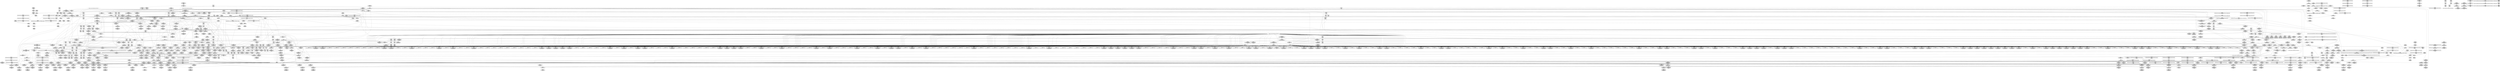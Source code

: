 digraph {
	CE0x5aa4fb0 [shape=record,shape=Mrecord,label="{CE0x5aa4fb0|_call_void_mcount()_#3|*SummSource*}"]
	CE0x5b48ac0 [shape=record,shape=Mrecord,label="{CE0x5b48ac0|atomic_inc221:v|Function::atomic_inc221&Arg::v::|*SummSink*}"]
	CE0x5aa1b20 [shape=record,shape=Mrecord,label="{CE0x5aa1b20|selinux_xfrm_alloc_user:tmp26|security/selinux/xfrm.c,89}"]
	CE0x5a63020 [shape=record,shape=Mrecord,label="{CE0x5a63020|864:_%struct.xfrm_sec_ctx*,_:_CME_705,706_}"]
	CE0x5a9e5f0 [shape=record,shape=Mrecord,label="{CE0x5a9e5f0|_call_void_mcount()_#3|*SummSource*}"]
	CE0x5a80f60 [shape=record,shape=Mrecord,label="{CE0x5a80f60|selinux_xfrm_state_alloc:uctx|Function::selinux_xfrm_state_alloc&Arg::uctx::|*SummSource*}"]
	CE0x5aa9530 [shape=record,shape=Mrecord,label="{CE0x5aa9530|selinux_xfrm_alloc_user:tmp36|security/selinux/xfrm.c,89|*SummSink*}"]
	CE0x5ac2f20 [shape=record,shape=Mrecord,label="{CE0x5ac2f20|i8_0|*Constant*|*SummSource*}"]
	CE0x5a857b0 [shape=record,shape=Mrecord,label="{CE0x5a857b0|864:_%struct.xfrm_sec_ctx*,_:_CME_123,124_}"]
	CE0x5a70680 [shape=record,shape=Mrecord,label="{CE0x5a70680|i32_22|*Constant*|*SummSink*}"]
	CE0x5aba180 [shape=record,shape=Mrecord,label="{CE0x5aba180|i64_4|*Constant*|*SummSource*}"]
	CE0x5aa2d50 [shape=record,shape=Mrecord,label="{CE0x5aa2d50|i64_15|*Constant*|*SummSink*}"]
	CE0x5ad7db0 [shape=record,shape=Mrecord,label="{CE0x5ad7db0|selinux_xfrm_alloc_user:add24|security/selinux/xfrm.c,98}"]
	CE0x5a67ef0 [shape=record,shape=Mrecord,label="{CE0x5a67ef0|864:_%struct.xfrm_sec_ctx*,_:_CME_296,300_|*MultipleSource*|Function::selinux_xfrm_state_alloc&Arg::x::|security/selinux/xfrm.c,337}"]
	CE0x5a61170 [shape=record,shape=Mrecord,label="{CE0x5a61170|GLOBAL:get_current227|*Constant*|*SummSink*}"]
	CE0x5ac5510 [shape=record,shape=Mrecord,label="{CE0x5ac5510|selinux_xfrm_alloc_user:ctx_str39|security/selinux/xfrm.c,107|*SummSource*}"]
	CE0x5a6f2b0 [shape=record,shape=Mrecord,label="{CE0x5a6f2b0|selinux_xfrm_alloc_user:if.then}"]
	CE0x5a610b0 [shape=record,shape=Mrecord,label="{CE0x5a610b0|GLOBAL:get_current227|*Constant*|*SummSource*}"]
	CE0x5abc7f0 [shape=record,shape=Mrecord,label="{CE0x5abc7f0|selinux_xfrm_alloc_user:tmp41|security/selinux/xfrm.c,92|*SummSource*}"]
	CE0x5b367e0 [shape=record,shape=Mrecord,label="{CE0x5b367e0|avc_has_perm:requested|Function::avc_has_perm&Arg::requested::}"]
	CE0x5a57b90 [shape=record,shape=Mrecord,label="{CE0x5a57b90|864:_%struct.xfrm_sec_ctx*,_:_CME_72,73_}"]
	CE0x5a4c930 [shape=record,shape=Mrecord,label="{CE0x5a4c930|i64_1|*Constant*|*SummSource*}"]
	CE0x5a8b2a0 [shape=record,shape=Mrecord,label="{CE0x5a8b2a0|864:_%struct.xfrm_sec_ctx*,_:_CME_113,114_}"]
	CE0x5a53450 [shape=record,shape=Mrecord,label="{CE0x5a53450|864:_%struct.xfrm_sec_ctx*,_:_CME_137,138_}"]
	CE0x5a9acf0 [shape=record,shape=Mrecord,label="{CE0x5a9acf0|selinux_xfrm_alloc_user:tmp15|security/selinux/xfrm.c,85|*SummSource*}"]
	CE0x5a79140 [shape=record,shape=Mrecord,label="{CE0x5a79140|selinux_xfrm_alloc_user:tmp12|security/selinux/xfrm.c,85|*SummSource*}"]
	CE0x5abc120 [shape=record,shape=Mrecord,label="{CE0x5abc120|selinux_xfrm_alloc_user:tmp40|security/selinux/xfrm.c,92}"]
	CE0x5ad0d90 [shape=record,shape=Mrecord,label="{CE0x5ad0d90|selinux_xfrm_alloc_user:arrayidx38|security/selinux/xfrm.c,106|*SummSink*}"]
	CE0x5aa1210 [shape=record,shape=Mrecord,label="{CE0x5aa1210|selinux_xfrm_alloc_user:cmp7|security/selinux/xfrm.c,89|*SummSink*}"]
	CE0x5a95990 [shape=record,shape=Mrecord,label="{CE0x5a95990|COLLAPSED:_GCMRE___llvm_gcov_ctr22_internal_global_2_x_i64_zeroinitializer:_elem_0:default:}"]
	CE0x5a9a590 [shape=record,shape=Mrecord,label="{CE0x5a9a590|_call_void_mcount()_#3|*SummSource*}"]
	CE0x5a67cc0 [shape=record,shape=Mrecord,label="{CE0x5a67cc0|864:_%struct.xfrm_sec_ctx*,_:_CME_79,80_}"]
	CE0x5a6afd0 [shape=record,shape=Mrecord,label="{CE0x5a6afd0|864:_%struct.xfrm_sec_ctx*,_:_CME_292,296_|*MultipleSource*|Function::selinux_xfrm_state_alloc&Arg::x::|security/selinux/xfrm.c,337}"]
	CE0x5a733f0 [shape=record,shape=Mrecord,label="{CE0x5a733f0|_ret_i32_%retval.0,_!dbg_!27815|security/selinux/xfrm.c,123|*SummSource*}"]
	CE0x5a7c050 [shape=record,shape=Mrecord,label="{CE0x5a7c050|selinux_xfrm_state_alloc:call|security/selinux/xfrm.c,337|*SummSink*}"]
	CE0x5a459d0 [shape=record,shape=Mrecord,label="{CE0x5a459d0|864:_%struct.xfrm_sec_ctx*,_:_CME_191,192_}"]
	CE0x5a549e0 [shape=record,shape=Mrecord,label="{CE0x5a549e0|864:_%struct.xfrm_sec_ctx*,_:_CME_204,205_|*MultipleSource*|Function::selinux_xfrm_state_alloc&Arg::x::|security/selinux/xfrm.c,337}"]
	CE0x5aa7100 [shape=record,shape=Mrecord,label="{CE0x5aa7100|selinux_xfrm_alloc_user:tmp2|*SummSource*}"]
	CE0x5a6fbd0 [shape=record,shape=Mrecord,label="{CE0x5a6fbd0|selinux_xfrm_alloc_user:tmp14|security/selinux/xfrm.c,85|*SummSource*}"]
	CE0x5a9b250 [shape=record,shape=Mrecord,label="{CE0x5a9b250|selinux_xfrm_alloc_user:tmp16|security/selinux/xfrm.c,85|*SummSource*}"]
	CE0x5a73d70 [shape=record,shape=Mrecord,label="{CE0x5a73d70|i64_11|*Constant*}"]
	CE0x5a6c550 [shape=record,shape=Mrecord,label="{CE0x5a6c550|864:_%struct.xfrm_sec_ctx*,_:_CME_164,165_}"]
	CE0x5ab9f10 [shape=record,shape=Mrecord,label="{CE0x5ab9f10|selinux_xfrm_alloc_user:tmp10|security/selinux/xfrm.c,85}"]
	CE0x5a5c070 [shape=record,shape=Mrecord,label="{CE0x5a5c070|selinux_xfrm_alloc_user:tmp11|security/selinux/xfrm.c,85|*SummSource*}"]
	CE0x5ac5a70 [shape=record,shape=Mrecord,label="{CE0x5ac5a70|selinux_xfrm_alloc_user:tmp37|security/selinux/xfrm.c,89|*SummSink*}"]
	CE0x5ad4550 [shape=record,shape=Mrecord,label="{CE0x5ad4550|selinux_xfrm_alloc_user:retval.0}"]
	CE0x5a98220 [shape=record,shape=Mrecord,label="{CE0x5a98220|selinux_xfrm_alloc_user:tmp13|security/selinux/xfrm.c,85|*SummSink*}"]
	CE0x5b33550 [shape=record,shape=Mrecord,label="{CE0x5b33550|selinux_xfrm_alloc_user:ctx_sid44|security/selinux/xfrm.c,111|*SummSource*}"]
	CE0x5abf8c0 [shape=record,shape=Mrecord,label="{CE0x5abf8c0|selinux_xfrm_alloc_user:if.end22}"]
	CE0x5a80750 [shape=record,shape=Mrecord,label="{CE0x5a80750|selinux_xfrm_alloc_user:do.end}"]
	CE0x5a56970 [shape=record,shape=Mrecord,label="{CE0x5a56970|864:_%struct.xfrm_sec_ctx*,_:_CME_177,178_}"]
	CE0x5aa42d0 [shape=record,shape=Mrecord,label="{CE0x5aa42d0|selinux_xfrm_alloc_user:tmp18|security/selinux/xfrm.c,85|*SummSource*}"]
	CE0x5a66ba0 [shape=record,shape=Mrecord,label="{CE0x5a66ba0|864:_%struct.xfrm_sec_ctx*,_:_CME_271,272_|*MultipleSource*|Function::selinux_xfrm_state_alloc&Arg::x::|security/selinux/xfrm.c,337}"]
	CE0x5b43a50 [shape=record,shape=Mrecord,label="{CE0x5b43a50|selinux_xfrm_alloc_user:tmp75|security/selinux/xfrm.c,121|*SummSource*}"]
	CE0x5a463e0 [shape=record,shape=Mrecord,label="{CE0x5a463e0|selinux_xfrm_state_alloc:tmp2}"]
	CE0x5b48e60 [shape=record,shape=Mrecord,label="{CE0x5b48e60|_ret_void,_!dbg_!27715|./arch/x86/include/asm/atomic.h,94|*SummSink*}"]
	CE0x5b33d80 [shape=record,shape=Mrecord,label="{CE0x5b33d80|selinux_xfrm_alloc_user:tmp65|security/selinux/xfrm.c,111}"]
	CE0x5a48010 [shape=record,shape=Mrecord,label="{CE0x5a48010|selinux_xfrm_state_alloc:tmp2|*SummSource*}"]
	CE0x5ad08d0 [shape=record,shape=Mrecord,label="{CE0x5ad08d0|selinux_xfrm_alloc_user:ctx_str37|security/selinux/xfrm.c,106|*SummSink*}"]
	CE0x5a7a8e0 [shape=record,shape=Mrecord,label="{CE0x5a7a8e0|i64*_getelementptr_inbounds_(_2_x_i64_,_2_x_i64_*___llvm_gcov_ctr21,_i64_0,_i64_1)|*Constant*|*SummSink*}"]
	CE0x5abb140 [shape=record,shape=Mrecord,label="{CE0x5abb140|selinux_xfrm_alloc_user:lor.lhs.false8|*SummSource*}"]
	CE0x5aa1450 [shape=record,shape=Mrecord,label="{CE0x5aa1450|i64_12|*Constant*|*SummSource*}"]
	CE0x5aa0800 [shape=record,shape=Mrecord,label="{CE0x5aa0800|selinux_xfrm_alloc_user:return|*SummSink*}"]
	CE0x5ac1980 [shape=record,shape=Mrecord,label="{CE0x5ac1980|i64_0|*Constant*|*SummSource*}"]
	CE0x5ac8ff0 [shape=record,shape=Mrecord,label="{CE0x5ac8ff0|selinux_xfrm_alloc_user:tmp53|security/selinux/xfrm.c,99|*SummSource*}"]
	CE0x5a4dd80 [shape=record,shape=Mrecord,label="{CE0x5a4dd80|864:_%struct.xfrm_sec_ctx*,_:_CME_448,452_|*MultipleSource*|Function::selinux_xfrm_state_alloc&Arg::x::|security/selinux/xfrm.c,337}"]
	"CONST[source:0(mediator),value:2(dynamic)][purpose:{subject}][SnkIdx:0]"
	CE0x5a46b50 [shape=record,shape=Mrecord,label="{CE0x5a46b50|_call_void_mcount()_#3|*SummSink*}"]
	CE0x5a77d50 [shape=record,shape=Mrecord,label="{CE0x5a77d50|selinux_xfrm_alloc_user:tmp28|security/selinux/xfrm.c,89|*SummSource*}"]
	CE0x5ad8e50 [shape=record,shape=Mrecord,label="{CE0x5ad8e50|kmalloc222:size|Function::kmalloc222&Arg::size::}"]
	CE0x5a58b40 [shape=record,shape=Mrecord,label="{CE0x5a58b40|864:_%struct.xfrm_sec_ctx*,_:_CME_328,336_|*MultipleSource*|Function::selinux_xfrm_state_alloc&Arg::x::|security/selinux/xfrm.c,337}"]
	CE0x5a60030 [shape=record,shape=Mrecord,label="{CE0x5a60030|selinux_xfrm_alloc_user:ctx_doi|security/selinux/xfrm.c,90|*SummSource*}"]
	CE0x5ad8a30 [shape=record,shape=Mrecord,label="{CE0x5ad8a30|kmalloc222:entry}"]
	CE0x5acfc60 [shape=record,shape=Mrecord,label="{CE0x5acfc60|selinux_xfrm_alloc_user:idxprom|security/selinux/xfrm.c,106|*SummSource*}"]
	CE0x5a56b80 [shape=record,shape=Mrecord,label="{CE0x5a56b80|864:_%struct.xfrm_sec_ctx*,_:_CME_181,182_}"]
	CE0x5aa0cf0 [shape=record,shape=Mrecord,label="{CE0x5aa0cf0|i64_12|*Constant*}"]
	CE0x5a64e60 [shape=record,shape=Mrecord,label="{CE0x5a64e60|864:_%struct.xfrm_sec_ctx*,_:_CME_90,91_}"]
	CE0x5a5f550 [shape=record,shape=Mrecord,label="{CE0x5a5f550|i64*_getelementptr_inbounds_(_34_x_i64_,_34_x_i64_*___llvm_gcov_ctr20,_i64_0,_i64_9)|*Constant*}"]
	CE0x5ac8df0 [shape=record,shape=Mrecord,label="{CE0x5ac8df0|GLOBAL:selinux_xfrm_refcount|Global_var:selinux_xfrm_refcount}"]
	CE0x5a68080 [shape=record,shape=Mrecord,label="{CE0x5a68080|864:_%struct.xfrm_sec_ctx*,_:_CME_300,304_|*MultipleSource*|Function::selinux_xfrm_state_alloc&Arg::x::|security/selinux/xfrm.c,337}"]
	CE0x5aca1f0 [shape=record,shape=Mrecord,label="{CE0x5aca1f0|selinux_xfrm_alloc_user:ctx_doi29|security/selinux/xfrm.c,102|*SummSource*}"]
	CE0x5a65a90 [shape=record,shape=Mrecord,label="{CE0x5a65a90|selinux_xfrm_state_alloc:entry|*SummSink*}"]
	CE0x5a7aa60 [shape=record,shape=Mrecord,label="{CE0x5a7aa60|864:_%struct.xfrm_sec_ctx*,_:_CME_792,800_|*MultipleSource*|Function::selinux_xfrm_state_alloc&Arg::x::|security/selinux/xfrm.c,337}"]
	CE0x5ab9100 [shape=record,shape=Mrecord,label="{CE0x5ab9100|i64_1|*Constant*}"]
	CE0x5a9f5e0 [shape=record,shape=Mrecord,label="{CE0x5a9f5e0|selinux_xfrm_alloc_user:tmp67|security/selinux/xfrm.c,113}"]
	CE0x5ac1ef0 [shape=record,shape=Mrecord,label="{CE0x5ac1ef0|i32_0|*Constant*}"]
	CE0x5a4c1a0 [shape=record,shape=Mrecord,label="{CE0x5a4c1a0|i64_1|*Constant*}"]
	CE0x5aac7d0 [shape=record,shape=Mrecord,label="{CE0x5aac7d0|i64_4096|*Constant*|*SummSource*}"]
	CE0x5abd3d0 [shape=record,shape=Mrecord,label="{CE0x5abd3d0|selinux_xfrm_alloc_user:ctx_len|security/selinux/xfrm.c,94}"]
	CE0x5acc380 [shape=record,shape=Mrecord,label="{CE0x5acc380|selinux_xfrm_alloc_user:tmp55|security/selinux/xfrm.c,100|*SummSource*}"]
	CE0x5a70c60 [shape=record,shape=Mrecord,label="{CE0x5a70c60|selinux_xfrm_alloc_user:security|security/selinux/xfrm.c,85|*SummSink*}"]
	CE0x5a5f010 [shape=record,shape=Mrecord,label="{CE0x5a5f010|i8*_getelementptr_inbounds_(_45_x_i8_,_45_x_i8_*_.str1245,_i32_0,_i32_0)|*Constant*}"]
	CE0x5a919b0 [shape=record,shape=Mrecord,label="{CE0x5a919b0|i64*_getelementptr_inbounds_(_2_x_i64_,_2_x_i64_*___llvm_gcov_ctr26,_i64_0,_i64_0)|*Constant*|*SummSink*}"]
	CE0x5b48a50 [shape=record,shape=Mrecord,label="{CE0x5b48a50|atomic_inc221:v|Function::atomic_inc221&Arg::v::|*SummSource*}"]
	CE0x5a80650 [shape=record,shape=Mrecord,label="{CE0x5a80650|i32_1|*Constant*|*SummSource*}"]
	CE0x5a80240 [shape=record,shape=Mrecord,label="{CE0x5a80240|selinux_xfrm_alloc_user:conv|security/selinux/xfrm.c,90|*SummSink*}"]
	CE0x5aebb90 [shape=record,shape=Mrecord,label="{CE0x5aebb90|selinux_xfrm_alloc_user:tmp52|security/selinux/xfrm.c,99|*SummSink*}"]
	CE0x5a69040 [shape=record,shape=Mrecord,label="{CE0x5a69040|864:_%struct.xfrm_sec_ctx*,_:_CME_151,152_}"]
	CE0x5ad58d0 [shape=record,shape=Mrecord,label="{CE0x5ad58d0|selinux_xfrm_alloc_user:tmp71|security/selinux/xfrm.c,114}"]
	CE0x5a36bc0 [shape=record,shape=Mrecord,label="{CE0x5a36bc0|i64*_getelementptr_inbounds_(_2_x_i64_,_2_x_i64_*___llvm_gcov_ctr10,_i64_0,_i64_0)|*Constant*|*SummSink*}"]
	CE0x5a716a0 [shape=record,shape=Mrecord,label="{CE0x5a716a0|864:_%struct.xfrm_sec_ctx*,_:_CME_600,608_|*MultipleSource*|Function::selinux_xfrm_state_alloc&Arg::x::|security/selinux/xfrm.c,337}"]
	CE0x5ad3140 [shape=record,shape=Mrecord,label="{CE0x5ad3140|_call_void_kfree(i8*_%tmp76)_#10,_!dbg_!27813|security/selinux/xfrm.c,121}"]
	CE0x5aa35a0 [shape=record,shape=Mrecord,label="{CE0x5aa35a0|get_current227:tmp1|*SummSource*}"]
	CE0x5a95420 [shape=record,shape=Mrecord,label="{CE0x5a95420|i8*_getelementptr_inbounds_(_24_x_i8_,_24_x_i8_*_.str244,_i32_0,_i32_0)|*Constant*|*SummSource*}"]
	CE0x5aa18e0 [shape=record,shape=Mrecord,label="{CE0x5aa18e0|i64_13|*Constant*}"]
	CE0x5a4d400 [shape=record,shape=Mrecord,label="{CE0x5a4d400|864:_%struct.xfrm_sec_ctx*,_:_CME_179,180_}"]
	CE0x5ac7a80 [shape=record,shape=Mrecord,label="{CE0x5ac7a80|_call_void_atomic_inc221(%struct.atomic_t*_selinux_xfrm_refcount)_#10,_!dbg_!27810|security/selinux/xfrm.c,117|*SummSource*}"]
	CE0x5aaccb0 [shape=record,shape=Mrecord,label="{CE0x5aaccb0|selinux_xfrm_alloc_user:cmp19|security/selinux/xfrm.c,95}"]
	CE0x5a7b890 [shape=record,shape=Mrecord,label="{CE0x5a7b890|864:_%struct.xfrm_sec_ctx*,_:_CME_856,864_|*MultipleSource*|Function::selinux_xfrm_state_alloc&Arg::x::|security/selinux/xfrm.c,337}"]
	CE0x5a5ff50 [shape=record,shape=Mrecord,label="{CE0x5a5ff50|COLLAPSED:_CMRE:_elem_0::|security/selinux/xfrm.c,90}"]
	CE0x5b43f90 [shape=record,shape=Mrecord,label="{CE0x5b43f90|selinux_xfrm_alloc_user:tmp76|security/selinux/xfrm.c,121|*SummSource*}"]
	CE0x5a4bb70 [shape=record,shape=Mrecord,label="{CE0x5a4bb70|selinux_xfrm_state_alloc:tmp|*SummSink*}"]
	CE0x5ae9120 [shape=record,shape=Mrecord,label="{CE0x5ae9120|kmalloc222:size|Function::kmalloc222&Arg::size::|*SummSink*}"]
	CE0x5b2f880 [shape=record,shape=Mrecord,label="{CE0x5b2f880|selinux_xfrm_alloc_user:tmp60|security/selinux/xfrm.c,108|*SummSink*}"]
	CE0x5a9ff90 [shape=record,shape=Mrecord,label="{CE0x5a9ff90|i32_3|*Constant*|*SummSource*}"]
	CE0x5a9f9b0 [shape=record,shape=Mrecord,label="{CE0x5a9f9b0|selinux_xfrm_alloc_user:tmp66|security/selinux/xfrm.c,113}"]
	CE0x5ac1360 [shape=record,shape=Mrecord,label="{CE0x5ac1360|GLOBAL:__kmalloc|*Constant*|*SummSink*}"]
	CE0x5aa6060 [shape=record,shape=Mrecord,label="{CE0x5aa6060|kmalloc222:tmp2|*SummSink*}"]
	CE0x5ad4b70 [shape=record,shape=Mrecord,label="{CE0x5ad4b70|i64*_getelementptr_inbounds_(_34_x_i64_,_34_x_i64_*___llvm_gcov_ctr20,_i64_0,_i64_33)|*Constant*|*SummSource*}"]
	CE0x5ac21f0 [shape=record,shape=Mrecord,label="{CE0x5ac21f0|selinux_xfrm_alloc_user:call|security/selinux/xfrm.c,85|*SummSink*}"]
	CE0x5a653f0 [shape=record,shape=Mrecord,label="{CE0x5a653f0|864:_%struct.xfrm_sec_ctx*,_:_CME_269,270_|*MultipleSource*|Function::selinux_xfrm_state_alloc&Arg::x::|security/selinux/xfrm.c,337}"]
	CE0x5aa7170 [shape=record,shape=Mrecord,label="{CE0x5aa7170|selinux_xfrm_alloc_user:tmp2|*SummSink*}"]
	CE0x5a5e9b0 [shape=record,shape=Mrecord,label="{CE0x5a5e9b0|864:_%struct.xfrm_sec_ctx*,_:_CME_141,142_}"]
	CE0x5aaacf0 [shape=record,shape=Mrecord,label="{CE0x5aaacf0|i64_0|*Constant*|*SummSink*}"]
	CE0x5a5f720 [shape=record,shape=Mrecord,label="{CE0x5a5f720|i64*_getelementptr_inbounds_(_34_x_i64_,_34_x_i64_*___llvm_gcov_ctr20,_i64_0,_i64_9)|*Constant*|*SummSink*}"]
	CE0x5a54bc0 [shape=record,shape=Mrecord,label="{CE0x5a54bc0|864:_%struct.xfrm_sec_ctx*,_:_CME_208,212_|*MultipleSource*|Function::selinux_xfrm_state_alloc&Arg::x::|security/selinux/xfrm.c,337}"]
	CE0x5aa0740 [shape=record,shape=Mrecord,label="{CE0x5aa0740|selinux_xfrm_alloc_user:return|*SummSource*}"]
	CE0x5a52ab0 [shape=record,shape=Mrecord,label="{CE0x5a52ab0|864:_%struct.xfrm_sec_ctx*,_:_CME_484,488_|*MultipleSource*|Function::selinux_xfrm_state_alloc&Arg::x::|security/selinux/xfrm.c,337}"]
	CE0x5a61d40 [shape=record,shape=Mrecord,label="{CE0x5a61d40|864:_%struct.xfrm_sec_ctx*,_:_CME_648,656_|*MultipleSource*|Function::selinux_xfrm_state_alloc&Arg::x::|security/selinux/xfrm.c,337}"]
	CE0x5a638f0 [shape=record,shape=Mrecord,label="{CE0x5a638f0|864:_%struct.xfrm_sec_ctx*,_:_CME_720,728_|*MultipleSource*|Function::selinux_xfrm_state_alloc&Arg::x::|security/selinux/xfrm.c,337}"]
	CE0x5a4cf60 [shape=record,shape=Mrecord,label="{CE0x5a4cf60|864:_%struct.xfrm_sec_ctx*,_:_CME_40,48_|*MultipleSource*|Function::selinux_xfrm_state_alloc&Arg::x::|security/selinux/xfrm.c,337}"]
	CE0x5a991b0 [shape=record,shape=Mrecord,label="{CE0x5a991b0|i32_2|*Constant*|*SummSink*}"]
	CE0x5aec750 [shape=record,shape=Mrecord,label="{CE0x5aec750|atomic_inc221:tmp3}"]
	CE0x5abdbc0 [shape=record,shape=Mrecord,label="{CE0x5abdbc0|get_current227:tmp3|*SummSink*}"]
	CE0x5ad7e20 [shape=record,shape=Mrecord,label="{CE0x5ad7e20|selinux_xfrm_alloc_user:add24|security/selinux/xfrm.c,98|*SummSource*}"]
	CE0x5a73550 [shape=record,shape=Mrecord,label="{CE0x5a73550|_ret_i32_%retval.0,_!dbg_!27815|security/selinux/xfrm.c,123|*SummSink*}"]
	CE0x5aec5c0 [shape=record,shape=Mrecord,label="{CE0x5aec5c0|get_current227:tmp2}"]
	CE0x5a47810 [shape=record,shape=Mrecord,label="{CE0x5a47810|864:_%struct.xfrm_sec_ctx*,_:_CME_48,56_|*MultipleSource*|Function::selinux_xfrm_state_alloc&Arg::x::|security/selinux/xfrm.c,337}"]
	CE0x5b1c940 [shape=record,shape=Mrecord,label="{CE0x5b1c940|i64*_getelementptr_inbounds_(_2_x_i64_,_2_x_i64_*___llvm_gcov_ctr22,_i64_0,_i64_0)|*Constant*|*SummSink*}"]
	CE0x5b32fa0 [shape=record,shape=Mrecord,label="{CE0x5b32fa0|selinux_xfrm_alloc_user:tmp63|security/selinux/xfrm.c,109}"]
	CE0x5ac5f80 [shape=record,shape=Mrecord,label="{CE0x5ac5f80|selinux_xfrm_alloc_user:tmp38|security/selinux/xfrm.c,89|*SummSource*}"]
	CE0x5a45240 [shape=record,shape=Mrecord,label="{CE0x5a45240|864:_%struct.xfrm_sec_ctx*,_:_CME_23,24_}"]
	CE0x5a7b2c0 [shape=record,shape=Mrecord,label="{CE0x5a7b2c0|864:_%struct.xfrm_sec_ctx*,_:_CME_832,840_|*MultipleSource*|Function::selinux_xfrm_state_alloc&Arg::x::|security/selinux/xfrm.c,337}"]
	CE0x5abae40 [shape=record,shape=Mrecord,label="{CE0x5abae40|selinux_xfrm_alloc_user:lor.lhs.false11|*SummSource*}"]
	CE0x5acbd90 [shape=record,shape=Mrecord,label="{CE0x5acbd90|selinux_xfrm_alloc_user:tmp54|security/selinux/xfrm.c,100|*SummSink*}"]
	CE0x5b353a0 [shape=record,shape=Mrecord,label="{CE0x5b353a0|avc_has_perm:entry|*SummSink*}"]
	CE0x5a95260 [shape=record,shape=Mrecord,label="{CE0x5a95260|GLOBAL:lockdep_rcu_suspicious|*Constant*|*SummSource*}"]
	CE0x5a9cb20 [shape=record,shape=Mrecord,label="{CE0x5a9cb20|selinux_xfrm_alloc_user:if.end|*SummSource*}"]
	CE0x5b3b130 [shape=record,shape=Mrecord,label="{CE0x5b3b130|selinux_xfrm_alloc_user:tmp67|security/selinux/xfrm.c,113|*SummSource*}"]
	CE0x5ad5370 [shape=record,shape=Mrecord,label="{CE0x5ad5370|selinux_xfrm_alloc_user:tmp70|security/selinux/xfrm.c,114|*SummSink*}"]
	CE0x5a691c0 [shape=record,shape=Mrecord,label="{CE0x5a691c0|864:_%struct.xfrm_sec_ctx*,_:_CME_146,147_}"]
	CE0x5a4da90 [shape=record,shape=Mrecord,label="{CE0x5a4da90|864:_%struct.xfrm_sec_ctx*,_:_CME_200,202_|*MultipleSource*|Function::selinux_xfrm_state_alloc&Arg::x::|security/selinux/xfrm.c,337}"]
	CE0x5a971b0 [shape=record,shape=Mrecord,label="{CE0x5a971b0|_call_void_asm_sideeffect_.pushsection_.smp_locks,_22a_22_0A.balign_4_0A.long_671f_-_._0A.popsection_0A671:_0A_09lock_incl_$0_,_*m,*m,_dirflag_,_fpsr_,_flags_(i32*_%counter,_i32*_%counter)_#3,_!dbg_!27713,_!srcloc_!27714|./arch/x86/include/asm/atomic.h,92|*SummSink*}"]
	CE0x5abc730 [shape=record,shape=Mrecord,label="{CE0x5abc730|selinux_xfrm_alloc_user:tmp41|security/selinux/xfrm.c,92}"]
	CE0x5a51980 [shape=record,shape=Mrecord,label="{CE0x5a51980|864:_%struct.xfrm_sec_ctx*,_:_CME_408,416_|*MultipleSource*|Function::selinux_xfrm_state_alloc&Arg::x::|security/selinux/xfrm.c,337}"]
	CE0x5a6d0b0 [shape=record,shape=Mrecord,label="{CE0x5a6d0b0|864:_%struct.xfrm_sec_ctx*,_:_CME_194,196_|*MultipleSource*|Function::selinux_xfrm_state_alloc&Arg::x::|security/selinux/xfrm.c,337}"]
	CE0x5a515a0 [shape=record,shape=Mrecord,label="{CE0x5a515a0|864:_%struct.xfrm_sec_ctx*,_:_CME_392,400_|*MultipleSource*|Function::selinux_xfrm_state_alloc&Arg::x::|security/selinux/xfrm.c,337}"]
	CE0x5aa8a30 [shape=record,shape=Mrecord,label="{CE0x5aa8a30|i64_17|*Constant*}"]
	CE0x5a51790 [shape=record,shape=Mrecord,label="{CE0x5a51790|864:_%struct.xfrm_sec_ctx*,_:_CME_400,408_|*MultipleSource*|Function::selinux_xfrm_state_alloc&Arg::x::|security/selinux/xfrm.c,337}"]
	CE0x5a50670 [shape=record,shape=Mrecord,label="{CE0x5a50670|864:_%struct.xfrm_sec_ctx*,_:_CME_252,256_|*MultipleSource*|Function::selinux_xfrm_state_alloc&Arg::x::|security/selinux/xfrm.c,337}"]
	CE0x5a626f0 [shape=record,shape=Mrecord,label="{CE0x5a626f0|864:_%struct.xfrm_sec_ctx*,_:_CME_688,696_|*MultipleSource*|Function::selinux_xfrm_state_alloc&Arg::x::|security/selinux/xfrm.c,337}"]
	CE0x5a5c2a0 [shape=record,shape=Mrecord,label="{CE0x5a5c2a0|selinux_xfrm_alloc_user:tmp12|security/selinux/xfrm.c,85}"]
	CE0x5a4e630 [shape=record,shape=Mrecord,label="{CE0x5a4e630|864:_%struct.xfrm_sec_ctx*,_:_CME_504,512_|*MultipleSource*|Function::selinux_xfrm_state_alloc&Arg::x::|security/selinux/xfrm.c,337}"]
	CE0x5aec8a0 [shape=record,shape=Mrecord,label="{CE0x5aec8a0|atomic_inc221:tmp3|*SummSource*}"]
	CE0x5a6fd00 [shape=record,shape=Mrecord,label="{CE0x5a6fd00|i1_true|*Constant*}"]
	CE0x5a79e40 [shape=record,shape=Mrecord,label="{CE0x5a79e40|i32_85|*Constant*}"]
	CE0x5a922a0 [shape=record,shape=Mrecord,label="{CE0x5a922a0|selinux_xfrm_alloc_user:tmp34|security/selinux/xfrm.c,90|*SummSource*}"]
	CE0x5a65200 [shape=record,shape=Mrecord,label="{CE0x5a65200|864:_%struct.xfrm_sec_ctx*,_:_CME_268,269_|*MultipleSource*|Function::selinux_xfrm_state_alloc&Arg::x::|security/selinux/xfrm.c,337}"]
	CE0x5a80e60 [shape=record,shape=Mrecord,label="{CE0x5a80e60|selinux_xfrm_state_alloc:uctx|Function::selinux_xfrm_state_alloc&Arg::uctx::}"]
	CE0x5a8c440 [shape=record,shape=Mrecord,label="{CE0x5a8c440|864:_%struct.xfrm_sec_ctx*,_:_CME_110,111_}"]
	CE0x5a66210 [shape=record,shape=Mrecord,label="{CE0x5a66210|i64*_getelementptr_inbounds_(_34_x_i64_,_34_x_i64_*___llvm_gcov_ctr20,_i64_0,_i64_0)|*Constant*}"]
	CE0x5a53320 [shape=record,shape=Mrecord,label="{CE0x5a53320|864:_%struct.xfrm_sec_ctx*,_:_CME_136,137_}"]
	CE0x5aea120 [shape=record,shape=Mrecord,label="{CE0x5aea120|i64_22|*Constant*}"]
	CE0x5a856f0 [shape=record,shape=Mrecord,label="{CE0x5a856f0|864:_%struct.xfrm_sec_ctx*,_:_CME_122,123_}"]
	CE0x5a6ff40 [shape=record,shape=Mrecord,label="{CE0x5a6ff40|selinux_xfrm_alloc_user:tmp19|security/selinux/xfrm.c,85}"]
	CE0x5a57fc0 [shape=record,shape=Mrecord,label="{CE0x5a57fc0|864:_%struct.xfrm_sec_ctx*,_:_CME_149,150_}"]
	CE0x5aabd30 [shape=record,shape=Mrecord,label="{CE0x5aabd30|selinux_xfrm_alloc_user:conv17|security/selinux/xfrm.c,94|*SummSource*}"]
	CE0x5ad1df0 [shape=record,shape=Mrecord,label="{CE0x5ad1df0|selinux_xfrm_alloc_user:tmp44|security/selinux/xfrm.c,95|*SummSource*}"]
	CE0x5a7a030 [shape=record,shape=Mrecord,label="{CE0x5a7a030|i32_85|*Constant*|*SummSink*}"]
	CE0x5a58ec0 [shape=record,shape=Mrecord,label="{CE0x5a58ec0|864:_%struct.xfrm_sec_ctx*,_:_CME_344,352_|*MultipleSource*|Function::selinux_xfrm_state_alloc&Arg::x::|security/selinux/xfrm.c,337}"]
	CE0x5aa38c0 [shape=record,shape=Mrecord,label="{CE0x5aa38c0|get_current227:tmp}"]
	CE0x5a73bc0 [shape=record,shape=Mrecord,label="{CE0x5a73bc0|i64_11|*Constant*|*SummSink*}"]
	CE0x5acba60 [shape=record,shape=Mrecord,label="{CE0x5acba60|selinux_xfrm_alloc_user:conv31|security/selinux/xfrm.c,104|*SummSource*}"]
	CE0x5a71870 [shape=record,shape=Mrecord,label="{CE0x5a71870|864:_%struct.xfrm_sec_ctx*,_:_CME_608,612_|*MultipleSource*|Function::selinux_xfrm_state_alloc&Arg::x::|security/selinux/xfrm.c,337}"]
	CE0x5aa1a20 [shape=record,shape=Mrecord,label="{CE0x5aa1a20|i64_13|*Constant*|*SummSink*}"]
	CE0x5a80b60 [shape=record,shape=Mrecord,label="{CE0x5a80b60|selinux_xfrm_alloc_user:ctxp|Function::selinux_xfrm_alloc_user&Arg::ctxp::}"]
	CE0x5aaa9f0 [shape=record,shape=Mrecord,label="{CE0x5aaa9f0|%struct.task_struct.1015*_(%struct.task_struct.1015**)*_asm_movq_%gs:$_1:P_,$0_,_r,im,_dirflag_,_fpsr_,_flags_}"]
	CE0x5a7b0d0 [shape=record,shape=Mrecord,label="{CE0x5a7b0d0|864:_%struct.xfrm_sec_ctx*,_:_CME_824,832_|*MultipleSource*|Function::selinux_xfrm_state_alloc&Arg::x::|security/selinux/xfrm.c,337}"]
	CE0x5aab9a0 [shape=record,shape=Mrecord,label="{CE0x5aab9a0|selinux_xfrm_alloc_user:conv17|security/selinux/xfrm.c,94}"]
	CE0x5a7e3c0 [shape=record,shape=Mrecord,label="{CE0x5a7e3c0|selinux_xfrm_alloc_user:conv23|security/selinux/xfrm.c,98}"]
	CE0x5a4f950 [shape=record,shape=Mrecord,label="{CE0x5a4f950|selinux_xfrm_state_alloc:tmp1|*SummSource*}"]
	CE0x5a5d260 [shape=record,shape=Mrecord,label="{CE0x5a5d260|selinux_xfrm_alloc_user:cred|security/selinux/xfrm.c,85|*SummSource*}"]
	CE0x5acee80 [shape=record,shape=Mrecord,label="{CE0x5acee80|selinux_xfrm_alloc_user:tmp57|security/selinux/xfrm.c,105}"]
	CE0x5a54400 [shape=record,shape=Mrecord,label="{CE0x5a54400|864:_%struct.xfrm_sec_ctx*,_:_CME_165,166_}"]
	CE0x5abbb50 [shape=record,shape=Mrecord,label="{CE0x5abbb50|kmalloc222:tmp|*SummSource*}"]
	CE0x5a4c040 [shape=record,shape=Mrecord,label="{CE0x5a4c040|i32_0|*Constant*|*SummSource*}"]
	CE0x5ac1680 [shape=record,shape=Mrecord,label="{CE0x5ac1680|GLOBAL:__llvm_gcov_ctr20|Global_var:__llvm_gcov_ctr20|*SummSource*}"]
	CE0x5ae40a0 [shape=record,shape=Mrecord,label="{CE0x5ae40a0|atomic_inc221:tmp2}"]
	CE0x5a56c40 [shape=record,shape=Mrecord,label="{CE0x5a56c40|864:_%struct.xfrm_sec_ctx*,_:_CME_187,188_}"]
	CE0x5a9a840 [shape=record,shape=Mrecord,label="{CE0x5a9a840|i64*_getelementptr_inbounds_(_34_x_i64_,_34_x_i64_*___llvm_gcov_ctr20,_i64_0,_i64_8)|*Constant*}"]
	"CONST[source:0(mediator),value:0(static)][purpose:{operation}][SnkIdx:3]"
	CE0x7966a80 [shape=record,shape=Mrecord,label="{CE0x7966a80|864:_%struct.xfrm_sec_ctx*,_:_CME_100,101_}"]
	CE0x5a7aee0 [shape=record,shape=Mrecord,label="{CE0x5a7aee0|864:_%struct.xfrm_sec_ctx*,_:_CME_816,824_|*MultipleSource*|Function::selinux_xfrm_state_alloc&Arg::x::|security/selinux/xfrm.c,337}"]
	CE0x5a59490 [shape=record,shape=Mrecord,label="{CE0x5a59490|864:_%struct.xfrm_sec_ctx*,_:_CME_368,376_|*MultipleSource*|Function::selinux_xfrm_state_alloc&Arg::x::|security/selinux/xfrm.c,337}"]
	CE0x5aea400 [shape=record,shape=Mrecord,label="{CE0x5aea400|selinux_xfrm_alloc_user:tobool26|security/selinux/xfrm.c,99|*SummSource*}"]
	CE0x5a83390 [shape=record,shape=Mrecord,label="{CE0x5a83390|864:_%struct.xfrm_sec_ctx*,_:_CME_128,129_}"]
	CE0x5b433a0 [shape=record,shape=Mrecord,label="{CE0x5b433a0|selinux_xfrm_alloc_user:tmp74|security/selinux/xfrm.c,121|*SummSource*}"]
	CE0x5b36010 [shape=record,shape=Mrecord,label="{CE0x5b36010|i16_39|*Constant*|*SummSource*}"]
	CE0x5a6bf10 [shape=record,shape=Mrecord,label="{CE0x5a6bf10|864:_%struct.xfrm_sec_ctx*,_:_CME_21,22_}"]
	CE0x5ae6290 [shape=record,shape=Mrecord,label="{CE0x5ae6290|i64*_getelementptr_inbounds_(_2_x_i64_,_2_x_i64_*___llvm_gcov_ctr22,_i64_0,_i64_1)|*Constant*|*SummSink*}"]
	CE0x5a643d0 [shape=record,shape=Mrecord,label="{CE0x5a643d0|864:_%struct.xfrm_sec_ctx*,_:_CME_776,784_|*MultipleSource*|Function::selinux_xfrm_state_alloc&Arg::x::|security/selinux/xfrm.c,337}"]
	CE0x5aa16c0 [shape=record,shape=Mrecord,label="{CE0x5aa16c0|selinux_xfrm_alloc_user:tmp27|security/selinux/xfrm.c,89}"]
	CE0x5ac7cf0 [shape=record,shape=Mrecord,label="{CE0x5ac7cf0|atomic_inc221:entry}"]
	CE0x5a738b0 [shape=record,shape=Mrecord,label="{CE0x5a738b0|selinux_xfrm_alloc_user:tmp20|security/selinux/xfrm.c,85}"]
	CE0x5ad88c0 [shape=record,shape=Mrecord,label="{CE0x5ad88c0|GLOBAL:kmalloc222|*Constant*|*SummSink*}"]
	CE0x5a6ae90 [shape=record,shape=Mrecord,label="{CE0x5a6ae90|864:_%struct.xfrm_sec_ctx*,_:_CME_696,697_}"]
	CE0x5ae4900 [shape=record,shape=Mrecord,label="{CE0x5ae4900|atomic_inc221:counter|./arch/x86/include/asm/atomic.h,93}"]
	CE0x5a97470 [shape=record,shape=Mrecord,label="{CE0x5a97470|kmalloc222:bb|*SummSource*}"]
	CE0x5ab96a0 [shape=record,shape=Mrecord,label="{CE0x5ab96a0|selinux_xfrm_alloc_user:err}"]
	CE0x5a9e6c0 [shape=record,shape=Mrecord,label="{CE0x5a9e6c0|_call_void_mcount()_#3|*SummSink*}"]
	CE0x5a6fc90 [shape=record,shape=Mrecord,label="{CE0x5a6fc90|selinux_xfrm_alloc_user:tmp14|security/selinux/xfrm.c,85|*SummSink*}"]
	CE0x5a731e0 [shape=record,shape=Mrecord,label="{CE0x5a731e0|selinux_xfrm_alloc_user:gfp|Function::selinux_xfrm_alloc_user&Arg::gfp::}"]
	CE0x5a80c20 [shape=record,shape=Mrecord,label="{CE0x5a80c20|selinux_xfrm_alloc_user:ctxp|Function::selinux_xfrm_alloc_user&Arg::ctxp::|*SummSource*}"]
	CE0x5a4d5f0 [shape=record,shape=Mrecord,label="{CE0x5a4d5f0|864:_%struct.xfrm_sec_ctx*,_:_CME_171,172_}"]
	CE0x5a90cb0 [shape=record,shape=Mrecord,label="{CE0x5a90cb0|selinux_xfrm_alloc_user:tmp21|security/selinux/xfrm.c,85|*SummSource*}"]
	CE0x5a56a30 [shape=record,shape=Mrecord,label="{CE0x5a56a30|864:_%struct.xfrm_sec_ctx*,_:_CME_178,179_}"]
	CE0x5ac31d0 [shape=record,shape=Mrecord,label="{CE0x5ac31d0|selinux_xfrm_alloc_user:ctx_str39|security/selinux/xfrm.c,107|*SummSink*}"]
	CE0x5a582d0 [shape=record,shape=Mrecord,label="{CE0x5a582d0|864:_%struct.xfrm_sec_ctx*,_:_CME_14,15_}"]
	CE0x79669c0 [shape=record,shape=Mrecord,label="{CE0x79669c0|864:_%struct.xfrm_sec_ctx*,_:_CME_99,100_}"]
	CE0x5a4dca0 [shape=record,shape=Mrecord,label="{CE0x5a4dca0|864:_%struct.xfrm_sec_ctx*,_:_CME_440,448_|*MultipleSource*|Function::selinux_xfrm_state_alloc&Arg::x::|security/selinux/xfrm.c,337}"]
	CE0x5a5eb50 [shape=record,shape=Mrecord,label="{CE0x5a5eb50|864:_%struct.xfrm_sec_ctx*,_:_CME_144,145_}"]
	CE0x5ac8200 [shape=record,shape=Mrecord,label="{CE0x5ac8200|GLOBAL:atomic_inc221|*Constant*}"]
	CE0x5a99670 [shape=record,shape=Mrecord,label="{CE0x5a99670|selinux_xfrm_alloc_user:ctx_alg|security/selinux/xfrm.c,91|*SummSink*}"]
	CE0x5a4ff30 [shape=record,shape=Mrecord,label="{CE0x5a4ff30|864:_%struct.xfrm_sec_ctx*,_:_CME_68,69_}"]
	CE0x5a62500 [shape=record,shape=Mrecord,label="{CE0x5a62500|864:_%struct.xfrm_sec_ctx*,_:_CME_680,688_|*MultipleSource*|Function::selinux_xfrm_state_alloc&Arg::x::|security/selinux/xfrm.c,337}"]
	CE0x5abc9a0 [shape=record,shape=Mrecord,label="{CE0x5abc9a0|selinux_xfrm_alloc_user:tmp41|security/selinux/xfrm.c,92|*SummSink*}"]
	CE0x5a59680 [shape=record,shape=Mrecord,label="{CE0x5a59680|864:_%struct.xfrm_sec_ctx*,_:_CME_376,384_|*MultipleSource*|Function::selinux_xfrm_state_alloc&Arg::x::|security/selinux/xfrm.c,337}"]
	CE0x5a577b0 [shape=record,shape=Mrecord,label="{CE0x5a577b0|selinux_xfrm_alloc_user:tmp1|*SummSource*}"]
	CE0x5a57da0 [shape=record,shape=Mrecord,label="{CE0x5a57da0|i64*_getelementptr_inbounds_(_2_x_i64_,_2_x_i64_*___llvm_gcov_ctr21,_i64_0,_i64_1)|*Constant*}"]
	CE0x5a7ef60 [shape=record,shape=Mrecord,label="{CE0x5a7ef60|_ret_i32_%call,_!dbg_!27715|security/selinux/xfrm.c,337|*SummSource*}"]
	CE0x5ad4480 [shape=record,shape=Mrecord,label="{CE0x5ad4480|i32_-22|*Constant*|*SummSink*}"]
	CE0x5abe040 [shape=record,shape=Mrecord,label="{CE0x5abe040|selinux_xfrm_alloc_user:if.then15|*SummSink*}"]
	CE0x5b2eb20 [shape=record,shape=Mrecord,label="{CE0x5b2eb20|i64_26|*Constant*}"]
	CE0x5a913a0 [shape=record,shape=Mrecord,label="{CE0x5a913a0|i64_10|*Constant*}"]
	CE0x5a80110 [shape=record,shape=Mrecord,label="{CE0x5a80110|selinux_xfrm_alloc_user:conv|security/selinux/xfrm.c,90|*SummSource*}"]
	CE0x5accca0 [shape=record,shape=Mrecord,label="{CE0x5accca0|selinux_xfrm_alloc_user:ctx_len32|security/selinux/xfrm.c,104}"]
	CE0x5a600f0 [shape=record,shape=Mrecord,label="{CE0x5a600f0|selinux_xfrm_alloc_user:ctx_doi|security/selinux/xfrm.c,90|*SummSink*}"]
	CE0x5abaf90 [shape=record,shape=Mrecord,label="{CE0x5abaf90|selinux_xfrm_alloc_user:lor.lhs.false11|*SummSink*}"]
	CE0x5ab9170 [shape=record,shape=Mrecord,label="{CE0x5ab9170|get_current227:tmp1}"]
	CE0x5ad6a10 [shape=record,shape=Mrecord,label="{CE0x5ad6a10|selinux_xfrm_alloc_user:tmp72|security/selinux/xfrm.c,116}"]
	CE0x5b43990 [shape=record,shape=Mrecord,label="{CE0x5b43990|selinux_xfrm_alloc_user:tmp75|security/selinux/xfrm.c,121}"]
	CE0x5a7e4f0 [shape=record,shape=Mrecord,label="{CE0x5a7e4f0|selinux_xfrm_alloc_user:conv23|security/selinux/xfrm.c,98|*SummSink*}"]
	CE0x5aea2e0 [shape=record,shape=Mrecord,label="{CE0x5aea2e0|selinux_xfrm_alloc_user:tobool26|security/selinux/xfrm.c,99}"]
	CE0x5a97720 [shape=record,shape=Mrecord,label="{CE0x5a97720|selinux_xfrm_alloc_user:err|*SummSink*}"]
	CE0x5aebd00 [shape=record,shape=Mrecord,label="{CE0x5aebd00|selinux_xfrm_alloc_user:tmp53|security/selinux/xfrm.c,99}"]
	CE0x5a773b0 [shape=record,shape=Mrecord,label="{CE0x5a773b0|selinux_xfrm_alloc_user:tmp26|security/selinux/xfrm.c,89|*SummSink*}"]
	CE0x5a67380 [shape=record,shape=Mrecord,label="{CE0x5a67380|864:_%struct.xfrm_sec_ctx*,_:_CME_240,248_|*MultipleSource*|Function::selinux_xfrm_state_alloc&Arg::x::|security/selinux/xfrm.c,337}"]
	CE0x5a95520 [shape=record,shape=Mrecord,label="{CE0x5a95520|i8*_getelementptr_inbounds_(_24_x_i8_,_24_x_i8_*_.str244,_i32_0,_i32_0)|*Constant*|*SummSink*}"]
	CE0x5b325d0 [shape=record,shape=Mrecord,label="{CE0x5b325d0|selinux_xfrm_alloc_user:tmp64|security/selinux/xfrm.c,111|*SummSource*}"]
	CE0x5a772a0 [shape=record,shape=Mrecord,label="{CE0x5a772a0|selinux_xfrm_alloc_user:tmp26|security/selinux/xfrm.c,89|*SummSource*}"]
	CE0x5a47cb0 [shape=record,shape=Mrecord,label="{CE0x5a47cb0|selinux_xfrm_state_alloc:tmp|*SummSource*}"]
	CE0x5aac570 [shape=record,shape=Mrecord,label="{CE0x5aac570|i64_4096|*Constant*}"]
	CE0x5a91fa0 [shape=record,shape=Mrecord,label="{CE0x5a91fa0|selinux_xfrm_alloc_user:tmp34|security/selinux/xfrm.c,90}"]
	CE0x5a8b120 [shape=record,shape=Mrecord,label="{CE0x5a8b120|864:_%struct.xfrm_sec_ctx*,_:_CME_116,117_}"]
	CE0x5a6c5c0 [shape=record,shape=Mrecord,label="{CE0x5a6c5c0|864:_%struct.xfrm_sec_ctx*,_:_CME_163,164_}"]
	CE0x5a60470 [shape=record,shape=Mrecord,label="{CE0x5a60470|selinux_xfrm_alloc_user:tmp30|*LoadInst*|security/selinux/xfrm.c,90}"]
	CE0x5a36fc0 [shape=record,shape=Mrecord,label="{CE0x5a36fc0|selinux_xfrm_state_alloc:security|security/selinux/xfrm.c,337|*SummSink*}"]
	CE0x5b32250 [shape=record,shape=Mrecord,label="{CE0x5b32250|4:_i32,_:_CR_16,20_|*MultipleSource*|security/selinux/xfrm.c,111|security/selinux/xfrm.c,85|security/selinux/xfrm.c,85}"]
	CE0x5aec9d0 [shape=record,shape=Mrecord,label="{CE0x5aec9d0|i32_1|*Constant*|*SummSink*}"]
	CE0x5aab080 [shape=record,shape=Mrecord,label="{CE0x5aab080|selinux_xfrm_alloc_user:tmp5|security/selinux/xfrm.c,85|*SummSource*}"]
	CE0x5a99bb0 [shape=record,shape=Mrecord,label="{CE0x5a99bb0|selinux_xfrm_alloc_user:tmp35|*LoadInst*|security/selinux/xfrm.c,91|*SummSink*}"]
	CE0x5a47c00 [shape=record,shape=Mrecord,label="{CE0x5a47c00|i64*_getelementptr_inbounds_(_2_x_i64_,_2_x_i64_*___llvm_gcov_ctr10,_i64_0,_i64_0)|*Constant*|*SummSource*}"]
	CE0x5a91170 [shape=record,shape=Mrecord,label="{CE0x5a91170|%struct.xfrm_sec_ctx**_null|*Constant*|*SummSource*}"]
	CE0x5b346a0 [shape=record,shape=Mrecord,label="{CE0x5b346a0|selinux_xfrm_alloc_user:call45|security/selinux/xfrm.c,111|*SummSource*}"]
	CE0x5a58cd0 [shape=record,shape=Mrecord,label="{CE0x5a58cd0|864:_%struct.xfrm_sec_ctx*,_:_CME_336,344_|*MultipleSource*|Function::selinux_xfrm_state_alloc&Arg::x::|security/selinux/xfrm.c,337}"]
	CE0x5a929d0 [shape=record,shape=Mrecord,label="{CE0x5a929d0|selinux_xfrm_alloc_user:tmp24|security/selinux/xfrm.c,89}"]
	CE0x5ac90b0 [shape=record,shape=Mrecord,label="{CE0x5ac90b0|selinux_xfrm_alloc_user:tmp53|security/selinux/xfrm.c,99|*SummSink*}"]
	CE0x5aa23d0 [shape=record,shape=Mrecord,label="{CE0x5aa23d0|selinux_xfrm_alloc_user:tobool46|security/selinux/xfrm.c,113}"]
	CE0x5a54320 [shape=record,shape=Mrecord,label="{CE0x5a54320|864:_%struct.xfrm_sec_ctx*,_:_CME_161,162_}"]
	CE0x5aa7950 [shape=record,shape=Mrecord,label="{CE0x5aa7950|selinux_xfrm_alloc_user:if.then42|*SummSink*}"]
	CE0x5a693c0 [shape=record,shape=Mrecord,label="{CE0x5a693c0|selinux_xfrm_state_alloc:entry|*SummSource*}"]
	CE0x5ac6d50 [shape=record,shape=Mrecord,label="{CE0x5ac6d50|i64*_getelementptr_inbounds_(_34_x_i64_,_34_x_i64_*___llvm_gcov_ctr20,_i64_0,_i64_18)|*Constant*|*SummSink*}"]
	CE0x5a52920 [shape=record,shape=Mrecord,label="{CE0x5a52920|864:_%struct.xfrm_sec_ctx*,_:_CME_480,484_|*MultipleSource*|Function::selinux_xfrm_state_alloc&Arg::x::|security/selinux/xfrm.c,337}"]
	CE0x5ad1240 [shape=record,shape=Mrecord,label="{CE0x5ad1240|i64_19|*Constant*|*SummSource*}"]
	CE0x5ad3f00 [shape=record,shape=Mrecord,label="{CE0x5ad3f00|i32_-12|*Constant*|*SummSink*}"]
	CE0x5a94500 [shape=record,shape=Mrecord,label="{CE0x5a94500|_call_void_lockdep_rcu_suspicious(i8*_getelementptr_inbounds_(_24_x_i8_,_24_x_i8_*_.str244,_i32_0,_i32_0),_i32_85,_i8*_getelementptr_inbounds_(_45_x_i8_,_45_x_i8_*_.str1245,_i32_0,_i32_0))_#10,_!dbg_!27731|security/selinux/xfrm.c,85}"]
	CE0x5a741b0 [shape=record,shape=Mrecord,label="{CE0x5a741b0|selinux_xfrm_alloc_user:tmp22|security/selinux/xfrm.c,89|*SummSink*}"]
	CE0x5a6c7f0 [shape=record,shape=Mrecord,label="{CE0x5a6c7f0|864:_%struct.xfrm_sec_ctx*,_:_CME_168,169_}"]
	CE0x5a51b70 [shape=record,shape=Mrecord,label="{CE0x5a51b70|864:_%struct.xfrm_sec_ctx*,_:_CME_416,424_|*MultipleSource*|Function::selinux_xfrm_state_alloc&Arg::x::|security/selinux/xfrm.c,337}"]
	CE0x5ace790 [shape=record,shape=Mrecord,label="{CE0x5ace790|selinux_xfrm_alloc_user:tmp56|security/selinux/xfrm.c,105}"]
	CE0x5ab71f0 [shape=record,shape=Mrecord,label="{CE0x5ab71f0|GLOBAL:security_context_to_sid|*Constant*}"]
	CE0x5a8f9a0 [shape=record,shape=Mrecord,label="{CE0x5a8f9a0|%struct.task_struct.1015**_bitcast_(%struct.task_struct**_current_task_to_%struct.task_struct.1015**)|*Constant*|*SummSource*}"]
	CE0x5a4d360 [shape=record,shape=Mrecord,label="{CE0x5a4d360|864:_%struct.xfrm_sec_ctx*,_:_CME_9,10_}"]
	CE0x5aa9a50 [shape=record,shape=Mrecord,label="{CE0x5aa9a50|selinux_xfrm_alloc_user:tmp7|security/selinux/xfrm.c,85|*SummSink*}"]
	CE0x5a52140 [shape=record,shape=Mrecord,label="{CE0x5a52140|864:_%struct.xfrm_sec_ctx*,_:_CME_432,436_|*MultipleSource*|Function::selinux_xfrm_state_alloc&Arg::x::|security/selinux/xfrm.c,337}"]
	CE0x5a72f10 [shape=record,shape=Mrecord,label="{CE0x5a72f10|i32_208|*Constant*|*SummSource*}"]
	CE0x5a7e6a0 [shape=record,shape=Mrecord,label="{CE0x5a7e6a0|i64_8|*Constant*}"]
	CE0x5a70bf0 [shape=record,shape=Mrecord,label="{CE0x5a70bf0|selinux_xfrm_alloc_user:security|security/selinux/xfrm.c,85|*SummSource*}"]
	CE0x5b2fd80 [shape=record,shape=Mrecord,label="{CE0x5b2fd80|selinux_xfrm_alloc_user:tmp61|security/selinux/xfrm.c,108|*SummSink*}"]
	CE0x5a53610 [shape=record,shape=Mrecord,label="{CE0x5a53610|864:_%struct.xfrm_sec_ctx*,_:_CME_56,60_|*MultipleSource*|Function::selinux_xfrm_state_alloc&Arg::x::|security/selinux/xfrm.c,337}"]
	CE0x5a9eca0 [shape=record,shape=Mrecord,label="{CE0x5a9eca0|COLLAPSED:_GCMRE___llvm_gcov_ctr21_internal_global_2_x_i64_zeroinitializer:_elem_0:default:}"]
	CE0x5a55e30 [shape=record,shape=Mrecord,label="{CE0x5a55e30|864:_%struct.xfrm_sec_ctx*,_:_CME_81,82_}"]
	CE0x5a9a200 [shape=record,shape=Mrecord,label="{CE0x5a9a200|kmalloc222:bb}"]
	CE0x5b340e0 [shape=record,shape=Mrecord,label="{CE0x5b340e0|selinux_xfrm_alloc_user:tmp65|security/selinux/xfrm.c,111|*SummSource*}"]
	CE0x5a43c70 [shape=record,shape=Mrecord,label="{CE0x5a43c70|864:_%struct.xfrm_sec_ctx*,_:_CME_19,20_}"]
	CE0x5a69550 [shape=record,shape=Mrecord,label="{CE0x5a69550|i64_3|*Constant*}"]
	CE0x5b2f460 [shape=record,shape=Mrecord,label="{CE0x5b2f460|selinux_xfrm_alloc_user:tmp60|security/selinux/xfrm.c,108}"]
	CE0x5ad0c30 [shape=record,shape=Mrecord,label="{CE0x5ad0c30|selinux_xfrm_alloc_user:arrayidx38|security/selinux/xfrm.c,106|*SummSource*}"]
	CE0x5a5c130 [shape=record,shape=Mrecord,label="{CE0x5a5c130|selinux_xfrm_alloc_user:tmp11|security/selinux/xfrm.c,85|*SummSink*}"]
	CE0x5ad3200 [shape=record,shape=Mrecord,label="{CE0x5ad3200|_call_void_kfree(i8*_%tmp76)_#10,_!dbg_!27813|security/selinux/xfrm.c,121|*SummSource*}"]
	CE0x5a7fb20 [shape=record,shape=Mrecord,label="{CE0x5a7fb20|selinux_xfrm_alloc_user:tmp30|*LoadInst*|security/selinux/xfrm.c,90|*SummSource*}"]
	CE0x5a93230 [shape=record,shape=Mrecord,label="{CE0x5a93230|selinux_xfrm_alloc_user:tmp25|security/selinux/xfrm.c,89|*SummSource*}"]
	CE0x5ab9250 [shape=record,shape=Mrecord,label="{CE0x5ab9250|get_current227:tmp4|./arch/x86/include/asm/current.h,14}"]
	CE0x5ae9e90 [shape=record,shape=Mrecord,label="{CE0x5ae9e90|%struct.xfrm_sec_ctx*_null|*Constant*|*SummSource*}"]
	CE0x5a7fc40 [shape=record,shape=Mrecord,label="{CE0x5a7fc40|selinux_xfrm_alloc_user:conv|security/selinux/xfrm.c,90}"]
	CE0x5ac17a0 [shape=record,shape=Mrecord,label="{CE0x5ac17a0|GLOBAL:__llvm_gcov_ctr20|Global_var:__llvm_gcov_ctr20|*SummSink*}"]
	CE0x5aa0900 [shape=record,shape=Mrecord,label="{CE0x5aa0900|selinux_xfrm_alloc_user:lor.lhs.false11}"]
	CE0x5b486d0 [shape=record,shape=Mrecord,label="{CE0x5b486d0|GLOBAL:selinux_xfrm_refcount|Global_var:selinux_xfrm_refcount|*SummSink*}"]
	CE0x5a87c00 [shape=record,shape=Mrecord,label="{CE0x5a87c00|864:_%struct.xfrm_sec_ctx*,_:_CME_120,121_}"]
	CE0x5a96df0 [shape=record,shape=Mrecord,label="{CE0x5a96df0|selinux_xfrm_alloc_user:call40|security/selinux/xfrm.c,107}"]
	CE0x5a6ea70 [shape=record,shape=Mrecord,label="{CE0x5a6ea70|864:_%struct.xfrm_sec_ctx*,_:_CME_282,283_}"]
	CE0x5a4e7c0 [shape=record,shape=Mrecord,label="{CE0x5a4e7c0|864:_%struct.xfrm_sec_ctx*,_:_CME_512,520_|*MultipleSource*|Function::selinux_xfrm_state_alloc&Arg::x::|security/selinux/xfrm.c,337}"]
	CE0x5a69660 [shape=record,shape=Mrecord,label="{CE0x5a69660|i64_3|*Constant*|*SummSink*}"]
	CE0x5aa9420 [shape=record,shape=Mrecord,label="{CE0x5aa9420|selinux_xfrm_alloc_user:tmp36|security/selinux/xfrm.c,89|*SummSource*}"]
	CE0x5a6f3b0 [shape=record,shape=Mrecord,label="{CE0x5a6f3b0|selinux_xfrm_alloc_user:if.then|*SummSource*}"]
	CE0x5ab9d80 [shape=record,shape=Mrecord,label="{CE0x5ab9d80|i64_5|*Constant*|*SummSink*}"]
	CE0x5ac6040 [shape=record,shape=Mrecord,label="{CE0x5ac6040|selinux_xfrm_alloc_user:tmp38|security/selinux/xfrm.c,89|*SummSink*}"]
	CE0x5a74670 [shape=record,shape=Mrecord,label="{CE0x5a74670|selinux_xfrm_alloc_user:tmp23|security/selinux/xfrm.c,89|*SummSink*}"]
	CE0x5a592a0 [shape=record,shape=Mrecord,label="{CE0x5a592a0|864:_%struct.xfrm_sec_ctx*,_:_CME_360,368_|*MultipleSource*|Function::selinux_xfrm_state_alloc&Arg::x::|security/selinux/xfrm.c,337}"]
	CE0x5a99000 [shape=record,shape=Mrecord,label="{CE0x5a99000|i32_2|*Constant*|*SummSource*}"]
	CE0x5a4d220 [shape=record,shape=Mrecord,label="{CE0x5a4d220|i64*_getelementptr_inbounds_(_2_x_i64_,_2_x_i64_*___llvm_gcov_ctr10,_i64_0,_i64_0)|*Constant*}"]
	CE0x5a9f260 [shape=record,shape=Mrecord,label="{CE0x5a9f260|i64_29|*Constant*|*SummSource*}"]
	CE0x5aa5ee0 [shape=record,shape=Mrecord,label="{CE0x5aa5ee0|selinux_xfrm_alloc_user:land.lhs.true2|*SummSource*}"]
	CE0x5b2f340 [shape=record,shape=Mrecord,label="{CE0x5b2f340|selinux_xfrm_alloc_user:tmp59|security/selinux/xfrm.c,108|*SummSink*}"]
	CE0x5a8a0e0 [shape=record,shape=Mrecord,label="{CE0x5a8a0e0|864:_%struct.xfrm_sec_ctx*,_:_CME_140,141_}"]
	CE0x5a89f10 [shape=record,shape=Mrecord,label="{CE0x5a89f10|864:_%struct.xfrm_sec_ctx*,_:_CME_114,115_}"]
	CE0x5a57f00 [shape=record,shape=Mrecord,label="{CE0x5a57f00|864:_%struct.xfrm_sec_ctx*,_:_CME_148,149_}"]
	CE0x5b41e60 [shape=record,shape=Mrecord,label="{CE0x5b41e60|get_current227:bb|*SummSink*}"]
	CE0x5b2edd0 [shape=record,shape=Mrecord,label="{CE0x5b2edd0|selinux_xfrm_alloc_user:tmp58|security/selinux/xfrm.c,108|*SummSource*}"]
	CE0x5b42010 [shape=record,shape=Mrecord,label="{CE0x5b42010|i64*_getelementptr_inbounds_(_2_x_i64_,_2_x_i64_*___llvm_gcov_ctr21,_i64_0,_i64_0)|*Constant*}"]
	CE0x5a69100 [shape=record,shape=Mrecord,label="{CE0x5a69100|864:_%struct.xfrm_sec_ctx*,_:_CME_145,146_}"]
	CE0x5ad4670 [shape=record,shape=Mrecord,label="{CE0x5ad4670|selinux_xfrm_alloc_user:retval.0|*SummSource*}"]
	CE0x5ad0630 [shape=record,shape=Mrecord,label="{CE0x5ad0630|selinux_xfrm_alloc_user:ctx_str37|security/selinux/xfrm.c,106}"]
	CE0x5b2eee0 [shape=record,shape=Mrecord,label="{CE0x5b2eee0|selinux_xfrm_alloc_user:tmp58|security/selinux/xfrm.c,108|*SummSink*}"]
	CE0x5ac8a70 [shape=record,shape=Mrecord,label="{CE0x5ac8a70|GLOBAL:atomic_inc221|*Constant*|*SummSink*}"]
	CE0x5aba0b0 [shape=record,shape=Mrecord,label="{CE0x5aba0b0|i64_4|*Constant*}"]
	CE0x5a551d0 [shape=record,shape=Mrecord,label="{CE0x5a551d0|i64_2|*Constant*|*SummSource*}"]
	CE0x5a9ac80 [shape=record,shape=Mrecord,label="{CE0x5a9ac80|selinux_xfrm_alloc_user:tmp15|security/selinux/xfrm.c,85}"]
	CE0x5ab7930 [shape=record,shape=Mrecord,label="{CE0x5ab7930|selinux_xfrm_alloc_user:tobool41|security/selinux/xfrm.c,108|*SummSource*}"]
	CE0x5a37530 [shape=record,shape=Mrecord,label="{CE0x5a37530|selinux_xfrm_state_alloc:bb|*SummSource*}"]
	CE0x5b3b6f0 [shape=record,shape=Mrecord,label="{CE0x5b3b6f0|selinux_xfrm_alloc_user:tmp68|security/selinux/xfrm.c,113|*SummSink*}"]
	CE0x5ad6af0 [shape=record,shape=Mrecord,label="{CE0x5ad6af0|selinux_xfrm_alloc_user:tmp72|security/selinux/xfrm.c,116|*SummSink*}"]
	CE0x5a4c0f0 [shape=record,shape=Mrecord,label="{CE0x5a4c0f0|864:_%struct.xfrm_sec_ctx*,_:_CME_67,68_}"]
	CE0x5a667c0 [shape=record,shape=Mrecord,label="{CE0x5a667c0|864:_%struct.xfrm_sec_ctx*,_:_CME_83,84_}"]
	CE0x5a56b10 [shape=record,shape=Mrecord,label="{CE0x5a56b10|864:_%struct.xfrm_sec_ctx*,_:_CME_182,183_}"]
	CE0x5a6eb50 [shape=record,shape=Mrecord,label="{CE0x5a6eb50|864:_%struct.xfrm_sec_ctx*,_:_CME_283,284_}"]
	CE0x5a66f20 [shape=record,shape=Mrecord,label="{CE0x5a66f20|864:_%struct.xfrm_sec_ctx*,_:_CME_273,274_|*MultipleSource*|Function::selinux_xfrm_state_alloc&Arg::x::|security/selinux/xfrm.c,337}"]
	CE0x5ad2ae0 [shape=record,shape=Mrecord,label="{CE0x5ad2ae0|kmalloc222:tmp1|*SummSource*}"]
	CE0x5ad62b0 [shape=record,shape=Mrecord,label="{CE0x5ad62b0|i64*_getelementptr_inbounds_(_34_x_i64_,_34_x_i64_*___llvm_gcov_ctr20,_i64_0,_i64_31)|*Constant*}"]
	CE0x5a63670 [shape=record,shape=Mrecord,label="{CE0x5a63670|selinux_xfrm_state_alloc:call|security/selinux/xfrm.c,337}"]
	CE0x5b41da0 [shape=record,shape=Mrecord,label="{CE0x5b41da0|get_current227:bb|*SummSource*}"]
	CE0x5a4d7d0 [shape=record,shape=Mrecord,label="{CE0x5a4d7d0|864:_%struct.xfrm_sec_ctx*,_:_CME_196,198_|*MultipleSource*|Function::selinux_xfrm_state_alloc&Arg::x::|security/selinux/xfrm.c,337}"]
	CE0x5ac8d60 [shape=record,shape=Mrecord,label="{CE0x5ac8d60|atomic_inc221:entry|*SummSink*}"]
	CE0x5a58530 [shape=record,shape=Mrecord,label="{CE0x5a58530|864:_%struct.xfrm_sec_ctx*,_:_CME_13,14_}"]
	CE0x5a9af70 [shape=record,shape=Mrecord,label="{CE0x5a9af70|selinux_xfrm_alloc_user:tmp16|security/selinux/xfrm.c,85}"]
	CE0x5ad4e10 [shape=record,shape=Mrecord,label="{CE0x5ad4e10|i64*_getelementptr_inbounds_(_34_x_i64_,_34_x_i64_*___llvm_gcov_ctr20,_i64_0,_i64_33)|*Constant*|*SummSink*}"]
	CE0x5aed530 [shape=record,shape=Mrecord,label="{CE0x5aed530|atomic_inc221:tmp}"]
	CE0x5a8f4f0 [shape=record,shape=Mrecord,label="{CE0x5a8f4f0|selinux_xfrm_alloc_user:tmp8|security/selinux/xfrm.c,85|*SummSource*}"]
	CE0x5a904e0 [shape=record,shape=Mrecord,label="{CE0x5a904e0|selinux_xfrm_alloc_user:cmp|security/selinux/xfrm.c,89|*SummSource*}"]
	CE0x5acf770 [shape=record,shape=Mrecord,label="{CE0x5acf770|i32_1|*Constant*}"]
	CE0x63a7a40 [shape=record,shape=Mrecord,label="{CE0x63a7a40|864:_%struct.xfrm_sec_ctx*,_:_CME_106,107_}"]
	CE0x5a69740 [shape=record,shape=Mrecord,label="{CE0x5a69740|selinux_xfrm_alloc_user:tmp4|security/selinux/xfrm.c,85}"]
	CE0x5ae9b10 [shape=record,shape=Mrecord,label="{CE0x5ae9b10|%struct.xfrm_sec_ctx*_null|*Constant*}"]
	CE0x5a60ae0 [shape=record,shape=Mrecord,label="{CE0x5a60ae0|selinux_xfrm_alloc_user:call4|security/selinux/xfrm.c,85|*SummSink*}"]
	CE0x5aec420 [shape=record,shape=Mrecord,label="{CE0x5aec420|selinux_xfrm_alloc_user:tmp49|security/selinux/xfrm.c,98|*SummSource*}"]
	CE0x5a59d40 [shape=record,shape=Mrecord,label="{CE0x5a59d40|864:_%struct.xfrm_sec_ctx*,_:_CME_17,18_}"]
	CE0x5b36480 [shape=record,shape=Mrecord,label="{CE0x5b36480|avc_has_perm:tclass|Function::avc_has_perm&Arg::tclass::|*SummSource*}"]
	CE0x5aacd70 [shape=record,shape=Mrecord,label="{CE0x5aacd70|selinux_xfrm_alloc_user:cmp19|security/selinux/xfrm.c,95|*SummSource*}"]
	CE0x5ad5290 [shape=record,shape=Mrecord,label="{CE0x5ad5290|selinux_xfrm_alloc_user:tmp70|security/selinux/xfrm.c,114}"]
	CE0x5b44050 [shape=record,shape=Mrecord,label="{CE0x5b44050|selinux_xfrm_alloc_user:tmp76|security/selinux/xfrm.c,121|*SummSink*}"]
	CE0x5ad3c20 [shape=record,shape=Mrecord,label="{CE0x5ad3c20|i32_-12|*Constant*}"]
	CE0x5a83210 [shape=record,shape=Mrecord,label="{CE0x5a83210|864:_%struct.xfrm_sec_ctx*,_:_CME_131,132_}"]
	CE0x5a66d30 [shape=record,shape=Mrecord,label="{CE0x5a66d30|864:_%struct.xfrm_sec_ctx*,_:_CME_272,273_|*MultipleSource*|Function::selinux_xfrm_state_alloc&Arg::x::|security/selinux/xfrm.c,337}"]
	CE0x5acece0 [shape=record,shape=Mrecord,label="{CE0x5acece0|selinux_xfrm_alloc_user:arrayidx|security/selinux/xfrm.c,105|*SummSource*}"]
	CE0x5ad9c90 [shape=record,shape=Mrecord,label="{CE0x5ad9c90|atomic_inc221:bb|*SummSink*}"]
	CE0x5a47950 [shape=record,shape=Mrecord,label="{CE0x5a47950|864:_%struct.xfrm_sec_ctx*,_:_CME_8,9_}"]
	CE0x5aa91d0 [shape=record,shape=Mrecord,label="{CE0x5aa91d0|i64_16|*Constant*|*SummSink*}"]
	CE0x5abb8e0 [shape=record,shape=Mrecord,label="{CE0x5abb8e0|selinux_xfrm_alloc_user:if.then27|*SummSink*}"]
	CE0x5b36fb0 [shape=record,shape=Mrecord,label="{CE0x5b36fb0|_ret_i32_%retval.0,_!dbg_!27728|security/selinux/avc.c,775}"]
	CE0x5a70290 [shape=record,shape=Mrecord,label="{CE0x5a70290|selinux_xfrm_alloc_user:tmp19|security/selinux/xfrm.c,85|*SummSink*}"]
	CE0x5ac7030 [shape=record,shape=Mrecord,label="{CE0x5ac7030|selinux_xfrm_alloc_user:tmp73|security/selinux/xfrm.c,116}"]
	CE0x5aa7a50 [shape=record,shape=Mrecord,label="{CE0x5aa7a50|selinux_xfrm_alloc_user:bb}"]
	CE0x5ab9760 [shape=record,shape=Mrecord,label="{CE0x5ab9760|selinux_xfrm_alloc_user:err|*SummSource*}"]
	CE0x5b362b0 [shape=record,shape=Mrecord,label="{CE0x5b362b0|%struct.common_audit_data.1017*_null|*Constant*}"]
	CE0x5b33820 [shape=record,shape=Mrecord,label="{CE0x5b33820|avc_has_perm:auditdata|Function::avc_has_perm&Arg::auditdata::}"]
	CE0x5aa9160 [shape=record,shape=Mrecord,label="{CE0x5aa9160|i64_16|*Constant*|*SummSource*}"]
	CE0x5ad4040 [shape=record,shape=Mrecord,label="{CE0x5ad4040|i64*_getelementptr_inbounds_(_34_x_i64_,_34_x_i64_*___llvm_gcov_ctr20,_i64_0,_i64_33)|*Constant*}"]
	CE0x5a4c880 [shape=record,shape=Mrecord,label="{CE0x5a4c880|864:_%struct.xfrm_sec_ctx*,_:_CME_66,67_}"]
	CE0x5ae99a0 [shape=record,shape=Mrecord,label="{CE0x5ae99a0|_ret_i8*_%call,_!dbg_!27714|include/linux/slab.h,429|*SummSink*}"]
	CE0x5b36520 [shape=record,shape=Mrecord,label="{CE0x5b36520|avc_has_perm:tclass|Function::avc_has_perm&Arg::tclass::|*SummSink*}"]
	CE0x5aa1100 [shape=record,shape=Mrecord,label="{CE0x5aa1100|selinux_xfrm_alloc_user:cmp7|security/selinux/xfrm.c,89|*SummSource*}"]
	CE0x5b35620 [shape=record,shape=Mrecord,label="{CE0x5b35620|avc_has_perm:ssid|Function::avc_has_perm&Arg::ssid::}"]
	CE0x5ae9870 [shape=record,shape=Mrecord,label="{CE0x5ae9870|_ret_i8*_%call,_!dbg_!27714|include/linux/slab.h,429|*SummSource*}"]
	CE0x5aa36b0 [shape=record,shape=Mrecord,label="{CE0x5aa36b0|atomic_inc221:tmp3|*SummSink*}"]
	CE0x5abb7b0 [shape=record,shape=Mrecord,label="{CE0x5abb7b0|selinux_xfrm_alloc_user:if.then27|*SummSource*}"]
	CE0x5aa6ab0 [shape=record,shape=Mrecord,label="{CE0x5aa6ab0|_call_void_mcount()_#3|*SummSink*}"]
	CE0x5b36e30 [shape=record,shape=Mrecord,label="{CE0x5b36e30|avc_has_perm:auditdata|Function::avc_has_perm&Arg::auditdata::|*SummSink*}"]
	CE0x5a64c70 [shape=record,shape=Mrecord,label="{CE0x5a64c70|864:_%struct.xfrm_sec_ctx*,_:_CME_156,157_|*MultipleSource*|Function::selinux_xfrm_state_alloc&Arg::x::|security/selinux/xfrm.c,337}"]
	CE0x5a95010 [shape=record,shape=Mrecord,label="{CE0x5a95010|GLOBAL:lockdep_rcu_suspicious|*Constant*}"]
	CE0x5a90b20 [shape=record,shape=Mrecord,label="{CE0x5a90b20|i64_10|*Constant*|*SummSink*}"]
	CE0x5a93e20 [shape=record,shape=Mrecord,label="{CE0x5a93e20|i8_1|*Constant*|*SummSource*}"]
	CE0x5a6ec90 [shape=record,shape=Mrecord,label="{CE0x5a6ec90|864:_%struct.xfrm_sec_ctx*,_:_CME_288,289_}"]
	CE0x5b41860 [shape=record,shape=Mrecord,label="{CE0x5b41860|selinux_xfrm_alloc_user:tmp78|security/selinux/xfrm.c,123|*SummSource*}"]
	CE0x5ad1300 [shape=record,shape=Mrecord,label="{CE0x5ad1300|i64_19|*Constant*|*SummSink*}"]
	CE0x5aa6270 [shape=record,shape=Mrecord,label="{CE0x5aa6270|kmalloc222:tmp3}"]
	CE0x5ac2180 [shape=record,shape=Mrecord,label="{CE0x5ac2180|selinux_xfrm_alloc_user:call|security/selinux/xfrm.c,85|*SummSource*}"]
	CE0x5b31080 [shape=record,shape=Mrecord,label="{CE0x5b31080|selinux_xfrm_alloc_user:sid|security/selinux/xfrm.c,111|*SummSink*}"]
	CE0x5abec60 [shape=record,shape=Mrecord,label="{CE0x5abec60|void_(i32*,_i32*)*_asm_sideeffect_.pushsection_.smp_locks,_22a_22_0A.balign_4_0A.long_671f_-_._0A.popsection_0A671:_0A_09lock_incl_$0_,_*m,*m,_dirflag_,_fpsr_,_flags_|*SummSink*}"]
	CE0x5a6c6c0 [shape=record,shape=Mrecord,label="{CE0x5a6c6c0|864:_%struct.xfrm_sec_ctx*,_:_CME_166,167_}"]
	CE0x5ab7830 [shape=record,shape=Mrecord,label="{CE0x5ab7830|selinux_xfrm_alloc_user:tobool41|security/selinux/xfrm.c,108}"]
	CE0x5a4fb70 [shape=record,shape=Mrecord,label="{CE0x5a4fb70|864:_%struct.xfrm_sec_ctx*,_:_CME_184,185_}"]
	CE0x5a7f300 [shape=record,shape=Mrecord,label="{CE0x5a7f300|selinux_xfrm_alloc_user:if.then47}"]
	CE0x5a73f10 [shape=record,shape=Mrecord,label="{CE0x5a73f10|selinux_xfrm_alloc_user:tmp23|security/selinux/xfrm.c,89}"]
	CE0x5a6e8d0 [shape=record,shape=Mrecord,label="{CE0x5a6e8d0|864:_%struct.xfrm_sec_ctx*,_:_CME_279,280_}"]
	CE0x5a4df10 [shape=record,shape=Mrecord,label="{CE0x5a4df10|864:_%struct.xfrm_sec_ctx*,_:_CME_452,456_|*MultipleSource*|Function::selinux_xfrm_state_alloc&Arg::x::|security/selinux/xfrm.c,337}"]
	CE0x5aa4500 [shape=record,shape=Mrecord,label="{CE0x5aa4500|selinux_xfrm_alloc_user:call4|security/selinux/xfrm.c,85}"]
	CE0x5b411c0 [shape=record,shape=Mrecord,label="{CE0x5b411c0|selinux_xfrm_alloc_user:tmp77|security/selinux/xfrm.c,123}"]
	CE0x5a7f290 [shape=record,shape=Mrecord,label="{CE0x5a7f290|selinux_xfrm_alloc_user:if.then47|*SummSink*}"]
	CE0x5aa7090 [shape=record,shape=Mrecord,label="{CE0x5aa7090|selinux_xfrm_alloc_user:tmp2}"]
	CE0x5ac7a10 [shape=record,shape=Mrecord,label="{CE0x5ac7a10|_call_void_atomic_inc221(%struct.atomic_t*_selinux_xfrm_refcount)_#10,_!dbg_!27810|security/selinux/xfrm.c,117}"]
	CE0x5a986a0 [shape=record,shape=Mrecord,label="{CE0x5a986a0|i64*_getelementptr_inbounds_(_34_x_i64_,_34_x_i64_*___llvm_gcov_ctr20,_i64_0,_i64_8)|*Constant*|*SummSink*}"]
	CE0x5a747f0 [shape=record,shape=Mrecord,label="{CE0x5a747f0|i64*_getelementptr_inbounds_(_2_x_i64_,_2_x_i64_*___llvm_gcov_ctr26,_i64_0,_i64_1)|*Constant*}"]
	CE0x5a553e0 [shape=record,shape=Mrecord,label="{CE0x5a553e0|_call_void_mcount()_#3}"]
	CE0x5ace800 [shape=record,shape=Mrecord,label="{CE0x5ace800|selinux_xfrm_alloc_user:tmp56|security/selinux/xfrm.c,105|*SummSource*}"]
	CE0x5b32a00 [shape=record,shape=Mrecord,label="{CE0x5b32a00|selinux_xfrm_alloc_user:tmp62|security/selinux/xfrm.c,109|*SummSource*}"]
	CE0x63a7bc0 [shape=record,shape=Mrecord,label="{CE0x63a7bc0|864:_%struct.xfrm_sec_ctx*,_:_CME_108,109_}"]
	CE0x63a7b00 [shape=record,shape=Mrecord,label="{CE0x63a7b00|864:_%struct.xfrm_sec_ctx*,_:_CME_107,108_}"]
	CE0x5a99d20 [shape=record,shape=Mrecord,label="{CE0x5a99d20|selinux_xfrm_alloc_user:conv12|security/selinux/xfrm.c,91}"]
	CE0x5b344b0 [shape=record,shape=Mrecord,label="{CE0x5b344b0|selinux_xfrm_alloc_user:call45|security/selinux/xfrm.c,111}"]
	CE0x5a5a7f0 [shape=record,shape=Mrecord,label="{CE0x5a5a7f0|864:_%struct.xfrm_sec_ctx*,_:_CME_224,228_|*MultipleSource*|Function::selinux_xfrm_state_alloc&Arg::x::|security/selinux/xfrm.c,337}"]
	CE0x5a6e6e0 [shape=record,shape=Mrecord,label="{CE0x5a6e6e0|864:_%struct.xfrm_sec_ctx*,_:_CME_278,279_}"]
	CE0x5acb0b0 [shape=record,shape=Mrecord,label="{CE0x5acb0b0|selinux_xfrm_alloc_user:ctx_alg30|security/selinux/xfrm.c,103|*SummSink*}"]
	CE0x5a6eae0 [shape=record,shape=Mrecord,label="{CE0x5a6eae0|864:_%struct.xfrm_sec_ctx*,_:_CME_284,285_}"]
	CE0x5ab4d90 [shape=record,shape=Mrecord,label="{CE0x5ab4d90|i64*_getelementptr_inbounds_(_2_x_i64_,_2_x_i64_*___llvm_gcov_ctr21,_i64_0,_i64_0)|*Constant*|*SummSource*}"]
	CE0x5aa0680 [shape=record,shape=Mrecord,label="{CE0x5aa0680|selinux_xfrm_alloc_user:return}"]
	CE0x5aa9d30 [shape=record,shape=Mrecord,label="{CE0x5aa9d30|i64_15|*Constant*|*SummSource*}"]
	CE0x5a68210 [shape=record,shape=Mrecord,label="{CE0x5a68210|864:_%struct.xfrm_sec_ctx*,_:_CME_304,312_|*MultipleSource*|Function::selinux_xfrm_state_alloc&Arg::x::|security/selinux/xfrm.c,337}"]
	CE0x5aceaa0 [shape=record,shape=Mrecord,label="{CE0x5aceaa0|selinux_xfrm_alloc_user:arrayidx|security/selinux/xfrm.c,105}"]
	CE0x5acaf30 [shape=record,shape=Mrecord,label="{CE0x5acaf30|selinux_xfrm_alloc_user:ctx_alg30|security/selinux/xfrm.c,103|*SummSource*}"]
	CE0x5acbcb0 [shape=record,shape=Mrecord,label="{CE0x5acbcb0|selinux_xfrm_alloc_user:tmp54|security/selinux/xfrm.c,100}"]
	CE0x5a67510 [shape=record,shape=Mrecord,label="{CE0x5a67510|864:_%struct.xfrm_sec_ctx*,_:_CME_248,249_|*MultipleSource*|Function::selinux_xfrm_state_alloc&Arg::x::|security/selinux/xfrm.c,337}"]
	CE0x5aa0b40 [shape=record,shape=Mrecord,label="{CE0x5aa0b40|%struct.xfrm_user_sec_ctx*_null|*Constant*|*SummSink*}"]
	CE0x5aa0fa0 [shape=record,shape=Mrecord,label="{CE0x5aa0fa0|selinux_xfrm_alloc_user:cmp7|security/selinux/xfrm.c,89}"]
	CE0x5aeae20 [shape=record,shape=Mrecord,label="{CE0x5aeae20|i64_23|*Constant*|*SummSource*}"]
	CE0x5ad4780 [shape=record,shape=Mrecord,label="{CE0x5ad4780|selinux_xfrm_alloc_user:retval.0|*SummSink*}"]
	CE0x5aaadb0 [shape=record,shape=Mrecord,label="{CE0x5aaadb0|selinux_xfrm_alloc_user:tmp6|security/selinux/xfrm.c,85}"]
	CE0x5a4fab0 [shape=record,shape=Mrecord,label="{CE0x5a4fab0|864:_%struct.xfrm_sec_ctx*,_:_CME_183,184_}"]
	CE0x5a60a20 [shape=record,shape=Mrecord,label="{CE0x5a60a20|selinux_xfrm_alloc_user:call4|security/selinux/xfrm.c,85|*SummSource*}"]
	CE0x5a70000 [shape=record,shape=Mrecord,label="{CE0x5a70000|selinux_xfrm_alloc_user:tmp19|security/selinux/xfrm.c,85|*SummSource*}"]
	CE0x5b30320 [shape=record,shape=Mrecord,label="{CE0x5b30320|i64*_getelementptr_inbounds_(_34_x_i64_,_34_x_i64_*___llvm_gcov_ctr20,_i64_0,_i64_27)|*Constant*|*SummSource*}"]
	CE0x5a8ec70 [shape=record,shape=Mrecord,label="{CE0x5a8ec70|i64*_getelementptr_inbounds_(_2_x_i64_,_2_x_i64_*___llvm_gcov_ctr22,_i64_0,_i64_1)|*Constant*|*SummSource*}"]
	CE0x5a869e0 [shape=record,shape=Mrecord,label="{CE0x5a869e0|864:_%struct.xfrm_sec_ctx*,_:_CME_102,103_}"]
	CE0x5a50860 [shape=record,shape=Mrecord,label="{CE0x5a50860|864:_%struct.xfrm_sec_ctx*,_:_CME_256,264_|*MultipleSource*|Function::selinux_xfrm_state_alloc&Arg::x::|security/selinux/xfrm.c,337}"]
	CE0x5ad7f30 [shape=record,shape=Mrecord,label="{CE0x5ad7f30|selinux_xfrm_alloc_user:add24|security/selinux/xfrm.c,98|*SummSink*}"]
	CE0x5a62d70 [shape=record,shape=Mrecord,label="{CE0x5a62d70|864:_%struct.xfrm_sec_ctx*,_:_CME_707,708_}"]
	CE0x5a7d440 [shape=record,shape=Mrecord,label="{CE0x5a7d440|selinux_xfrm_alloc_user:tmp47|security/selinux/xfrm.c,96|*SummSource*}"]
	CE0x5a77840 [shape=record,shape=Mrecord,label="{CE0x5a77840|selinux_xfrm_alloc_user:tmp27|security/selinux/xfrm.c,89|*SummSink*}"]
	CE0x5ad1420 [shape=record,shape=Mrecord,label="{CE0x5ad1420|selinux_xfrm_alloc_user:tmp44|security/selinux/xfrm.c,95}"]
	CE0x5aa3de0 [shape=record,shape=Mrecord,label="{CE0x5aa3de0|selinux_xfrm_alloc_user:tmp17|security/selinux/xfrm.c,85}"]
	CE0x5ab6ec0 [shape=record,shape=Mrecord,label="{CE0x5ab6ec0|selinux_xfrm_alloc_user:call40|security/selinux/xfrm.c,107|*SummSource*}"]
	CE0x5b41d30 [shape=record,shape=Mrecord,label="{CE0x5b41d30|get_current227:bb}"]
	CE0x5b3c400 [shape=record,shape=Mrecord,label="{CE0x5b3c400|i64*_getelementptr_inbounds_(_34_x_i64_,_34_x_i64_*___llvm_gcov_ctr20,_i64_0,_i64_30)|*Constant*|*SummSink*}"]
	CE0x5a614d0 [shape=record,shape=Mrecord,label="{CE0x5a614d0|get_current227:entry|*SummSource*}"]
	CE0x5a7b6a0 [shape=record,shape=Mrecord,label="{CE0x5a7b6a0|864:_%struct.xfrm_sec_ctx*,_:_CME_848,856_|*MultipleSource*|Function::selinux_xfrm_state_alloc&Arg::x::|security/selinux/xfrm.c,337}"]
	CE0x5b419d0 [shape=record,shape=Mrecord,label="{CE0x5b419d0|selinux_xfrm_alloc_user:tmp78|security/selinux/xfrm.c,123|*SummSink*}"]
	CE0x5a6c730 [shape=record,shape=Mrecord,label="{CE0x5a6c730|864:_%struct.xfrm_sec_ctx*,_:_CME_167,168_}"]
	CE0x5abcd70 [shape=record,shape=Mrecord,label="{CE0x5abcd70|i32_4|*Constant*}"]
	CE0x5a97820 [shape=record,shape=Mrecord,label="{CE0x5a97820|selinux_xfrm_alloc_user:lor.lhs.false}"]
	CE0x5b33060 [shape=record,shape=Mrecord,label="{CE0x5b33060|selinux_xfrm_alloc_user:tmp63|security/selinux/xfrm.c,109|*SummSource*}"]
	CE0x5ac1aa0 [shape=record,shape=Mrecord,label="{CE0x5ac1aa0|i64*_getelementptr_inbounds_(_2_x_i64_,_2_x_i64_*___llvm_gcov_ctr22,_i64_0,_i64_0)|*Constant*|*SummSource*}"]
	CE0x5b2f9f0 [shape=record,shape=Mrecord,label="{CE0x5b2f9f0|selinux_xfrm_alloc_user:tmp61|security/selinux/xfrm.c,108}"]
	CE0x5b491c0 [shape=record,shape=Mrecord,label="{CE0x5b491c0|selinux_xfrm_alloc_user:rc.0|*SummSource*}"]
	CE0x5aa8880 [shape=record,shape=Mrecord,label="{CE0x5aa8880|selinux_xfrm_alloc_user:cmp13|security/selinux/xfrm.c,91|*SummSink*}"]
	CE0x5a68c20 [shape=record,shape=Mrecord,label="{CE0x5a68c20|864:_%struct.xfrm_sec_ctx*,_:_CME_129,130_}"]
	CE0x5ac70f0 [shape=record,shape=Mrecord,label="{CE0x5ac70f0|selinux_xfrm_alloc_user:tmp73|security/selinux/xfrm.c,116|*SummSource*}"]
	CE0x5a65070 [shape=record,shape=Mrecord,label="{CE0x5a65070|864:_%struct.xfrm_sec_ctx*,_:_CME_264,268_|*MultipleSource*|Function::selinux_xfrm_state_alloc&Arg::x::|security/selinux/xfrm.c,337}"]
	CE0x5a56aa0 [shape=record,shape=Mrecord,label="{CE0x5a56aa0|864:_%struct.xfrm_sec_ctx*,_:_CME_180,181_}"]
	CE0x5a95a00 [shape=record,shape=Mrecord,label="{CE0x5a95a00|atomic_inc221:tmp|*SummSource*}"]
	CE0x5aa9c00 [shape=record,shape=Mrecord,label="{CE0x5aa9c00|GLOBAL:selinux_xfrm_alloc_user.__warned|Global_var:selinux_xfrm_alloc_user.__warned}"]
	CE0x5a98430 [shape=record,shape=Mrecord,label="{CE0x5a98430|i1_true|*Constant*|*SummSource*}"]
	CE0x6f08e30 [shape=record,shape=Mrecord,label="{CE0x6f08e30|864:_%struct.xfrm_sec_ctx*,_:_CME_22,23_}"]
	CE0x5b43330 [shape=record,shape=Mrecord,label="{CE0x5b43330|selinux_xfrm_alloc_user:tmp74|security/selinux/xfrm.c,121}"]
	CE0x5a9fb90 [shape=record,shape=Mrecord,label="{CE0x5a9fb90|selinux_xfrm_alloc_user:tmp66|security/selinux/xfrm.c,113|*SummSink*}"]
	CE0x5a68720 [shape=record,shape=Mrecord,label="{CE0x5a68720|864:_%struct.xfrm_sec_ctx*,_:_CME_111,112_}"]
	CE0x5a5c830 [shape=record,shape=Mrecord,label="{CE0x5a5c830|i32_78|*Constant*}"]
	CE0x5a91230 [shape=record,shape=Mrecord,label="{CE0x5a91230|%struct.xfrm_sec_ctx**_null|*Constant*|*SummSink*}"]
	CE0x5b3c190 [shape=record,shape=Mrecord,label="{CE0x5b3c190|i64*_getelementptr_inbounds_(_34_x_i64_,_34_x_i64_*___llvm_gcov_ctr20,_i64_0,_i64_30)|*Constant*|*SummSource*}"]
	CE0x5a629a0 [shape=record,shape=Mrecord,label="{CE0x5a629a0|864:_%struct.xfrm_sec_ctx*,_:_CME_701,702_}"]
	CE0x5b359d0 [shape=record,shape=Mrecord,label="{CE0x5b359d0|avc_has_perm:tsid|Function::avc_has_perm&Arg::tsid::}"]
	CE0x5ae9510 [shape=record,shape=Mrecord,label="{CE0x5ae9510|kmalloc222:flags|Function::kmalloc222&Arg::flags::|*SummSink*}"]
	CE0x5a74a50 [shape=record,shape=Mrecord,label="{CE0x5a74a50|i64*_getelementptr_inbounds_(_2_x_i64_,_2_x_i64_*___llvm_gcov_ctr26,_i64_0,_i64_1)|*Constant*|*SummSource*}"]
	CE0x5a96b40 [shape=record,shape=Mrecord,label="{CE0x5a96b40|selinux_xfrm_alloc_user:ctx_sid|security/selinux/xfrm.c,107|*SummSource*}"]
	CE0x5abdb50 [shape=record,shape=Mrecord,label="{CE0x5abdb50|get_current227:tmp3|*SummSource*}"]
	CE0x5a470e0 [shape=record,shape=Mrecord,label="{CE0x5a470e0|selinux_xfrm_alloc_user:tmp|*SummSink*}"]
	CE0x5b1c050 [shape=record,shape=Mrecord,label="{CE0x5b1c050|get_current227:tmp4|./arch/x86/include/asm/current.h,14|*SummSink*}"]
	CE0x5aa7380 [shape=record,shape=Mrecord,label="{CE0x5aa7380|selinux_xfrm_alloc_user:tmp3}"]
	CE0x5ae96d0 [shape=record,shape=Mrecord,label="{CE0x5ae96d0|_ret_i8*_%call,_!dbg_!27714|include/linux/slab.h,429}"]
	CE0x5b33210 [shape=record,shape=Mrecord,label="{CE0x5b33210|selinux_xfrm_alloc_user:tmp63|security/selinux/xfrm.c,109|*SummSink*}"]
	CE0x5a45c10 [shape=record,shape=Mrecord,label="{CE0x5a45c10|864:_%struct.xfrm_sec_ctx*,_:_CME_190,191_}"]
	CE0x5a5dcc0 [shape=record,shape=Mrecord,label="{CE0x5a5dcc0|864:_%struct.xfrm_sec_ctx*,_:_CME_132,133_}"]
	CE0x5a65ba0 [shape=record,shape=Mrecord,label="{CE0x5a65ba0|selinux_xfrm_state_alloc:tmp1}"]
	CE0x5aeb220 [shape=record,shape=Mrecord,label="{CE0x5aeb220|selinux_xfrm_alloc_user:tmp50|security/selinux/xfrm.c,99|*SummSink*}"]
	CE0x5a85630 [shape=record,shape=Mrecord,label="{CE0x5a85630|864:_%struct.xfrm_sec_ctx*,_:_CME_126,127_}"]
	CE0x5a4e460 [shape=record,shape=Mrecord,label="{CE0x5a4e460|864:_%struct.xfrm_sec_ctx*,_:_CME_472,480_|*MultipleSource*|Function::selinux_xfrm_state_alloc&Arg::x::|security/selinux/xfrm.c,337}"]
	CE0x5a7e430 [shape=record,shape=Mrecord,label="{CE0x5a7e430|selinux_xfrm_alloc_user:conv23|security/selinux/xfrm.c,98|*SummSource*}"]
	CE0x5aabfe0 [shape=record,shape=Mrecord,label="{CE0x5aabfe0|selinux_xfrm_alloc_user:conv18|security/selinux/xfrm.c,95}"]
	CE0x5ad75d0 [shape=record,shape=Mrecord,label="{CE0x5ad75d0|selinux_xfrm_alloc_user:add|security/selinux/xfrm.c,98}"]
	CE0x5a52360 [shape=record,shape=Mrecord,label="{CE0x5a52360|864:_%struct.xfrm_sec_ctx*,_:_CME_436,440_|*MultipleSource*|Function::selinux_xfrm_state_alloc&Arg::x::|security/selinux/xfrm.c,337}"]
	CE0x5a62120 [shape=record,shape=Mrecord,label="{CE0x5a62120|864:_%struct.xfrm_sec_ctx*,_:_CME_664,672_|*MultipleSource*|Function::selinux_xfrm_state_alloc&Arg::x::|security/selinux/xfrm.c,337}"]
	CE0x5a7b4b0 [shape=record,shape=Mrecord,label="{CE0x5a7b4b0|864:_%struct.xfrm_sec_ctx*,_:_CME_840,848_|*MultipleSource*|Function::selinux_xfrm_state_alloc&Arg::x::|security/selinux/xfrm.c,337}"]
	CE0x5a7ba80 [shape=record,shape=Mrecord,label="{CE0x5a7ba80|864:_%struct.xfrm_sec_ctx*,_:_CME_864,872_|*MultipleSource*|Function::selinux_xfrm_state_alloc&Arg::x::|security/selinux/xfrm.c,337}"]
	CE0x5a474d0 [shape=record,shape=Mrecord,label="{CE0x5a474d0|864:_%struct.xfrm_sec_ctx*,_:_CME_85,86_}"]
	CE0x5a606f0 [shape=record,shape=Mrecord,label="{CE0x5a606f0|%struct.task_struct.1015**_bitcast_(%struct.task_struct**_current_task_to_%struct.task_struct.1015**)|*Constant*}"]
	CE0x5ad8ec0 [shape=record,shape=Mrecord,label="{CE0x5ad8ec0|void_(i32*,_i32*)*_asm_sideeffect_.pushsection_.smp_locks,_22a_22_0A.balign_4_0A.long_671f_-_._0A.popsection_0A671:_0A_09lock_incl_$0_,_*m,*m,_dirflag_,_fpsr_,_flags_|*SummSource*}"]
	CE0x5b34840 [shape=record,shape=Mrecord,label="{CE0x5b34840|i32_(i32,_i32,_i16,_i32,_%struct.common_audit_data.1017*)*_bitcast_(i32_(i32,_i32,_i16,_i32,_%struct.common_audit_data.495*)*_avc_has_perm_to_i32_(i32,_i32,_i16,_i32,_%struct.common_audit_data.1017*)*)|*Constant*}"]
	CE0x5a7fda0 [shape=record,shape=Mrecord,label="{CE0x5a7fda0|selinux_xfrm_alloc_user:tmp30|*LoadInst*|security/selinux/xfrm.c,90|*SummSink*}"]
	CE0x5acc530 [shape=record,shape=Mrecord,label="{CE0x5acc530|selinux_xfrm_alloc_user:tmp55|security/selinux/xfrm.c,100|*SummSink*}"]
	CE0x5b35870 [shape=record,shape=Mrecord,label="{CE0x5b35870|avc_has_perm:ssid|Function::avc_has_perm&Arg::ssid::|*SummSource*}"]
	CE0x5a36640 [shape=record,shape=Mrecord,label="{CE0x5a36640|864:_%struct.xfrm_sec_ctx*,_:_CME_11,12_}"]
	CE0x5ae9f80 [shape=record,shape=Mrecord,label="{CE0x5ae9f80|%struct.xfrm_sec_ctx*_null|*Constant*|*SummSink*}"]
	CE0x5a6cf30 [shape=record,shape=Mrecord,label="{CE0x5a6cf30|864:_%struct.xfrm_sec_ctx*,_:_CME_276,277_}"]
	CE0x5a57c50 [shape=record,shape=Mrecord,label="{CE0x5a57c50|864:_%struct.xfrm_sec_ctx*,_:_CME_73,74_}"]
	CE0x5b43f20 [shape=record,shape=Mrecord,label="{CE0x5b43f20|selinux_xfrm_alloc_user:tmp76|security/selinux/xfrm.c,121}"]
	CE0x5a45b50 [shape=record,shape=Mrecord,label="{CE0x5a45b50|864:_%struct.xfrm_sec_ctx*,_:_CME_189,190_}"]
	CE0x5ac9640 [shape=record,shape=Mrecord,label="{CE0x5ac9640|i64*_getelementptr_inbounds_(_34_x_i64_,_34_x_i64_*___llvm_gcov_ctr20,_i64_0,_i64_24)|*Constant*|*SummSource*}"]
	CE0x5a4d920 [shape=record,shape=Mrecord,label="{CE0x5a4d920|864:_%struct.xfrm_sec_ctx*,_:_CME_198,200_|*MultipleSource*|Function::selinux_xfrm_state_alloc&Arg::x::|security/selinux/xfrm.c,337}"]
	CE0x5aeb110 [shape=record,shape=Mrecord,label="{CE0x5aeb110|selinux_xfrm_alloc_user:tmp50|security/selinux/xfrm.c,99|*SummSource*}"]
	"CONST[source:1(input),value:2(dynamic)][purpose:{object}][SrcIdx:13]"
	CE0x5ad35d0 [shape=record,shape=Mrecord,label="{CE0x5ad35d0|GLOBAL:kfree|*Constant*|*SummSource*}"]
	CE0x5a60c50 [shape=record,shape=Mrecord,label="{CE0x5a60c50|GLOBAL:get_current227|*Constant*}"]
	CE0x5a88d00 [shape=record,shape=Mrecord,label="{CE0x5a88d00|864:_%struct.xfrm_sec_ctx*,_:_CME_121,122_}"]
	CE0x5a4eec0 [shape=record,shape=Mrecord,label="{CE0x5a4eec0|864:_%struct.xfrm_sec_ctx*,_:_CME_544,548_|*MultipleSource*|Function::selinux_xfrm_state_alloc&Arg::x::|security/selinux/xfrm.c,337}"]
	CE0x5b2ed00 [shape=record,shape=Mrecord,label="{CE0x5b2ed00|selinux_xfrm_alloc_user:tmp58|security/selinux/xfrm.c,108}"]
	CE0x5a5f140 [shape=record,shape=Mrecord,label="{CE0x5a5f140|i8*_getelementptr_inbounds_(_45_x_i8_,_45_x_i8_*_.str1245,_i32_0,_i32_0)|*Constant*|*SummSink*}"]
	CE0x5aa3e50 [shape=record,shape=Mrecord,label="{CE0x5aa3e50|selinux_xfrm_alloc_user:tmp17|security/selinux/xfrm.c,85|*SummSource*}"]
	CE0x5acc870 [shape=record,shape=Mrecord,label="{CE0x5acc870|selinux_xfrm_alloc_user:conv31|security/selinux/xfrm.c,104|*SummSink*}"]
	CE0x5a8b1e0 [shape=record,shape=Mrecord,label="{CE0x5a8b1e0|864:_%struct.xfrm_sec_ctx*,_:_CME_112,113_}"]
	CE0x5a51f50 [shape=record,shape=Mrecord,label="{CE0x5a51f50|864:_%struct.xfrm_sec_ctx*,_:_CME_428,432_|*MultipleSource*|Function::selinux_xfrm_state_alloc&Arg::x::|security/selinux/xfrm.c,337}"]
	CE0x5a63c10 [shape=record,shape=Mrecord,label="{CE0x5a63c10|864:_%struct.xfrm_sec_ctx*,_:_CME_736,740_|*MultipleSource*|Function::selinux_xfrm_state_alloc&Arg::x::|security/selinux/xfrm.c,337}"]
	CE0x5acfb70 [shape=record,shape=Mrecord,label="{CE0x5acfb70|selinux_xfrm_alloc_user:idxprom|security/selinux/xfrm.c,106|*SummSink*}"]
	CE0x5ad3c90 [shape=record,shape=Mrecord,label="{CE0x5ad3c90|i32_-12|*Constant*|*SummSource*}"]
	CE0x5a8fa10 [shape=record,shape=Mrecord,label="{CE0x5a8fa10|%struct.task_struct.1015**_bitcast_(%struct.task_struct**_current_task_to_%struct.task_struct.1015**)|*Constant*|*SummSink*}"]
	CE0x5aecd50 [shape=record,shape=Mrecord,label="{CE0x5aecd50|selinux_xfrm_alloc_user:cmp9|security/selinux/xfrm.c,90|*SummSource*}"]
	CE0x5b334e0 [shape=record,shape=Mrecord,label="{CE0x5b334e0|selinux_xfrm_alloc_user:ctx_sid44|security/selinux/xfrm.c,111|*SummSink*}"]
	CE0x5a5f900 [shape=record,shape=Mrecord,label="{CE0x5a5f900|i32_0|*Constant*}"]
	CE0x5a72cc0 [shape=record,shape=Mrecord,label="{CE0x5a72cc0|i32_208|*Constant*}"]
	CE0x5ac6480 [shape=record,shape=Mrecord,label="{CE0x5ac6480|selinux_xfrm_alloc_user:tmp39|security/selinux/xfrm.c,89|*SummSource*}"]
	CE0x5a67d80 [shape=record,shape=Mrecord,label="{CE0x5a67d80|864:_%struct.xfrm_sec_ctx*,_:_CME_80,81_}"]
	CE0x5a4fc30 [shape=record,shape=Mrecord,label="{CE0x5a4fc30|864:_%struct.xfrm_sec_ctx*,_:_CME_185,186_}"]
	CE0x5a37910 [shape=record,shape=Mrecord,label="{CE0x5a37910|i64*_getelementptr_inbounds_(_2_x_i64_,_2_x_i64_*___llvm_gcov_ctr10,_i64_0,_i64_1)|*Constant*}"]
	CE0x5a4d470 [shape=record,shape=Mrecord,label="{CE0x5a4d470|864:_%struct.xfrm_sec_ctx*,_:_CME_169,170_}"]
	CE0x5a50c50 [shape=record,shape=Mrecord,label="{CE0x5a50c50|864:_%struct.xfrm_sec_ctx*,_:_CME_216,220_|*MultipleSource*|Function::selinux_xfrm_state_alloc&Arg::x::|security/selinux/xfrm.c,337}"]
	CE0x5aa5ff0 [shape=record,shape=Mrecord,label="{CE0x5aa5ff0|kmalloc222:tmp2|*SummSource*}"]
	CE0x5aeda40 [shape=record,shape=Mrecord,label="{CE0x5aeda40|i64_14|*Constant*|*SummSink*}"]
	CE0x5a552f0 [shape=record,shape=Mrecord,label="{CE0x5a552f0|864:_%struct.xfrm_sec_ctx*,_:_CME_32,40_|*MultipleSource*|Function::selinux_xfrm_state_alloc&Arg::x::|security/selinux/xfrm.c,337}"]
	CE0x5a87af0 [shape=record,shape=Mrecord,label="{CE0x5a87af0|864:_%struct.xfrm_sec_ctx*,_:_CME_119,120_}"]
	CE0x5aa5880 [shape=record,shape=Mrecord,label="{CE0x5aa5880|kmalloc222:tmp3|*SummSink*}"]
	CE0x5a80970 [shape=record,shape=Mrecord,label="{CE0x5a80970|selinux_xfrm_alloc_user:entry}"]
	CE0x5a94090 [shape=record,shape=Mrecord,label="{CE0x5a94090|i8*_getelementptr_inbounds_(_24_x_i8_,_24_x_i8_*_.str244,_i32_0,_i32_0)|*Constant*}"]
	CE0x5abde40 [shape=record,shape=Mrecord,label="{CE0x5abde40|selinux_xfrm_alloc_user:if.then15}"]
	CE0x5a5cb70 [shape=record,shape=Mrecord,label="{CE0x5a5cb70|_ret_%struct.task_struct.1015*_%tmp4,_!dbg_!27714|./arch/x86/include/asm/current.h,14|*SummSink*}"]
	CE0x5a64da0 [shape=record,shape=Mrecord,label="{CE0x5a64da0|864:_%struct.xfrm_sec_ctx*,_:_CME_89,90_}"]
	CE0x5a5c570 [shape=record,shape=Mrecord,label="{CE0x5a5c570|selinux_xfrm_alloc_user:tmp12|security/selinux/xfrm.c,85|*SummSink*}"]
	CE0x5aeb650 [shape=record,shape=Mrecord,label="{CE0x5aeb650|selinux_xfrm_alloc_user:tmp51|security/selinux/xfrm.c,99|*SummSink*}"]
	CE0x5b49310 [shape=record,shape=Mrecord,label="{CE0x5b49310|selinux_xfrm_alloc_user:rc.0|*SummSink*}"]
	CE0x5b32790 [shape=record,shape=Mrecord,label="{CE0x5b32790|selinux_xfrm_alloc_user:tmp64|security/selinux/xfrm.c,111|*SummSink*}"]
	CE0x5a52ca0 [shape=record,shape=Mrecord,label="{CE0x5a52ca0|864:_%struct.xfrm_sec_ctx*,_:_CME_488,492_|*MultipleSource*|Function::selinux_xfrm_state_alloc&Arg::x::|security/selinux/xfrm.c,337}"]
	CE0x5ac61b0 [shape=record,shape=Mrecord,label="{CE0x5ac61b0|selinux_xfrm_alloc_user:tmp39|security/selinux/xfrm.c,89}"]
	CE0x5ad8010 [shape=record,shape=Mrecord,label="{CE0x5ad8010|selinux_xfrm_alloc_user:call25|security/selinux/xfrm.c,98}"]
	CE0x5ad25f0 [shape=record,shape=Mrecord,label="{CE0x5ad25f0|selinux_xfrm_alloc_user:tmp46|security/selinux/xfrm.c,95}"]
	CE0x5aab830 [shape=record,shape=Mrecord,label="{CE0x5aab830|selinux_xfrm_alloc_user:tmp42|*LoadInst*|security/selinux/xfrm.c,94|*SummSink*}"]
	CE0x5a4e950 [shape=record,shape=Mrecord,label="{CE0x5a4e950|864:_%struct.xfrm_sec_ctx*,_:_CME_520,528_|*MultipleSource*|Function::selinux_xfrm_state_alloc&Arg::x::|security/selinux/xfrm.c,337}"]
	CE0x5a645c0 [shape=record,shape=Mrecord,label="{CE0x5a645c0|864:_%struct.xfrm_sec_ctx*,_:_CME_784,788_|*MultipleSource*|Function::selinux_xfrm_state_alloc&Arg::x::|security/selinux/xfrm.c,337}"]
	CE0x5b49480 [shape=record,shape=Mrecord,label="{CE0x5b49480|i64*_getelementptr_inbounds_(_34_x_i64_,_34_x_i64_*___llvm_gcov_ctr20,_i64_0,_i64_32)|*Constant*}"]
	CE0x5a5ffc0 [shape=record,shape=Mrecord,label="{CE0x5a5ffc0|selinux_xfrm_alloc_user:ctx_doi|security/selinux/xfrm.c,90}"]
	CE0x5a7bc70 [shape=record,shape=Mrecord,label="{CE0x5a7bc70|864:_%struct.xfrm_sec_ctx*,_:_CME_872,880_|*MultipleSource*|Function::selinux_xfrm_state_alloc&Arg::x::|security/selinux/xfrm.c,337}"]
	CE0x5a8c380 [shape=record,shape=Mrecord,label="{CE0x5a8c380|864:_%struct.xfrm_sec_ctx*,_:_CME_109,110_}"]
	CE0x5a547a0 [shape=record,shape=Mrecord,label="{CE0x5a547a0|864:_%struct.xfrm_sec_ctx*,_:_CME_93,94_}"]
	CE0x5b320c0 [shape=record,shape=Mrecord,label="{CE0x5b320c0|4:_i32,_:_CR_12,16_|*MultipleSource*|security/selinux/xfrm.c,111|security/selinux/xfrm.c,85|security/selinux/xfrm.c,85}"]
	CE0x5a705c0 [shape=record,shape=Mrecord,label="{CE0x5a705c0|i32_22|*Constant*|*SummSource*}"]
	CE0x5ad8320 [shape=record,shape=Mrecord,label="{CE0x5ad8320|selinux_xfrm_alloc_user:call25|security/selinux/xfrm.c,98|*SummSource*}"]
	CE0x5aa2570 [shape=record,shape=Mrecord,label="{CE0x5aa2570|selinux_xfrm_alloc_user:tobool46|security/selinux/xfrm.c,113|*SummSource*}"]
	CE0x5aaa8e0 [shape=record,shape=Mrecord,label="{CE0x5aaa8e0|get_current227:tmp4|./arch/x86/include/asm/current.h,14|*SummSource*}"]
	CE0x5a637b0 [shape=record,shape=Mrecord,label="{CE0x5a637b0|864:_%struct.xfrm_sec_ctx*,_:_CME_712,720_|*MultipleSource*|Function::selinux_xfrm_state_alloc&Arg::x::|security/selinux/xfrm.c,337}"]
	CE0x5a57910 [shape=record,shape=Mrecord,label="{CE0x5a57910|i64*_getelementptr_inbounds_(_34_x_i64_,_34_x_i64_*___llvm_gcov_ctr20,_i64_0,_i64_1)|*Constant*}"]
	CE0x5a51d60 [shape=record,shape=Mrecord,label="{CE0x5a51d60|864:_%struct.xfrm_sec_ctx*,_:_CME_424,428_|*MultipleSource*|Function::selinux_xfrm_state_alloc&Arg::x::|security/selinux/xfrm.c,337}"]
	CE0x5aa8e10 [shape=record,shape=Mrecord,label="{CE0x5aa8e10|i64_17|*Constant*|*SummSink*}"]
	CE0x5a632b0 [shape=record,shape=Mrecord,label="{CE0x5a632b0|864:_%struct.xfrm_sec_ctx*,_:_CME_709,710_}"]
	CE0x5a5fb10 [shape=record,shape=Mrecord,label="{CE0x5a5fb10|_call_void_mcount()_#3}"]
	CE0x5ab7a90 [shape=record,shape=Mrecord,label="{CE0x5ab7a90|selinux_xfrm_alloc_user:tobool41|security/selinux/xfrm.c,108|*SummSink*}"]
	CE0x5acf570 [shape=record,shape=Mrecord,label="{CE0x5acf570|selinux_xfrm_alloc_user:tmp57|security/selinux/xfrm.c,105}"]
	CE0x5b2eb90 [shape=record,shape=Mrecord,label="{CE0x5b2eb90|i64_26|*Constant*|*SummSource*}"]
	CE0x5a809e0 [shape=record,shape=Mrecord,label="{CE0x5a809e0|selinux_xfrm_alloc_user:entry|*SummSource*}"]
	CE0x5a68d30 [shape=record,shape=Mrecord,label="{CE0x5a68d30|864:_%struct.xfrm_sec_ctx*,_:_CME_130,131_}"]
	CE0x5ac1550 [shape=record,shape=Mrecord,label="{CE0x5ac1550|atomic_inc221:bb|*SummSource*}"]
	CE0x5ad11d0 [shape=record,shape=Mrecord,label="{CE0x5ad11d0|i64_19|*Constant*}"]
	CE0x5a9f7a0 [shape=record,shape=Mrecord,label="{CE0x5a9f7a0|i64_28|*Constant*}"]
	CE0x5a77e10 [shape=record,shape=Mrecord,label="{CE0x5a77e10|selinux_xfrm_alloc_user:tmp28|security/selinux/xfrm.c,89|*SummSink*}"]
	CE0x5a9c9d0 [shape=record,shape=Mrecord,label="{CE0x5a9c9d0|selinux_xfrm_alloc_user:if.end}"]
	CE0x5a99510 [shape=record,shape=Mrecord,label="{CE0x5a99510|selinux_xfrm_alloc_user:ctx_alg|security/selinux/xfrm.c,91}"]
	CE0x5ad0bc0 [shape=record,shape=Mrecord,label="{CE0x5ad0bc0|selinux_xfrm_alloc_user:arrayidx38|security/selinux/xfrm.c,106}"]
	CE0x5a6fdc0 [shape=record,shape=Mrecord,label="{CE0x5a6fdc0|864:_%struct.xfrm_sec_ctx*,_:_CME_20,21_}"]
	CE0x5a677c0 [shape=record,shape=Mrecord,label="{CE0x5a677c0|864:_%struct.xfrm_sec_ctx*,_:_CME_250,251_|*MultipleSource*|Function::selinux_xfrm_state_alloc&Arg::x::|security/selinux/xfrm.c,337}"]
	CE0x5a52e90 [shape=record,shape=Mrecord,label="{CE0x5a52e90|864:_%struct.xfrm_sec_ctx*,_:_CME_496,504_|*MultipleSource*|Function::selinux_xfrm_state_alloc&Arg::x::|security/selinux/xfrm.c,337}"]
	CE0x5aba930 [shape=record,shape=Mrecord,label="{CE0x5aba930|_call_void_mcount()_#3}"]
	CE0x5a98140 [shape=record,shape=Mrecord,label="{CE0x5a98140|selinux_xfrm_alloc_user:tmp13|security/selinux/xfrm.c,85}"]
	CE0x5ab7080 [shape=record,shape=Mrecord,label="{CE0x5ab7080|selinux_xfrm_alloc_user:call40|security/selinux/xfrm.c,107|*SummSink*}"]
	CE0x5b412a0 [shape=record,shape=Mrecord,label="{CE0x5b412a0|selinux_xfrm_alloc_user:tmp77|security/selinux/xfrm.c,123|*SummSink*}"]
	CE0x5aa5130 [shape=record,shape=Mrecord,label="{CE0x5aa5130|kmalloc222:call|include/linux/slab.h,429}"]
	CE0x5aea850 [shape=record,shape=Mrecord,label="{CE0x5aea850|i64_22|*Constant*|*SummSource*}"]
	CE0x5acc2c0 [shape=record,shape=Mrecord,label="{CE0x5acc2c0|selinux_xfrm_alloc_user:tmp55|security/selinux/xfrm.c,100}"]
	CE0x5a62a10 [shape=record,shape=Mrecord,label="{CE0x5a62a10|864:_%struct.xfrm_sec_ctx*,_:_CME_698,699_}"]
	CE0x5abdf40 [shape=record,shape=Mrecord,label="{CE0x5abdf40|selinux_xfrm_alloc_user:if.then15|*SummSource*}"]
	CE0x5ac3050 [shape=record,shape=Mrecord,label="{CE0x5ac3050|i8_0|*Constant*|*SummSink*}"]
	CE0x5b42e70 [shape=record,shape=Mrecord,label="{CE0x5b42e70|atomic_inc221:tmp|*SummSink*}"]
	CE0x5a53060 [shape=record,shape=Mrecord,label="{CE0x5a53060|864:_%struct.xfrm_sec_ctx*,_:_CME_133,134_}"]
	CE0x5a72b50 [shape=record,shape=Mrecord,label="{CE0x5a72b50|selinux_xfrm_alloc_user:uctx|Function::selinux_xfrm_alloc_user&Arg::uctx::|*SummSink*}"]
	CE0x5a70f40 [shape=record,shape=Mrecord,label="{CE0x5a70f40|864:_%struct.xfrm_sec_ctx*,_:_CME_552,560_|*MultipleSource*|Function::selinux_xfrm_state_alloc&Arg::x::|security/selinux/xfrm.c,337}"]
	CE0x5a483b0 [shape=record,shape=Mrecord,label="{CE0x5a483b0|864:_%struct.xfrm_sec_ctx*,_:_CME_75,76_}"]
	CE0x5a5ab50 [shape=record,shape=Mrecord,label="{CE0x5a5ab50|864:_%struct.xfrm_sec_ctx*,_:_CME_232,240_|*MultipleSource*|Function::selinux_xfrm_state_alloc&Arg::x::|security/selinux/xfrm.c,337}"]
	CE0x5a712c0 [shape=record,shape=Mrecord,label="{CE0x5a712c0|864:_%struct.xfrm_sec_ctx*,_:_CME_576,584_|*MultipleSource*|Function::selinux_xfrm_state_alloc&Arg::x::|security/selinux/xfrm.c,337}"]
	CE0x5a37270 [shape=record,shape=Mrecord,label="{CE0x5a37270|864:_%struct.xfrm_sec_ctx*,_:_CME_65,66_}"]
	CE0x5a546e0 [shape=record,shape=Mrecord,label="{CE0x5a546e0|864:_%struct.xfrm_sec_ctx*,_:_CME_92,93_}"]
	CE0x5a9a000 [shape=record,shape=Mrecord,label="{CE0x5a9a000|%struct.task_struct.1015*_(%struct.task_struct.1015**)*_asm_movq_%gs:$_1:P_,$0_,_r,im,_dirflag_,_fpsr_,_flags_|*SummSink*}"]
	CE0x5ad2b50 [shape=record,shape=Mrecord,label="{CE0x5ad2b50|kmalloc222:tmp1|*SummSink*}"]
	CE0x5a5ea20 [shape=record,shape=Mrecord,label="{CE0x5a5ea20|864:_%struct.xfrm_sec_ctx*,_:_CME_143,144_}"]
	CE0x5aba7d0 [shape=record,shape=Mrecord,label="{CE0x5aba7d0|selinux_xfrm_alloc_user:tmp3|*SummSink*}"]
	CE0x5aecce0 [shape=record,shape=Mrecord,label="{CE0x5aecce0|selinux_xfrm_alloc_user:cmp9|security/selinux/xfrm.c,90}"]
	CE0x5acb9f0 [shape=record,shape=Mrecord,label="{CE0x5acb9f0|selinux_xfrm_alloc_user:conv31|security/selinux/xfrm.c,104}"]
	CE0x5a4d010 [shape=record,shape=Mrecord,label="{CE0x5a4d010|i64*_getelementptr_inbounds_(_2_x_i64_,_2_x_i64_*___llvm_gcov_ctr10,_i64_0,_i64_1)|*Constant*|*SummSource*}"]
	CE0x5accf80 [shape=record,shape=Mrecord,label="{CE0x5accf80|selinux_xfrm_alloc_user:ctx_len32|security/selinux/xfrm.c,104|*SummSink*}"]
	CE0x5a5d970 [shape=record,shape=Mrecord,label="{CE0x5a5d970|864:_%struct.xfrm_sec_ctx*,_:_CME_77,78_}"]
	CE0x5a6aad0 [shape=record,shape=Mrecord,label="{CE0x5a6aad0|864:_%struct.xfrm_sec_ctx*,_:_CME_289,290_}"]
	CE0x5a71de0 [shape=record,shape=Mrecord,label="{CE0x5a71de0|864:_%struct.xfrm_sec_ctx*,_:_CME_628,632_|*MultipleSource*|Function::selinux_xfrm_state_alloc&Arg::x::|security/selinux/xfrm.c,337}"]
	CE0x5a68af0 [shape=record,shape=Mrecord,label="{CE0x5a68af0|selinux_xfrm_state_alloc:x|Function::selinux_xfrm_state_alloc&Arg::x::|*SummSink*}"]
	CE0x5abbae0 [shape=record,shape=Mrecord,label="{CE0x5abbae0|COLLAPSED:_GCMRE___llvm_gcov_ctr26_internal_global_2_x_i64_zeroinitializer:_elem_0:default:}"]
	CE0x5a96950 [shape=record,shape=Mrecord,label="{CE0x5a96950|selinux_xfrm_alloc_user:ctx_sid|security/selinux/xfrm.c,107}"]
	CE0x5ad3370 [shape=record,shape=Mrecord,label="{CE0x5ad3370|_call_void_kfree(i8*_%tmp76)_#10,_!dbg_!27813|security/selinux/xfrm.c,121|*SummSink*}"]
	CE0x5ad8bf0 [shape=record,shape=Mrecord,label="{CE0x5ad8bf0|kmalloc222:entry|*SummSource*}"]
	CE0x5a90c40 [shape=record,shape=Mrecord,label="{CE0x5a90c40|selinux_xfrm_alloc_user:tmp21|security/selinux/xfrm.c,85}"]
	CE0x5aa9cc0 [shape=record,shape=Mrecord,label="{CE0x5aa9cc0|i64_15|*Constant*}"]
	CE0x5b34e40 [shape=record,shape=Mrecord,label="{CE0x5b34e40|avc_has_perm:entry}"]
	CE0x5acd660 [shape=record,shape=Mrecord,label="{CE0x5acd660|selinux_xfrm_alloc_user:conv34|security/selinux/xfrm.c,105}"]
	CE0x5ab9550 [shape=record,shape=Mrecord,label="{CE0x5ab9550|selinux_xfrm_alloc_user:if.end43|*SummSink*}"]
	CE0x5a967d0 [shape=record,shape=Mrecord,label="{CE0x5a967d0|selinux_xfrm_alloc_user:arraydecay|security/selinux/xfrm.c,107|*SummSink*}"]
	CE0x5a90440 [shape=record,shape=Mrecord,label="{CE0x5a90440|selinux_xfrm_alloc_user:cmp|security/selinux/xfrm.c,89}"]
	CE0x5ac6ae0 [shape=record,shape=Mrecord,label="{CE0x5ac6ae0|i64*_getelementptr_inbounds_(_34_x_i64_,_34_x_i64_*___llvm_gcov_ctr20,_i64_0,_i64_18)|*Constant*|*SummSource*}"]
	CE0x5a9a630 [shape=record,shape=Mrecord,label="{CE0x5a9a630|_call_void_mcount()_#3|*SummSink*}"]
	CE0x5a97670 [shape=record,shape=Mrecord,label="{CE0x5a97670|i64*_getelementptr_inbounds_(_2_x_i64_,_2_x_i64_*___llvm_gcov_ctr26,_i64_0,_i64_0)|*Constant*|*SummSource*}"]
	CE0x5a4f5e0 [shape=record,shape=Mrecord,label="{CE0x5a4f5e0|i32_40|*Constant*|*SummSink*}"]
	CE0x5b3b1f0 [shape=record,shape=Mrecord,label="{CE0x5b3b1f0|selinux_xfrm_alloc_user:tmp67|security/selinux/xfrm.c,113|*SummSink*}"]
	CE0x5ac59b0 [shape=record,shape=Mrecord,label="{CE0x5ac59b0|selinux_xfrm_alloc_user:tmp37|security/selinux/xfrm.c,89|*SummSource*}"]
	CE0x5a981b0 [shape=record,shape=Mrecord,label="{CE0x5a981b0|selinux_xfrm_alloc_user:tmp13|security/selinux/xfrm.c,85|*SummSource*}"]
	CE0x5a45030 [shape=record,shape=Mrecord,label="{CE0x5a45030|selinux_xfrm_state_alloc:tmp2|*SummSink*}"]
	CE0x5acf1a0 [shape=record,shape=Mrecord,label="{CE0x5acf1a0|selinux_xfrm_alloc_user:tmp57|security/selinux/xfrm.c,105|*SummSource*}"]
	CE0x5b368c0 [shape=record,shape=Mrecord,label="{CE0x5b368c0|avc_has_perm:requested|Function::avc_has_perm&Arg::requested::|*SummSource*}"]
	CE0x5a44c90 [shape=record,shape=Mrecord,label="{CE0x5a44c90|864:_%struct.xfrm_sec_ctx*,_:_CME_16,17_}"]
	CE0x5a5e040 [shape=record,shape=Mrecord,label="{CE0x5a5e040|864:_%struct.xfrm_sec_ctx*,_:_CME_203,204_|*MultipleSource*|Function::selinux_xfrm_state_alloc&Arg::x::|security/selinux/xfrm.c,337}"]
	CE0x5ac66f0 [shape=record,shape=Mrecord,label="{CE0x5ac66f0|i64*_getelementptr_inbounds_(_34_x_i64_,_34_x_i64_*___llvm_gcov_ctr20,_i64_0,_i64_18)|*Constant*}"]
	CE0x5acbd20 [shape=record,shape=Mrecord,label="{CE0x5acbd20|selinux_xfrm_alloc_user:tmp54|security/selinux/xfrm.c,100|*SummSource*}"]
	CE0x5ad3bb0 [shape=record,shape=Mrecord,label="{CE0x5ad3bb0|GLOBAL:kfree|*Constant*|*SummSink*}"]
	CE0x5a56eb0 [shape=record,shape=Mrecord,label="{CE0x5a56eb0|selinux_xfrm_alloc_user:tobool|security/selinux/xfrm.c,85}"]
	CE0x5a9f880 [shape=record,shape=Mrecord,label="{CE0x5a9f880|i64_28|*Constant*|*SummSink*}"]
	CE0x5a53510 [shape=record,shape=Mrecord,label="{CE0x5a53510|864:_%struct.xfrm_sec_ctx*,_:_CME_138,139_}"]
	CE0x5a4d6b0 [shape=record,shape=Mrecord,label="{CE0x5a4d6b0|864:_%struct.xfrm_sec_ctx*,_:_CME_172,173_}"]
	CE0x5a934a0 [shape=record,shape=Mrecord,label="{CE0x5a934a0|%struct.xfrm_user_sec_ctx*_null|*Constant*}"]
	CE0x5ad6320 [shape=record,shape=Mrecord,label="{CE0x5ad6320|i64*_getelementptr_inbounds_(_34_x_i64_,_34_x_i64_*___llvm_gcov_ctr20,_i64_0,_i64_31)|*Constant*|*SummSource*}"]
	CE0x5abf5b0 [shape=record,shape=Mrecord,label="{CE0x5abf5b0|selinux_xfrm_alloc_user:if.end16}"]
	CE0x5a93af0 [shape=record,shape=Mrecord,label="{CE0x5a93af0|i8_1|*Constant*}"]
	CE0x5aebad0 [shape=record,shape=Mrecord,label="{CE0x5aebad0|selinux_xfrm_alloc_user:tmp52|security/selinux/xfrm.c,99|*SummSource*}"]
	CE0x5ac72a0 [shape=record,shape=Mrecord,label="{CE0x5ac72a0|selinux_xfrm_alloc_user:tmp73|security/selinux/xfrm.c,116|*SummSink*}"]
	CE0x5a510a0 [shape=record,shape=Mrecord,label="{CE0x5a510a0|i64_5|*Constant*}"]
	CE0x5aa4c20 [shape=record,shape=Mrecord,label="{CE0x5aa4c20|selinux_xfrm_alloc_user:if.end28|*SummSource*}"]
	CE0x5a36a60 [shape=record,shape=Mrecord,label="{CE0x5a36a60|i64*_getelementptr_inbounds_(_2_x_i64_,_2_x_i64_*___llvm_gcov_ctr10,_i64_0,_i64_1)|*Constant*|*SummSink*}"]
	CE0x5a91d70 [shape=record,shape=Mrecord,label="{CE0x5a91d70|selinux_xfrm_alloc_user:tmp33|security/selinux/xfrm.c,90|*SummSource*}"]
	CE0x5ad28c0 [shape=record,shape=Mrecord,label="{CE0x5ad28c0|selinux_xfrm_alloc_user:tmp46|security/selinux/xfrm.c,95|*SummSource*}"]
	CE0x5ad2060 [shape=record,shape=Mrecord,label="{CE0x5ad2060|selinux_xfrm_alloc_user:tmp45|security/selinux/xfrm.c,95}"]
	CE0x5a676a0 [shape=record,shape=Mrecord,label="{CE0x5a676a0|864:_%struct.xfrm_sec_ctx*,_:_CME_249,250_|*MultipleSource*|Function::selinux_xfrm_state_alloc&Arg::x::|security/selinux/xfrm.c,337}"]
	CE0x5aaa030 [shape=record,shape=Mrecord,label="{CE0x5aaa030|selinux_xfrm_alloc_user:tmp32|security/selinux/xfrm.c,90|*SummSource*}"]
	CE0x5aeaff0 [shape=record,shape=Mrecord,label="{CE0x5aeaff0|selinux_xfrm_alloc_user:tmp50|security/selinux/xfrm.c,99}"]
	CE0x5b30ed0 [shape=record,shape=Mrecord,label="{CE0x5b30ed0|selinux_xfrm_alloc_user:sid|security/selinux/xfrm.c,111|*SummSource*}"]
	CE0x5a633f0 [shape=record,shape=Mrecord,label="{CE0x5a633f0|864:_%struct.xfrm_sec_ctx*,_:_CME_710,711_}"]
	CE0x5aecb40 [shape=record,shape=Mrecord,label="{CE0x5aecb40|i64_14|*Constant*}"]
	CE0x5aa4f40 [shape=record,shape=Mrecord,label="{CE0x5aa4f40|selinux_xfrm_alloc_user:if.then42|*SummSource*}"]
	CE0x5a7cdf0 [shape=record,shape=Mrecord,label="{CE0x5a7cdf0|i64*_getelementptr_inbounds_(_34_x_i64_,_34_x_i64_*___llvm_gcov_ctr20,_i64_0,_i64_21)|*Constant*|*SummSource*}"]
	CE0x5acf830 [shape=record,shape=Mrecord,label="{CE0x5acf830|selinux_xfrm_alloc_user:conv34|security/selinux/xfrm.c,105}"]
	CE0x5a7acf0 [shape=record,shape=Mrecord,label="{CE0x5a7acf0|864:_%struct.xfrm_sec_ctx*,_:_CME_808,816_|*MultipleSource*|Function::selinux_xfrm_state_alloc&Arg::x::|security/selinux/xfrm.c,337}"]
	CE0x5aa5c80 [shape=record,shape=Mrecord,label="{CE0x5aa5c80|selinux_xfrm_alloc_user:land.lhs.true|*SummSource*}"]
	CE0x5a585a0 [shape=record,shape=Mrecord,label="{CE0x5a585a0|864:_%struct.xfrm_sec_ctx*,_:_CME_15,16_}"]
	CE0x5a567f0 [shape=record,shape=Mrecord,label="{CE0x5a567f0|selinux_xfrm_alloc_user:tmp6|security/selinux/xfrm.c,85|*SummSink*}"]
	CE0x5a9b310 [shape=record,shape=Mrecord,label="{CE0x5a9b310|selinux_xfrm_alloc_user:tmp16|security/selinux/xfrm.c,85|*SummSink*}"]
	CE0x5aec6a0 [shape=record,shape=Mrecord,label="{CE0x5aec6a0|get_current227:tmp2|*SummSink*}"]
	CE0x5a61340 [shape=record,shape=Mrecord,label="{CE0x5a61340|get_current227:entry}"]
	CE0x5aac3c0 [shape=record,shape=Mrecord,label="{CE0x5aac3c0|selinux_xfrm_alloc_user:conv18|security/selinux/xfrm.c,95|*SummSink*}"]
	CE0x5ab9bc0 [shape=record,shape=Mrecord,label="{CE0x5ab9bc0|i64_5|*Constant*|*SummSource*}"]
	CE0x5aa84a0 [shape=record,shape=Mrecord,label="{CE0x5aa84a0|selinux_xfrm_alloc_user:cmp13|security/selinux/xfrm.c,91}"]
	CE0x5aec630 [shape=record,shape=Mrecord,label="{CE0x5aec630|get_current227:tmp2|*SummSource*}"]
	CE0x5ab7430 [shape=record,shape=Mrecord,label="{CE0x5ab7430|GLOBAL:security_context_to_sid|*Constant*|*SummSource*}"]
	CE0x6d9f720 [shape=record,shape=Mrecord,label="{CE0x6d9f720|864:_%struct.xfrm_sec_ctx*,_:_CME_104,105_}"]
	CE0x5a55890 [shape=record,shape=Mrecord,label="{CE0x5a55890|selinux_xfrm_alloc_user:tmp9|security/selinux/xfrm.c,85|*SummSink*}"]
	CE0x5abc190 [shape=record,shape=Mrecord,label="{CE0x5abc190|selinux_xfrm_alloc_user:tmp40|security/selinux/xfrm.c,92|*SummSource*}"]
	CE0x5a8ff30 [shape=record,shape=Mrecord,label="{CE0x5a8ff30|selinux_xfrm_alloc_user:land.lhs.true}"]
	CE0x5b2e620 [shape=record,shape=Mrecord,label="{CE0x5b2e620|i64_25|*Constant*|*SummSource*}"]
	CE0x5a7a7d0 [shape=record,shape=Mrecord,label="{CE0x5a7a7d0|selinux_xfrm_alloc_user:if.end48}"]
	CE0x5a92f60 [shape=record,shape=Mrecord,label="{CE0x5a92f60|selinux_xfrm_alloc_user:tmp25|security/selinux/xfrm.c,89}"]
	CE0x5a454e0 [shape=record,shape=Mrecord,label="{CE0x5a454e0|864:_%struct.xfrm_sec_ctx*,_:_CME_88,89_}"]
	CE0x5a994a0 [shape=record,shape=Mrecord,label="{CE0x5a994a0|selinux_xfrm_alloc_user:tmp35|*LoadInst*|security/selinux/xfrm.c,91}"]
	CE0x5a6ef80 [shape=record,shape=Mrecord,label="{CE0x5a6ef80|864:_%struct.xfrm_sec_ctx*,_:_CME_287,288_}"]
	CE0x5a4e2d0 [shape=record,shape=Mrecord,label="{CE0x5a4e2d0|864:_%struct.xfrm_sec_ctx*,_:_CME_464,472_|*MultipleSource*|Function::selinux_xfrm_state_alloc&Arg::x::|security/selinux/xfrm.c,337}"]
	CE0x5abaaa0 [shape=record,shape=Mrecord,label="{CE0x5abaaa0|kmalloc222:call|include/linux/slab.h,429|*SummSink*}"]
	CE0x5a6dca0 [shape=record,shape=Mrecord,label="{CE0x5a6dca0|864:_%struct.xfrm_sec_ctx*,_:_CME_173,174_}"]
	CE0x5a9cd80 [shape=record,shape=Mrecord,label="{CE0x5a9cd80|i64*_getelementptr_inbounds_(_2_x_i64_,_2_x_i64_*___llvm_gcov_ctr22,_i64_0,_i64_1)|*Constant*}"]
	CE0x5aa4030 [shape=record,shape=Mrecord,label="{CE0x5aa4030|selinux_xfrm_alloc_user:tmp18|security/selinux/xfrm.c,85}"]
	CE0x5b35910 [shape=record,shape=Mrecord,label="{CE0x5b35910|avc_has_perm:ssid|Function::avc_has_perm&Arg::ssid::|*SummSink*}"]
	CE0x5a4ffa0 [shape=record,shape=Mrecord,label="{CE0x5a4ffa0|864:_%struct.xfrm_sec_ctx*,_:_CME_69,70_}"]
	CE0x5b44200 [shape=record,shape=Mrecord,label="{CE0x5b44200|GLOBAL:kfree|*Constant*}"]
	CE0x5a4fec0 [shape=record,shape=Mrecord,label="{CE0x5a4fec0|864:_%struct.xfrm_sec_ctx*,_:_CME_70,71_}"]
	"CONST[source:1(input),value:2(dynamic)][purpose:{object}][SrcIdx:14]"
	CE0x5a55680 [shape=record,shape=Mrecord,label="{CE0x5a55680|selinux_xfrm_alloc_user:tmp9|security/selinux/xfrm.c,85}"]
	CE0x5abce30 [shape=record,shape=Mrecord,label="{CE0x5abce30|i32_4|*Constant*|*SummSource*}"]
	CE0x5a46a30 [shape=record,shape=Mrecord,label="{CE0x5a46a30|selinux_xfrm_state_alloc:x|Function::selinux_xfrm_state_alloc&Arg::x::}"]
	CE0x5a74f30 [shape=record,shape=Mrecord,label="{CE0x5a74f30|GLOBAL:selinux_xfrm_alloc_user.__warned|Global_var:selinux_xfrm_alloc_user.__warned|*SummSource*}"]
	CE0x5b48ca0 [shape=record,shape=Mrecord,label="{CE0x5b48ca0|_ret_void,_!dbg_!27715|./arch/x86/include/asm/atomic.h,94}"]
	CE0x5ad7670 [shape=record,shape=Mrecord,label="{CE0x5ad7670|selinux_xfrm_alloc_user:add|security/selinux/xfrm.c,98|*SummSource*}"]
	CE0x5abc200 [shape=record,shape=Mrecord,label="{CE0x5abc200|selinux_xfrm_alloc_user:tmp40|security/selinux/xfrm.c,92|*SummSink*}"]
	CE0x5a55ef0 [shape=record,shape=Mrecord,label="{CE0x5a55ef0|864:_%struct.xfrm_sec_ctx*,_:_CME_82,83_}"]
	CE0x5a55c10 [shape=record,shape=Mrecord,label="{CE0x5a55c10|selinux_xfrm_alloc_user:tmp10|security/selinux/xfrm.c,85|*SummSource*}"]
	CE0x5a71bf0 [shape=record,shape=Mrecord,label="{CE0x5a71bf0|864:_%struct.xfrm_sec_ctx*,_:_CME_624,628_|*MultipleSource*|Function::selinux_xfrm_state_alloc&Arg::x::|security/selinux/xfrm.c,337}"]
	CE0x5aa0140 [shape=record,shape=Mrecord,label="{CE0x5aa0140|i32_3|*Constant*|*SummSink*}"]
	CE0x5abe630 [shape=record,shape=Mrecord,label="{CE0x5abe630|selinux_xfrm_alloc_user:if.end22|*SummSink*}"]
	CE0x5a8fbb0 [shape=record,shape=Mrecord,label="{CE0x5a8fbb0|selinux_xfrm_alloc_user:bb|*SummSink*}"]
	CE0x5acd890 [shape=record,shape=Mrecord,label="{CE0x5acd890|selinux_xfrm_alloc_user:conv34|security/selinux/xfrm.c,105|*SummSink*}"]
	CE0x5a6e360 [shape=record,shape=Mrecord,label="{CE0x5a6e360|864:_%struct.xfrm_sec_ctx*,_:_CME_274,276_|*MultipleSource*|Function::selinux_xfrm_state_alloc&Arg::x::|security/selinux/xfrm.c,337}"]
	CE0x5aa3770 [shape=record,shape=Mrecord,label="{CE0x5aa3770|_call_void_mcount()_#3}"]
	CE0x5a61b50 [shape=record,shape=Mrecord,label="{CE0x5a61b50|864:_%struct.xfrm_sec_ctx*,_:_CME_640,648_|*MultipleSource*|Function::selinux_xfrm_state_alloc&Arg::x::|security/selinux/xfrm.c,337}"]
	CE0x5b336f0 [shape=record,shape=Mrecord,label="{CE0x5b336f0|avc_has_perm:auditdata|Function::avc_has_perm&Arg::auditdata::|*SummSource*}"]
	CE0x5a7a9f0 [shape=record,shape=Mrecord,label="{CE0x5a7a9f0|864:_%struct.xfrm_sec_ctx*,_:_CME_800,808_|*MultipleSource*|Function::selinux_xfrm_state_alloc&Arg::x::|security/selinux/xfrm.c,337}"]
	CE0x5ababa0 [shape=record,shape=Mrecord,label="{CE0x5ababa0|GLOBAL:__kmalloc|*Constant*}"]
	CE0x5a54670 [shape=record,shape=Mrecord,label="{CE0x5a54670|864:_%struct.xfrm_sec_ctx*,_:_CME_91,92_}"]
	CE0x5a6ad50 [shape=record,shape=Mrecord,label="{CE0x5a6ad50|864:_%struct.xfrm_sec_ctx*,_:_CME_291,292_}"]
	CE0x5b31ef0 [shape=record,shape=Mrecord,label="{CE0x5b31ef0|4:_i32,_:_CR_8,12_|*MultipleSource*|security/selinux/xfrm.c,111|security/selinux/xfrm.c,85|security/selinux/xfrm.c,85}"]
	CE0x5a4d530 [shape=record,shape=Mrecord,label="{CE0x5a4d530|864:_%struct.xfrm_sec_ctx*,_:_CME_170,171_}"]
	CE0x5aa9990 [shape=record,shape=Mrecord,label="{CE0x5aa9990|selinux_xfrm_alloc_user:tmp7|security/selinux/xfrm.c,85|*SummSource*}"]
	CE0x5ac6540 [shape=record,shape=Mrecord,label="{CE0x5ac6540|selinux_xfrm_alloc_user:tmp39|security/selinux/xfrm.c,89|*SummSink*}"]
	CE0x5aeb770 [shape=record,shape=Mrecord,label="{CE0x5aeb770|selinux_xfrm_alloc_user:tmp52|security/selinux/xfrm.c,99}"]
	CE0x5ac8850 [shape=record,shape=Mrecord,label="{CE0x5ac8850|GLOBAL:atomic_inc221|*Constant*|*SummSource*}"]
	CE0x5a73250 [shape=record,shape=Mrecord,label="{CE0x5a73250|selinux_xfrm_alloc_user:gfp|Function::selinux_xfrm_alloc_user&Arg::gfp::|*SummSource*}"]
	CE0x5a79650 [shape=record,shape=Mrecord,label="{CE0x5a79650|i64*_getelementptr_inbounds_(_34_x_i64_,_34_x_i64_*___llvm_gcov_ctr20,_i64_0,_i64_6)|*Constant*|*SummSource*}"]
	CE0x5a54470 [shape=record,shape=Mrecord,label="{CE0x5a54470|864:_%struct.xfrm_sec_ctx*,_:_CME_162,163_}"]
	CE0x5a6f980 [shape=record,shape=Mrecord,label="{CE0x5a6f980|selinux_xfrm_alloc_user:tmp14|security/selinux/xfrm.c,85}"]
	CE0x5ad2480 [shape=record,shape=Mrecord,label="{CE0x5ad2480|selinux_xfrm_alloc_user:tmp45|security/selinux/xfrm.c,95|*SummSink*}"]
	CE0x5a79eb0 [shape=record,shape=Mrecord,label="{CE0x5a79eb0|i32_85|*Constant*|*SummSource*}"]
	CE0x5ad7060 [shape=record,shape=Mrecord,label="{CE0x5ad7060|i64_8|*Constant*|*SummSource*}"]
	CE0x5b35d00 [shape=record,shape=Mrecord,label="{CE0x5b35d00|avc_has_perm:tsid|Function::avc_has_perm&Arg::tsid::|*SummSink*}"]
	CE0x5a54eb0 [shape=record,shape=Mrecord,label="{CE0x5a54eb0|selinux_xfrm_alloc_user:tobool|security/selinux/xfrm.c,85|*SummSource*}"]
	CE0x5a9a8b0 [shape=record,shape=Mrecord,label="{CE0x5a9a8b0|i64*_getelementptr_inbounds_(_34_x_i64_,_34_x_i64_*___llvm_gcov_ctr20,_i64_0,_i64_8)|*Constant*|*SummSource*}"]
	CE0x5aa25e0 [shape=record,shape=Mrecord,label="{CE0x5aa25e0|i64_29|*Constant*}"]
	CE0x5a62b90 [shape=record,shape=Mrecord,label="{CE0x5a62b90|864:_%struct.xfrm_sec_ctx*,_:_CME_700,701_}"]
	CE0x5aaa2a0 [shape=record,shape=Mrecord,label="{CE0x5aaa2a0|selinux_xfrm_alloc_user:tmp33|security/selinux/xfrm.c,90}"]
	CE0x5a6b790 [shape=record,shape=Mrecord,label="{CE0x5a6b790|GLOBAL:__llvm_gcov_ctr20|Global_var:__llvm_gcov_ctr20}"]
	CE0x5a4e100 [shape=record,shape=Mrecord,label="{CE0x5a4e100|864:_%struct.xfrm_sec_ctx*,_:_CME_456,460_|*MultipleSource*|Function::selinux_xfrm_state_alloc&Arg::x::|security/selinux/xfrm.c,337}"]
	CE0x5aab670 [shape=record,shape=Mrecord,label="{CE0x5aab670|selinux_xfrm_alloc_user:tmp42|*LoadInst*|security/selinux/xfrm.c,94|*SummSource*}"]
	CE0x5aaa740 [shape=record,shape=Mrecord,label="{CE0x5aaa740|selinux_xfrm_alloc_user:tmp5|security/selinux/xfrm.c,85|*SummSink*}"]
	CE0x5a59f30 [shape=record,shape=Mrecord,label="{CE0x5a59f30|COLLAPSED:_GCMRE___llvm_gcov_ctr20_internal_global_34_x_i64_zeroinitializer:_elem_0:default:}"]
	CE0x5a7daa0 [shape=record,shape=Mrecord,label="{CE0x5a7daa0|selinux_xfrm_alloc_user:tmp48|security/selinux/xfrm.c,96|*SummSource*}"]
	CE0x5a7dc50 [shape=record,shape=Mrecord,label="{CE0x5a7dc50|selinux_xfrm_alloc_user:tmp48|security/selinux/xfrm.c,96|*SummSink*}"]
	CE0x5b2e960 [shape=record,shape=Mrecord,label="{CE0x5b2e960|selinux_xfrm_alloc_user:tmp59|security/selinux/xfrm.c,108}"]
	CE0x5aa4e50 [shape=record,shape=Mrecord,label="{CE0x5aa4e50|selinux_xfrm_alloc_user:if.then42}"]
	CE0x5b26910 [shape=record,shape=Mrecord,label="{CE0x5b26910|i8_0|*Constant*}"]
	CE0x5b3bb30 [shape=record,shape=Mrecord,label="{CE0x5b3bb30|selinux_xfrm_alloc_user:tmp69|security/selinux/xfrm.c,113|*SummSource*}"]
	CE0x5a4bd80 [shape=record,shape=Mrecord,label="{CE0x5a4bd80|864:_%struct.xfrm_sec_ctx*,_:_CME_12,13_}"]
	CE0x5aa0a80 [shape=record,shape=Mrecord,label="{CE0x5aa0a80|%struct.xfrm_user_sec_ctx*_null|*Constant*|*SummSource*}"]
	CE0x5a50fa0 [shape=record,shape=Mrecord,label="{CE0x5a50fa0|selinux_xfrm_alloc_user:tobool1|security/selinux/xfrm.c,85|*SummSink*}"]
	CE0x5abb6f0 [shape=record,shape=Mrecord,label="{CE0x5abb6f0|selinux_xfrm_alloc_user:if.then27}"]
	CE0x5a6b830 [shape=record,shape=Mrecord,label="{CE0x5a6b830|i64_1|*Constant*|*SummSink*}"]
	CE0x5a7c1d0 [shape=record,shape=Mrecord,label="{CE0x5a7c1d0|GLOBAL:selinux_xfrm_alloc_user|*Constant*|*SummSink*}"]
	CE0x5b49720 [shape=record,shape=Mrecord,label="{CE0x5b49720|i64*_getelementptr_inbounds_(_34_x_i64_,_34_x_i64_*___llvm_gcov_ctr20,_i64_0,_i64_32)|*Constant*|*SummSource*}"]
	CE0x5aa4390 [shape=record,shape=Mrecord,label="{CE0x5aa4390|selinux_xfrm_alloc_user:tmp18|security/selinux/xfrm.c,85|*SummSink*}"]
	CE0x5a71a00 [shape=record,shape=Mrecord,label="{CE0x5a71a00|864:_%struct.xfrm_sec_ctx*,_:_CME_616,624_|*MultipleSource*|Function::selinux_xfrm_state_alloc&Arg::x::|security/selinux/xfrm.c,337}"]
	CE0x5a95e40 [shape=record,shape=Mrecord,label="{CE0x5a95e40|atomic_inc221:tmp1}"]
	CE0x5aed660 [shape=record,shape=Mrecord,label="{CE0x5aed660|selinux_xfrm_alloc_user:cmp9|security/selinux/xfrm.c,90|*SummSink*}"]
	CE0x5a7d9e0 [shape=record,shape=Mrecord,label="{CE0x5a7d9e0|selinux_xfrm_alloc_user:tmp48|security/selinux/xfrm.c,96}"]
	CE0x5ad8f30 [shape=record,shape=Mrecord,label="{CE0x5ad8f30|void_(i32*,_i32*)*_asm_sideeffect_.pushsection_.smp_locks,_22a_22_0A.balign_4_0A.long_671f_-_._0A.popsection_0A671:_0A_09lock_incl_$0_,_*m,*m,_dirflag_,_fpsr_,_flags_}"]
	CE0x5aa1ee0 [shape=record,shape=Mrecord,label="{CE0x5aa1ee0|_ret_i32_%retval.0,_!dbg_!27728|security/selinux/avc.c,775|*SummSink*}"]
	CE0x5a736b0 [shape=record,shape=Mrecord,label="{CE0x5a736b0|_ret_i32_%call,_!dbg_!27715|security/selinux/xfrm.c,337}"]
	CE0x5aca3a0 [shape=record,shape=Mrecord,label="{CE0x5aca3a0|selinux_xfrm_alloc_user:ctx_doi29|security/selinux/xfrm.c,102|*SummSink*}"]
	CE0x5a68950 [shape=record,shape=Mrecord,label="{CE0x5a68950|selinux_xfrm_state_alloc:security|security/selinux/xfrm.c,337}"]
	CE0x5ad23c0 [shape=record,shape=Mrecord,label="{CE0x5ad23c0|selinux_xfrm_alloc_user:tmp45|security/selinux/xfrm.c,95|*SummSource*}"]
	CE0x5a68da0 [shape=record,shape=Mrecord,label="{CE0x5a68da0|864:_%struct.xfrm_sec_ctx*,_:_CME_135,136_}"]
	CE0x5ad4410 [shape=record,shape=Mrecord,label="{CE0x5ad4410|i32_-22|*Constant*|*SummSource*}"]
	CE0x5aacaa0 [shape=record,shape=Mrecord,label="{CE0x5aacaa0|selinux_xfrm_alloc_user:cmp19|security/selinux/xfrm.c,95|*SummSink*}"]
	CE0x5a7ca00 [shape=record,shape=Mrecord,label="{CE0x5a7ca00|i64*_getelementptr_inbounds_(_34_x_i64_,_34_x_i64_*___llvm_gcov_ctr20,_i64_0,_i64_21)|*Constant*}"]
	CE0x5aec310 [shape=record,shape=Mrecord,label="{CE0x5aec310|selinux_xfrm_alloc_user:tmp49|security/selinux/xfrm.c,98}"]
	CE0x5a96c70 [shape=record,shape=Mrecord,label="{CE0x5a96c70|selinux_xfrm_alloc_user:ctx_sid|security/selinux/xfrm.c,107|*SummSink*}"]
	CE0x5a9ea80 [shape=record,shape=Mrecord,label="{CE0x5a9ea80|selinux_xfrm_alloc_user:if.end43|*SummSource*}"]
	CE0x5a92df0 [shape=record,shape=Mrecord,label="{CE0x5a92df0|selinux_xfrm_alloc_user:tmp24|security/selinux/xfrm.c,89|*SummSink*}"]
	CE0x5aa90f0 [shape=record,shape=Mrecord,label="{CE0x5aa90f0|i64_16|*Constant*}"]
	CE0x5ad6a80 [shape=record,shape=Mrecord,label="{CE0x5ad6a80|selinux_xfrm_alloc_user:tmp72|security/selinux/xfrm.c,116|*SummSource*}"]
	CE0x5a63530 [shape=record,shape=Mrecord,label="{CE0x5a63530|864:_%struct.xfrm_sec_ctx*,_:_CME_711,712_}"]
	"CONST[source:0(mediator),value:2(dynamic)][purpose:{object}][SnkIdx:1]"
	CE0x5a6f4e0 [shape=record,shape=Mrecord,label="{CE0x5a6f4e0|selinux_xfrm_alloc_user:if.then|*SummSink*}"]
	CE0x5a375e0 [shape=record,shape=Mrecord,label="{CE0x5a375e0|selinux_xfrm_state_alloc:x|Function::selinux_xfrm_state_alloc&Arg::x::|*SummSource*}"]
	CE0x5a5d090 [shape=record,shape=Mrecord,label="{CE0x5a5d090|COLLAPSED:_GCMRE_current_task_external_global_%struct.task_struct*:_elem_0::|security/selinux/xfrm.c,85}"]
	CE0x6dd4450 [shape=record,shape=Mrecord,label="{CE0x6dd4450|864:_%struct.xfrm_sec_ctx*,_:_CME_96,97_}"]
	CE0x5acf3f0 [shape=record,shape=Mrecord,label="{CE0x5acf3f0|selinux_xfrm_alloc_user:tmp57|security/selinux/xfrm.c,105|*SummSink*}"]
	CE0x5a84530 [shape=record,shape=Mrecord,label="{CE0x5a84530|864:_%struct.xfrm_sec_ctx*,_:_CME_125,126_}"]
	CE0x5b34cd0 [shape=record,shape=Mrecord,label="{CE0x5b34cd0|i32_(i32,_i32,_i16,_i32,_%struct.common_audit_data.1017*)*_bitcast_(i32_(i32,_i32,_i16,_i32,_%struct.common_audit_data.495*)*_avc_has_perm_to_i32_(i32,_i32,_i16,_i32,_%struct.common_audit_data.1017*)*)|*Constant*|*SummSink*}"]
	CE0x5b487e0 [shape=record,shape=Mrecord,label="{CE0x5b487e0|atomic_inc221:v|Function::atomic_inc221&Arg::v::}"]
	CE0x5aeab80 [shape=record,shape=Mrecord,label="{CE0x5aeab80|i64_23|*Constant*|*SummSink*}"]
	CE0x5a88dc0 [shape=record,shape=Mrecord,label="{CE0x5a88dc0|864:_%struct.xfrm_sec_ctx*,_:_CME_117,118_}"]
	CE0x5a88e80 [shape=record,shape=Mrecord,label="{CE0x5a88e80|864:_%struct.xfrm_sec_ctx*,_:_CME_118,119_}"]
	CE0x5acace0 [shape=record,shape=Mrecord,label="{CE0x5acace0|selinux_xfrm_alloc_user:ctx_alg30|security/selinux/xfrm.c,103}"]
	CE0x5a65990 [shape=record,shape=Mrecord,label="{CE0x5a65990|i32_0|*Constant*}"]
	CE0x5a685f0 [shape=record,shape=Mrecord,label="{CE0x5a685f0|864:_%struct.xfrm_sec_ctx*,_:_CME_320,328_|*MultipleSource*|Function::selinux_xfrm_state_alloc&Arg::x::|security/selinux/xfrm.c,337}"]
	CE0x5a631d0 [shape=record,shape=Mrecord,label="{CE0x5a631d0|864:_%struct.xfrm_sec_ctx*,_:_CME_708,709_}"]
	CE0x5b2e7e0 [shape=record,shape=Mrecord,label="{CE0x5b2e7e0|i64_25|*Constant*|*SummSink*}"]
	CE0x5a62c00 [shape=record,shape=Mrecord,label="{CE0x5a62c00|864:_%struct.xfrm_sec_ctx*,_:_CME_699,700_}"]
	CE0x5aa8730 [shape=record,shape=Mrecord,label="{CE0x5aa8730|selinux_xfrm_alloc_user:cmp13|security/selinux/xfrm.c,91|*SummSource*}"]
	CE0x5abd440 [shape=record,shape=Mrecord,label="{CE0x5abd440|selinux_xfrm_alloc_user:ctx_len|security/selinux/xfrm.c,94|*SummSource*}"]
	CE0x5a9ed30 [shape=record,shape=Mrecord,label="{CE0x5a9ed30|atomic_inc221:tmp1|*SummSink*}"]
	CE0x5ab5ce0 [shape=record,shape=Mrecord,label="{CE0x5ab5ce0|atomic_inc221:counter|./arch/x86/include/asm/atomic.h,93|*SummSource*}"]
	CE0x5a6ed00 [shape=record,shape=Mrecord,label="{CE0x5a6ed00|864:_%struct.xfrm_sec_ctx*,_:_CME_285,286_}"]
	CE0x5b417a0 [shape=record,shape=Mrecord,label="{CE0x5b417a0|selinux_xfrm_alloc_user:tmp78|security/selinux/xfrm.c,123}"]
	CE0x5ad8770 [shape=record,shape=Mrecord,label="{CE0x5ad8770|GLOBAL:kmalloc222|*Constant*|*SummSource*}"]
	CE0x5a56fc0 [shape=record,shape=Mrecord,label="{CE0x5a56fc0|selinux_xfrm_alloc_user:tobool|security/selinux/xfrm.c,85|*SummSink*}"]
	CE0x5aa5e40 [shape=record,shape=Mrecord,label="{CE0x5aa5e40|selinux_xfrm_alloc_user:land.lhs.true2}"]
	CE0x5a9ad60 [shape=record,shape=Mrecord,label="{CE0x5a9ad60|selinux_xfrm_alloc_user:tmp15|security/selinux/xfrm.c,85|*SummSink*}"]
	CE0x5a92d30 [shape=record,shape=Mrecord,label="{CE0x5a92d30|selinux_xfrm_alloc_user:tmp24|security/selinux/xfrm.c,89|*SummSource*}"]
	CE0x5a9fa80 [shape=record,shape=Mrecord,label="{CE0x5a9fa80|selinux_xfrm_alloc_user:tmp66|security/selinux/xfrm.c,113|*SummSource*}"]
	CE0x5b32720 [shape=record,shape=Mrecord,label="{CE0x5b32720|selinux_xfrm_alloc_user:ctx_sid44|security/selinux/xfrm.c,111}"]
	CE0x5aa5d40 [shape=record,shape=Mrecord,label="{CE0x5aa5d40|selinux_xfrm_alloc_user:land.lhs.true|*SummSink*}"]
	CE0x5a93ee0 [shape=record,shape=Mrecord,label="{CE0x5a93ee0|i8_1|*Constant*|*SummSink*}"]
	CE0x5a7f960 [shape=record,shape=Mrecord,label="{CE0x5a7f960|i32_3|*Constant*}"]
	CE0x5a6dee0 [shape=record,shape=Mrecord,label="{CE0x5a6dee0|864:_%struct.xfrm_sec_ctx*,_:_CME_176,177_}"]
	CE0x5a74b90 [shape=record,shape=Mrecord,label="{CE0x5a74b90|i64*_getelementptr_inbounds_(_2_x_i64_,_2_x_i64_*___llvm_gcov_ctr26,_i64_0,_i64_1)|*Constant*|*SummSink*}"]
	CE0x5ac98b0 [shape=record,shape=Mrecord,label="{CE0x5ac98b0|i64*_getelementptr_inbounds_(_34_x_i64_,_34_x_i64_*___llvm_gcov_ctr20,_i64_0,_i64_24)|*Constant*|*SummSink*}"]
	CE0x5aa2e20 [shape=record,shape=Mrecord,label="{CE0x5aa2e20|selinux_xfrm_alloc_user:tmp31|security/selinux/xfrm.c,90}"]
	CE0x5a8f310 [shape=record,shape=Mrecord,label="{CE0x5a8f310|0:_i8,_:_GCMR_selinux_xfrm_alloc_user.__warned_internal_global_i8_0,_section_.data.unlikely_,_align_1:_elem_0:default:}"]
	CE0x5a5d2d0 [shape=record,shape=Mrecord,label="{CE0x5a5d2d0|selinux_xfrm_alloc_user:cred|security/selinux/xfrm.c,85}"]
	CE0x5a66880 [shape=record,shape=Mrecord,label="{CE0x5a66880|864:_%struct.xfrm_sec_ctx*,_:_CME_84,85_}"]
	CE0x5b31a30 [shape=record,shape=Mrecord,label="{CE0x5b31a30|4:_i32,_:_CR_0,4_|*MultipleSource*|security/selinux/xfrm.c,111|security/selinux/xfrm.c,85|security/selinux/xfrm.c,85}"]
	CE0x6dd4510 [shape=record,shape=Mrecord,label="{CE0x6dd4510|864:_%struct.xfrm_sec_ctx*,_:_CME_97,98_}"]
	CE0x5b3bda0 [shape=record,shape=Mrecord,label="{CE0x5b3bda0|i64*_getelementptr_inbounds_(_34_x_i64_,_34_x_i64_*___llvm_gcov_ctr20,_i64_0,_i64_30)|*Constant*}"]
	CE0x5a568d0 [shape=record,shape=Mrecord,label="{CE0x5a568d0|i32_0|*Constant*|*SummSink*}"]
	CE0x5a4ecd0 [shape=record,shape=Mrecord,label="{CE0x5a4ecd0|864:_%struct.xfrm_sec_ctx*,_:_CME_536,544_|*MultipleSource*|Function::selinux_xfrm_state_alloc&Arg::x::|security/selinux/xfrm.c,337}"]
	CE0x5a61630 [shape=record,shape=Mrecord,label="{CE0x5a61630|get_current227:entry|*SummSink*}"]
	CE0x5ad8550 [shape=record,shape=Mrecord,label="{CE0x5ad8550|GLOBAL:kmalloc222|*Constant*}"]
	CE0x5a695c0 [shape=record,shape=Mrecord,label="{CE0x5a695c0|i64_3|*Constant*|*SummSource*}"]
	CE0x5a77f80 [shape=record,shape=Mrecord,label="{CE0x5a77f80|selinux_xfrm_alloc_user:tmp29|security/selinux/xfrm.c,89}"]
	CE0x5ac5c20 [shape=record,shape=Mrecord,label="{CE0x5ac5c20|selinux_xfrm_alloc_user:tmp38|security/selinux/xfrm.c,89}"]
	CE0x5aabe60 [shape=record,shape=Mrecord,label="{CE0x5aabe60|selinux_xfrm_alloc_user:conv17|security/selinux/xfrm.c,94|*SummSink*}"]
	CE0x5a99580 [shape=record,shape=Mrecord,label="{CE0x5a99580|selinux_xfrm_alloc_user:ctx_alg|security/selinux/xfrm.c,91|*SummSource*}"]
	"CONST[source:2(external),value:2(dynamic)][purpose:{subject}][SrcIdx:17]"
	CE0x5a909c0 [shape=record,shape=Mrecord,label="{CE0x5a909c0|i64_10|*Constant*|*SummSource*}"]
	CE0x5aa3050 [shape=record,shape=Mrecord,label="{CE0x5aa3050|selinux_xfrm_alloc_user:tmp31|security/selinux/xfrm.c,90|*SummSink*}"]
	CE0x5a9cc50 [shape=record,shape=Mrecord,label="{CE0x5a9cc50|selinux_xfrm_alloc_user:if.end|*SummSink*}"]
	CE0x5b30590 [shape=record,shape=Mrecord,label="{CE0x5b30590|i64*_getelementptr_inbounds_(_34_x_i64_,_34_x_i64_*___llvm_gcov_ctr20,_i64_0,_i64_27)|*Constant*|*SummSink*}"]
	CE0x5ad5300 [shape=record,shape=Mrecord,label="{CE0x5ad5300|selinux_xfrm_alloc_user:tmp70|security/selinux/xfrm.c,114|*SummSource*}"]
	CE0x5aea560 [shape=record,shape=Mrecord,label="{CE0x5aea560|selinux_xfrm_alloc_user:tobool26|security/selinux/xfrm.c,99|*SummSink*}"]
	CE0x5a9a470 [shape=record,shape=Mrecord,label="{CE0x5a9a470|selinux_xfrm_alloc_user:arraydecay|security/selinux/xfrm.c,107|*SummSource*}"]
	CE0x5a45a90 [shape=record,shape=Mrecord,label="{CE0x5a45a90|864:_%struct.xfrm_sec_ctx*,_:_CME_188,189_}"]
	CE0x5a63e00 [shape=record,shape=Mrecord,label="{CE0x5a63e00|864:_%struct.xfrm_sec_ctx*,_:_CME_744,752_|*MultipleSource*|Function::selinux_xfrm_state_alloc&Arg::x::|security/selinux/xfrm.c,337}"]
	CE0x5b31b40 [shape=record,shape=Mrecord,label="{CE0x5b31b40|4:_i32,_:_CR_4,8_|*MultipleSource*|security/selinux/xfrm.c,111|security/selinux/xfrm.c,85|security/selinux/xfrm.c,85}"]
	CE0x5a66600 [shape=record,shape=Mrecord,label="{CE0x5a66600|864:_%struct.xfrm_sec_ctx*,_:_CME_76,77_}"]
	CE0x5a574d0 [shape=record,shape=Mrecord,label="{CE0x5a574d0|i64*_getelementptr_inbounds_(_2_x_i64_,_2_x_i64_*___llvm_gcov_ctr21,_i64_0,_i64_1)|*Constant*|*SummSource*}"]
	CE0x5a55160 [shape=record,shape=Mrecord,label="{CE0x5a55160|i64_2|*Constant*}"]
	CE0x5b35060 [shape=record,shape=Mrecord,label="{CE0x5b35060|avc_has_perm:entry|*SummSource*}"]
	CE0x5aa0590 [shape=record,shape=Mrecord,label="{CE0x5aa0590|i64*_getelementptr_inbounds_(_2_x_i64_,_2_x_i64_*___llvm_gcov_ctr21,_i64_0,_i64_0)|*Constant*|*SummSink*}"]
	CE0x5b34b10 [shape=record,shape=Mrecord,label="{CE0x5b34b10|i32_(i32,_i32,_i16,_i32,_%struct.common_audit_data.1017*)*_bitcast_(i32_(i32,_i32,_i16,_i32,_%struct.common_audit_data.495*)*_avc_has_perm_to_i32_(i32,_i32,_i16,_i32,_%struct.common_audit_data.1017*)*)|*Constant*|*SummSource*}"]
	CE0x5ad71b0 [shape=record,shape=Mrecord,label="{CE0x5ad71b0|i64_8|*Constant*|*SummSink*}"]
	CE0x5a47b50 [shape=record,shape=Mrecord,label="{CE0x5a47b50|i32_40|*Constant*|*SummSource*}"]
	CE0x5abe570 [shape=record,shape=Mrecord,label="{CE0x5abe570|selinux_xfrm_alloc_user:if.end22|*SummSource*}"]
	CE0x5a8fd20 [shape=record,shape=Mrecord,label="{CE0x5a8fd20|selinux_xfrm_alloc_user:do.body|*SummSource*}"]
	CE0x5a798c0 [shape=record,shape=Mrecord,label="{CE0x5a798c0|i64*_getelementptr_inbounds_(_34_x_i64_,_34_x_i64_*___llvm_gcov_ctr20,_i64_0,_i64_6)|*Constant*|*SummSink*}"]
	CE0x5a97040 [shape=record,shape=Mrecord,label="{CE0x5a97040|_call_void_asm_sideeffect_.pushsection_.smp_locks,_22a_22_0A.balign_4_0A.long_671f_-_._0A.popsection_0A671:_0A_09lock_incl_$0_,_*m,*m,_dirflag_,_fpsr_,_flags_(i32*_%counter,_i32*_%counter)_#3,_!dbg_!27713,_!srcloc_!27714|./arch/x86/include/asm/atomic.h,92|*SummSource*}"]
	CE0x5aa6a10 [shape=record,shape=Mrecord,label="{CE0x5aa6a10|_call_void_mcount()_#3|*SummSource*}"]
	CE0x5abb9e0 [shape=record,shape=Mrecord,label="{CE0x5abb9e0|selinux_xfrm_alloc_user:if.end28}"]
	CE0x5b2fcc0 [shape=record,shape=Mrecord,label="{CE0x5b2fcc0|selinux_xfrm_alloc_user:tmp61|security/selinux/xfrm.c,108|*SummSource*}"]
	CE0x5abb090 [shape=record,shape=Mrecord,label="{CE0x5abb090|selinux_xfrm_alloc_user:lor.lhs.false8}"]
	CE0x5aa3ec0 [shape=record,shape=Mrecord,label="{CE0x5aa3ec0|selinux_xfrm_alloc_user:tmp17|security/selinux/xfrm.c,85|*SummSink*}"]
	CE0x5aa81f0 [shape=record,shape=Mrecord,label="{CE0x5aa81f0|selinux_xfrm_alloc_user:conv12|security/selinux/xfrm.c,91|*SummSource*}"]
	CE0x5a6f1b0 [shape=record,shape=Mrecord,label="{CE0x5a6f1b0|selinux_xfrm_alloc_user:land.lhs.true2|*SummSink*}"]
	CE0x5abd360 [shape=record,shape=Mrecord,label="{CE0x5abd360|selinux_xfrm_alloc_user:tmp42|*LoadInst*|security/selinux/xfrm.c,94}"]
	CE0x5a8f480 [shape=record,shape=Mrecord,label="{CE0x5a8f480|selinux_xfrm_alloc_user:tmp8|security/selinux/xfrm.c,85}"]
	CE0x5ad17f0 [shape=record,shape=Mrecord,label="{CE0x5ad17f0|selinux_xfrm_alloc_user:tmp43|security/selinux/xfrm.c,95}"]
	CE0x5abf6c0 [shape=record,shape=Mrecord,label="{CE0x5abf6c0|selinux_xfrm_alloc_user:if.end16|*SummSource*}"]
	CE0x5acde50 [shape=record,shape=Mrecord,label="{CE0x5acde50|selinux_xfrm_alloc_user:ctx_str|security/selinux/xfrm.c,105|*SummSource*}"]
	CE0x5b2ec00 [shape=record,shape=Mrecord,label="{CE0x5b2ec00|i64_26|*Constant*|*SummSink*}"]
	CE0x5a589b0 [shape=record,shape=Mrecord,label="{CE0x5a589b0|864:_%struct.xfrm_sec_ctx*,_:_CME_10,11_}"]
	CE0x5a832d0 [shape=record,shape=Mrecord,label="{CE0x5a832d0|864:_%struct.xfrm_sec_ctx*,_:_CME_127,128_}"]
	CE0x5a5a9c0 [shape=record,shape=Mrecord,label="{CE0x5a5a9c0|864:_%struct.xfrm_sec_ctx*,_:_CME_228,232_|*MultipleSource*|Function::selinux_xfrm_state_alloc&Arg::x::|security/selinux/xfrm.c,337}"]
	CE0x5a66a80 [shape=record,shape=Mrecord,label="{CE0x5a66a80|864:_%struct.xfrm_sec_ctx*,_:_CME_270,271_|*MultipleSource*|Function::selinux_xfrm_state_alloc&Arg::x::|security/selinux/xfrm.c,337}"]
	CE0x5aa5020 [shape=record,shape=Mrecord,label="{CE0x5aa5020|_call_void_mcount()_#3|*SummSink*}"]
	CE0x5aa4d50 [shape=record,shape=Mrecord,label="{CE0x5aa4d50|selinux_xfrm_alloc_user:if.end28|*SummSink*}"]
	CE0x5a90d70 [shape=record,shape=Mrecord,label="{CE0x5a90d70|selinux_xfrm_alloc_user:tmp21|security/selinux/xfrm.c,85|*SummSink*}"]
	CE0x5ad1a20 [shape=record,shape=Mrecord,label="{CE0x5ad1a20|selinux_xfrm_alloc_user:tmp43|security/selinux/xfrm.c,95|*SummSink*}"]
	CE0x5a7d060 [shape=record,shape=Mrecord,label="{CE0x5a7d060|i64*_getelementptr_inbounds_(_34_x_i64_,_34_x_i64_*___llvm_gcov_ctr20,_i64_0,_i64_21)|*Constant*|*SummSink*}"]
	CE0x5a6e860 [shape=record,shape=Mrecord,label="{CE0x5a6e860|864:_%struct.xfrm_sec_ctx*,_:_CME_280,281_}"]
	CE0x5ae4110 [shape=record,shape=Mrecord,label="{CE0x5ae4110|atomic_inc221:tmp2|*SummSource*}"]
	CE0x5aa9300 [shape=record,shape=Mrecord,label="{CE0x5aa9300|selinux_xfrm_alloc_user:tmp36|security/selinux/xfrm.c,89}"]
	CE0x5b32410 [shape=record,shape=Mrecord,label="{CE0x5b32410|4:_i32,_:_CR_20,24_|*MultipleSource*|security/selinux/xfrm.c,111|security/selinux/xfrm.c,85|security/selinux/xfrm.c,85}"]
	CE0x5a36dd0 [shape=record,shape=Mrecord,label="{CE0x5a36dd0|selinux_xfrm_state_alloc:bb|*SummSink*}"]
	CE0x5ad7360 [shape=record,shape=Mrecord,label="{CE0x5ad7360|selinux_xfrm_alloc_user:add|security/selinux/xfrm.c,98|*SummSink*}"]
	CE0x5a6ac10 [shape=record,shape=Mrecord,label="{CE0x5a6ac10|864:_%struct.xfrm_sec_ctx*,_:_CME_290,291_}"]
	CE0x5b48df0 [shape=record,shape=Mrecord,label="{CE0x5b48df0|_ret_void,_!dbg_!27715|./arch/x86/include/asm/atomic.h,94|*SummSource*}"]
	"CONST[source:0(mediator),value:0(static)][purpose:{object}][SrcIdx:15]"
	CE0x5aaaf20 [shape=record,shape=Mrecord,label="{CE0x5aaaf20|selinux_xfrm_alloc_user:tmp5|security/selinux/xfrm.c,85}"]
	CE0x5aa8d50 [shape=record,shape=Mrecord,label="{CE0x5aa8d50|i64_17|*Constant*|*SummSource*}"]
	CE0x5b2f7c0 [shape=record,shape=Mrecord,label="{CE0x5b2f7c0|selinux_xfrm_alloc_user:tmp60|security/selinux/xfrm.c,108|*SummSource*}"]
	CE0x5aa7b40 [shape=record,shape=Mrecord,label="{CE0x5aa7b40|selinux_xfrm_alloc_user:bb|*SummSource*}"]
	CE0x5ad16c0 [shape=record,shape=Mrecord,label="{CE0x5ad16c0|i64_20|*Constant*|*SummSink*}"]
	CE0x5a7c240 [shape=record,shape=Mrecord,label="{CE0x5a7c240|GLOBAL:selinux_xfrm_alloc_user|*Constant*|*SummSource*}"]
	CE0x5aa5810 [shape=record,shape=Mrecord,label="{CE0x5aa5810|kmalloc222:tmp3|*SummSource*}"]
	CE0x5accdd0 [shape=record,shape=Mrecord,label="{CE0x5accdd0|selinux_xfrm_alloc_user:ctx_len32|security/selinux/xfrm.c,104|*SummSource*}"]
	CE0x5a9f810 [shape=record,shape=Mrecord,label="{CE0x5a9f810|i64_28|*Constant*|*SummSource*}"]
	CE0x5ac1260 [shape=record,shape=Mrecord,label="{CE0x5ac1260|GLOBAL:__kmalloc|*Constant*|*SummSource*}"]
	CE0x5b3b860 [shape=record,shape=Mrecord,label="{CE0x5b3b860|selinux_xfrm_alloc_user:tmp69|security/selinux/xfrm.c,113}"]
	CE0x5a7be60 [shape=record,shape=Mrecord,label="{CE0x5a7be60|selinux_xfrm_state_alloc:call|security/selinux/xfrm.c,337|*SummSource*}"]
	CE0x5a4f0b0 [shape=record,shape=Mrecord,label="{CE0x5a4f0b0|864:_%struct.xfrm_sec_ctx*,_:_CME_548,552_|*MultipleSource*|Function::selinux_xfrm_state_alloc&Arg::x::|security/selinux/xfrm.c,337}"]
	CE0x5a7f3c0 [shape=record,shape=Mrecord,label="{CE0x5a7f3c0|selinux_xfrm_alloc_user:if.then47|*SummSource*}"]
	CE0x5a9f420 [shape=record,shape=Mrecord,label="{CE0x5a9f420|i64_29|*Constant*|*SummSink*}"]
	CE0x5a79260 [shape=record,shape=Mrecord,label="{CE0x5a79260|i64*_getelementptr_inbounds_(_34_x_i64_,_34_x_i64_*___llvm_gcov_ctr20,_i64_0,_i64_6)|*Constant*}"]
	CE0x5ad5b40 [shape=record,shape=Mrecord,label="{CE0x5ad5b40|selinux_xfrm_alloc_user:tmp71|security/selinux/xfrm.c,114|*SummSink*}"]
	CE0x5a86aa0 [shape=record,shape=Mrecord,label="{CE0x5a86aa0|864:_%struct.xfrm_sec_ctx*,_:_CME_103,104_}"]
	CE0x5a50a60 [shape=record,shape=Mrecord,label="{CE0x5a50a60|864:_%struct.xfrm_sec_ctx*,_:_CME_212,216_|*MultipleSource*|Function::selinux_xfrm_state_alloc&Arg::x::|security/selinux/xfrm.c,337}"]
	CE0x5a98f40 [shape=record,shape=Mrecord,label="{CE0x5a98f40|i32_2|*Constant*}"]
	CE0x5ad0760 [shape=record,shape=Mrecord,label="{CE0x5ad0760|selinux_xfrm_alloc_user:ctx_str37|security/selinux/xfrm.c,106|*SummSource*}"]
	CE0x5b36a30 [shape=record,shape=Mrecord,label="{CE0x5b36a30|avc_has_perm:requested|Function::avc_has_perm&Arg::requested::|*SummSink*}"]
	CE0x5a641e0 [shape=record,shape=Mrecord,label="{CE0x5a641e0|864:_%struct.xfrm_sec_ctx*,_:_CME_768,776_|*MultipleSource*|Function::selinux_xfrm_state_alloc&Arg::x::|security/selinux/xfrm.c,337}"]
	CE0x5a6e4f0 [shape=record,shape=Mrecord,label="{CE0x5a6e4f0|864:_%struct.xfrm_sec_ctx*,_:_CME_277,278_}"]
	CE0x5b32a70 [shape=record,shape=Mrecord,label="{CE0x5b32a70|selinux_xfrm_alloc_user:tmp62|security/selinux/xfrm.c,109|*SummSink*}"]
	CE0x5a6f5f0 [shape=record,shape=Mrecord,label="{CE0x5a6f5f0|864:_%struct.xfrm_sec_ctx*,_:_CME_24,32_|*MultipleSource*|Function::selinux_xfrm_state_alloc&Arg::x::|security/selinux/xfrm.c,337}"]
	CE0x5aba6f0 [shape=record,shape=Mrecord,label="{CE0x5aba6f0|selinux_xfrm_alloc_user:tmp3|*SummSource*}"]
	CE0x5a687e0 [shape=record,shape=Mrecord,label="{CE0x5a687e0|864:_%struct.xfrm_sec_ctx*,_:_CME_78,79_}"]
	CE0x5a7f130 [shape=record,shape=Mrecord,label="{CE0x5a7f130|_ret_i32_%call,_!dbg_!27715|security/selinux/xfrm.c,337|*SummSink*}"]
	CE0x5a97890 [shape=record,shape=Mrecord,label="{CE0x5a97890|selinux_xfrm_alloc_user:lor.lhs.false|*SummSource*}"]
	CE0x5a5d100 [shape=record,shape=Mrecord,label="{CE0x5a5d100|i32_78|*Constant*|*SummSink*}"]
	CE0x5a61f30 [shape=record,shape=Mrecord,label="{CE0x5a61f30|864:_%struct.xfrm_sec_ctx*,_:_CME_656,664_|*MultipleSource*|Function::selinux_xfrm_state_alloc&Arg::x::|security/selinux/xfrm.c,337}"]
	CE0x5a4f740 [shape=record,shape=Mrecord,label="{CE0x5a4f740|selinux_xfrm_state_alloc:bb}"]
	CE0x5ad2a70 [shape=record,shape=Mrecord,label="{CE0x5ad2a70|kmalloc222:tmp1}"]
	CE0x5aac270 [shape=record,shape=Mrecord,label="{CE0x5aac270|selinux_xfrm_alloc_user:conv18|security/selinux/xfrm.c,95|*SummSource*}"]
	CE0x5a62ee0 [shape=record,shape=Mrecord,label="{CE0x5a62ee0|864:_%struct.xfrm_sec_ctx*,_:_CME_704,705_}"]
	CE0x5ace000 [shape=record,shape=Mrecord,label="{CE0x5ace000|selinux_xfrm_alloc_user:ctx_str|security/selinux/xfrm.c,105|*SummSink*}"]
	CE0x5a714b0 [shape=record,shape=Mrecord,label="{CE0x5a714b0|864:_%struct.xfrm_sec_ctx*,_:_CME_584,600_|*MultipleSource*|Function::selinux_xfrm_state_alloc&Arg::x::|security/selinux/xfrm.c,337}"]
	CE0x5b36c70 [shape=record,shape=Mrecord,label="{CE0x5b36c70|%struct.common_audit_data.1017*_null|*Constant*|*SummSource*}"]
	CE0x5aeadb0 [shape=record,shape=Mrecord,label="{CE0x5aeadb0|i64_23|*Constant*}"]
	CE0x5aeaf80 [shape=record,shape=Mrecord,label="{CE0x5aeaf80|selinux_xfrm_alloc_user:tmp51|security/selinux/xfrm.c,99}"]
	CE0x5ae49f0 [shape=record,shape=Mrecord,label="{CE0x5ae49f0|atomic_inc221:counter|./arch/x86/include/asm/atomic.h,93|*SummSink*}"]
	CE0x5a6a8b0 [shape=record,shape=Mrecord,label="{CE0x5a6a8b0|864:_%struct.xfrm_sec_ctx*,_:_CME_18,19_}"]
	CE0x5a45190 [shape=record,shape=Mrecord,label="{CE0x5a45190|selinux_xfrm_state_alloc:entry}"]
	CE0x5ad5990 [shape=record,shape=Mrecord,label="{CE0x5ad5990|selinux_xfrm_alloc_user:tmp71|security/selinux/xfrm.c,114|*SummSource*}"]
	CE0x5a5ded0 [shape=record,shape=Mrecord,label="{CE0x5a5ded0|864:_%struct.xfrm_sec_ctx*,_:_CME_202,203_|*MultipleSource*|Function::selinux_xfrm_state_alloc&Arg::x::|security/selinux/xfrm.c,337}"]
	CE0x5aa58f0 [shape=record,shape=Mrecord,label="{CE0x5aa58f0|_call_void_mcount()_#3}"]
	CE0x5a47ea0 [shape=record,shape=Mrecord,label="{CE0x5a47ea0|selinux_xfrm_state_alloc:tmp3|*SummSource*}"]
	CE0x5a9a190 [shape=record,shape=Mrecord,label="{CE0x5a9a190|kmalloc222:bb|*SummSink*}"]
	CE0x5a62de0 [shape=record,shape=Mrecord,label="{CE0x5a62de0|864:_%struct.xfrm_sec_ctx*,_:_CME_703,704_}"]
	CE0x5a80ce0 [shape=record,shape=Mrecord,label="{CE0x5a80ce0|selinux_xfrm_alloc_user:ctxp|Function::selinux_xfrm_alloc_user&Arg::ctxp::|*SummSink*}"]
	CE0x5ac3490 [shape=record,shape=Mrecord,label="{CE0x5ac3490|selinux_xfrm_alloc_user:ctx_str39|security/selinux/xfrm.c,107}"]
	CE0x5b3bbf0 [shape=record,shape=Mrecord,label="{CE0x5b3bbf0|selinux_xfrm_alloc_user:tmp69|security/selinux/xfrm.c,113|*SummSink*}"]
	"CONST[source:0(mediator),value:2(dynamic)][purpose:{object}][SnkIdx:2]"
	CE0x5a5ea90 [shape=record,shape=Mrecord,label="{CE0x5a5ea90|864:_%struct.xfrm_sec_ctx*,_:_CME_142,143_}"]
	CE0x5b319c0 [shape=record,shape=Mrecord,label="{CE0x5b319c0|selinux_xfrm_alloc_user:tmp64|security/selinux/xfrm.c,111}"]
	CE0x5a48180 [shape=record,shape=Mrecord,label="{CE0x5a48180|selinux_xfrm_state_alloc:tmp3}"]
	CE0x5a5f0d0 [shape=record,shape=Mrecord,label="{CE0x5a5f0d0|i8*_getelementptr_inbounds_(_45_x_i8_,_45_x_i8_*_.str1245,_i32_0,_i32_0)|*Constant*|*SummSource*}"]
	CE0x5b36140 [shape=record,shape=Mrecord,label="{CE0x5b36140|i16_39|*Constant*|*SummSink*}"]
	CE0x5a72ff0 [shape=record,shape=Mrecord,label="{CE0x5a72ff0|_ret_i32_%retval.0,_!dbg_!27815|security/selinux/xfrm.c,123}"]
	CE0x5a803c0 [shape=record,shape=Mrecord,label="{CE0x5a803c0|i32_1|*Constant*}"]
	CE0x5ad1650 [shape=record,shape=Mrecord,label="{CE0x5ad1650|i64_20|*Constant*|*SummSource*}"]
	CE0x5a66590 [shape=record,shape=Mrecord,label="{CE0x5a66590|i64*_getelementptr_inbounds_(_34_x_i64_,_34_x_i64_*___llvm_gcov_ctr20,_i64_0,_i64_0)|*Constant*|*SummSink*}"]
	CE0x5a5d9e0 [shape=record,shape=Mrecord,label="{CE0x5a5d9e0|864:_%struct.xfrm_sec_ctx*,_:_CME_71,72_}"]
	CE0x5a560e0 [shape=record,shape=Mrecord,label="{CE0x5a560e0|864:_%struct.xfrm_sec_ctx*,_:_CME_94,95_}"]
	CE0x5a6de20 [shape=record,shape=Mrecord,label="{CE0x5a6de20|864:_%struct.xfrm_sec_ctx*,_:_CME_175,176_}"]
	CE0x5a732c0 [shape=record,shape=Mrecord,label="{CE0x5a732c0|selinux_xfrm_alloc_user:gfp|Function::selinux_xfrm_alloc_user&Arg::gfp::|*SummSink*}"]
	CE0x5aa2f40 [shape=record,shape=Mrecord,label="{CE0x5aa2f40|selinux_xfrm_alloc_user:tmp31|security/selinux/xfrm.c,90|*SummSource*}"]
	CE0x5a78250 [shape=record,shape=Mrecord,label="{CE0x5a78250|selinux_xfrm_alloc_user:tmp29|security/selinux/xfrm.c,89|*SummSource*}"]
	CE0x6d9f7e0 [shape=record,shape=Mrecord,label="{CE0x6d9f7e0|864:_%struct.xfrm_sec_ctx*,_:_CME_105,106_}"]
	CE0x5a55cd0 [shape=record,shape=Mrecord,label="{CE0x5a55cd0|selinux_xfrm_alloc_user:tmp10|security/selinux/xfrm.c,85|*SummSink*}"]
	CE0x5a72f80 [shape=record,shape=Mrecord,label="{CE0x5a72f80|i32_208|*Constant*|*SummSink*}"]
	CE0x5a56860 [shape=record,shape=Mrecord,label="{CE0x5a56860|selinux_xfrm_alloc_user:tmp7|security/selinux/xfrm.c,85}"]
	CE0x5b36ce0 [shape=record,shape=Mrecord,label="{CE0x5b36ce0|%struct.common_audit_data.1017*_null|*Constant*|*SummSink*}"]
	CE0x5a69280 [shape=record,shape=Mrecord,label="{CE0x5a69280|864:_%struct.xfrm_sec_ctx*,_:_CME_147,148_}"]
	CE0x5abdd50 [shape=record,shape=Mrecord,label="{CE0x5abdd50|selinux_xfrm_alloc_user:lor.lhs.false8|*SummSink*}"]
	CE0x5b49050 [shape=record,shape=Mrecord,label="{CE0x5b49050|selinux_xfrm_alloc_user:rc.0}"]
	CE0x5a63ff0 [shape=record,shape=Mrecord,label="{CE0x5a63ff0|864:_%struct.xfrm_sec_ctx*,_:_CME_752,768_|*MultipleSource*|Function::selinux_xfrm_state_alloc&Arg::x::|security/selinux/xfrm.c,337}"]
	CE0x5a6cff0 [shape=record,shape=Mrecord,label="{CE0x5a6cff0|864:_%struct.xfrm_sec_ctx*,_:_CME_192,194_|*MultipleSource*|Function::selinux_xfrm_state_alloc&Arg::x::|security/selinux/xfrm.c,337}"]
	CE0x5a710d0 [shape=record,shape=Mrecord,label="{CE0x5a710d0|864:_%struct.xfrm_sec_ctx*,_:_CME_560,576_|*MultipleSource*|Function::selinux_xfrm_state_alloc&Arg::x::|security/selinux/xfrm.c,337}"]
	CE0x5aac8c0 [shape=record,shape=Mrecord,label="{CE0x5aac8c0|i64_4096|*Constant*|*SummSink*}"]
	CE0x5a8f680 [shape=record,shape=Mrecord,label="{CE0x5a8f680|selinux_xfrm_alloc_user:tmp8|security/selinux/xfrm.c,85|*SummSink*}"]
	CE0x5a37ba0 [shape=record,shape=Mrecord,label="{CE0x5a37ba0|selinux_xfrm_state_alloc:tmp}"]
	CE0x5a86920 [shape=record,shape=Mrecord,label="{CE0x5a86920|864:_%struct.xfrm_sec_ctx*,_:_CME_101,102_}"]
	CE0x5a59fa0 [shape=record,shape=Mrecord,label="{CE0x5a59fa0|selinux_xfrm_alloc_user:tmp|*SummSource*}"]
	CE0x5a6dd60 [shape=record,shape=Mrecord,label="{CE0x5a6dd60|864:_%struct.xfrm_sec_ctx*,_:_CME_174,175_}"]
	CE0x5a8f880 [shape=record,shape=Mrecord,label="{CE0x5a8f880|%struct.task_struct.1015*_(%struct.task_struct.1015**)*_asm_movq_%gs:$_1:P_,$0_,_r,im,_dirflag_,_fpsr_,_flags_|*SummSource*}"]
	CE0x5b2e5b0 [shape=record,shape=Mrecord,label="{CE0x5b2e5b0|i64_25|*Constant*}"]
	CE0x5acd6d0 [shape=record,shape=Mrecord,label="{CE0x5acd6d0|selinux_xfrm_alloc_user:conv34|security/selinux/xfrm.c,105|*SummSource*}"]
	CE0x5b42f90 [shape=record,shape=Mrecord,label="{CE0x5b42f90|atomic_inc221:tmp2|*SummSink*}"]
	CE0x5aeaa10 [shape=record,shape=Mrecord,label="{CE0x5aeaa10|i64_22|*Constant*|*SummSink*}"]
	CE0x5a72970 [shape=record,shape=Mrecord,label="{CE0x5a72970|selinux_xfrm_alloc_user:uctx|Function::selinux_xfrm_alloc_user&Arg::uctx::}"]
	CE0x5abe730 [shape=record,shape=Mrecord,label="{CE0x5abe730|selinux_xfrm_alloc_user:if.then21}"]
	CE0x5a77780 [shape=record,shape=Mrecord,label="{CE0x5a77780|selinux_xfrm_alloc_user:tmp27|security/selinux/xfrm.c,89|*SummSource*}"]
	CE0x5a68400 [shape=record,shape=Mrecord,label="{CE0x5a68400|864:_%struct.xfrm_sec_ctx*,_:_CME_312,320_|*MultipleSource*|Function::selinux_xfrm_state_alloc&Arg::x::|security/selinux/xfrm.c,337}"]
	CE0x5acdd20 [shape=record,shape=Mrecord,label="{CE0x5acdd20|selinux_xfrm_alloc_user:ctx_str|security/selinux/xfrm.c,105}"]
	CE0x5a5cf70 [shape=record,shape=Mrecord,label="{CE0x5a5cf70|i32_78|*Constant*|*SummSource*}"]
	CE0x5a530d0 [shape=record,shape=Mrecord,label="{CE0x5a530d0|864:_%struct.xfrm_sec_ctx*,_:_CME_134,135_}"]
	CE0x5a952f0 [shape=record,shape=Mrecord,label="{CE0x5a952f0|GLOBAL:lockdep_rcu_suspicious|*Constant*|*SummSink*}"]
	CE0x5aa8f30 [shape=record,shape=Mrecord,label="{CE0x5aa8f30|selinux_xfrm_alloc_user:tmp37|security/selinux/xfrm.c,89}"]
	CE0x5aed980 [shape=record,shape=Mrecord,label="{CE0x5aed980|i64_14|*Constant*|*SummSource*}"]
	CE0x5abb2e0 [shape=record,shape=Mrecord,label="{CE0x5abb2e0|kmalloc222:tmp|*SummSink*}"]
	CE0x5b42490 [shape=record,shape=Mrecord,label="{CE0x5b42490|_call_void_asm_sideeffect_.pushsection_.smp_locks,_22a_22_0A.balign_4_0A.long_671f_-_._0A.popsection_0A671:_0A_09lock_incl_$0_,_*m,*m,_dirflag_,_fpsr_,_flags_(i32*_%counter,_i32*_%counter)_#3,_!dbg_!27713,_!srcloc_!27714|./arch/x86/include/asm/atomic.h,92}"]
	CE0x5a69840 [shape=record,shape=Mrecord,label="{CE0x5a69840|selinux_xfrm_alloc_user:tmp4|security/selinux/xfrm.c,85|*SummSource*}"]
	CE0x5a7bfe0 [shape=record,shape=Mrecord,label="{CE0x5a7bfe0|GLOBAL:selinux_xfrm_alloc_user|*Constant*}"]
	CE0x5a9d2c0 [shape=record,shape=Mrecord,label="{CE0x5a9d2c0|i64*_getelementptr_inbounds_(_34_x_i64_,_34_x_i64_*___llvm_gcov_ctr20,_i64_0,_i64_1)|*Constant*|*SummSink*}"]
	CE0x5aca130 [shape=record,shape=Mrecord,label="{CE0x5aca130|selinux_xfrm_alloc_user:ctx_doi29|security/selinux/xfrm.c,102}"]
	CE0x5a45420 [shape=record,shape=Mrecord,label="{CE0x5a45420|864:_%struct.xfrm_sec_ctx*,_:_CME_87,88_}"]
	CE0x5ac1480 [shape=record,shape=Mrecord,label="{CE0x5ac1480|atomic_inc221:bb}"]
	CE0x5a8f610 [shape=record,shape=Mrecord,label="{CE0x5a8f610|selinux_xfrm_alloc_user:tobool1|security/selinux/xfrm.c,85}"]
	CE0x5aaa0f0 [shape=record,shape=Mrecord,label="{CE0x5aaa0f0|selinux_xfrm_alloc_user:tmp32|security/selinux/xfrm.c,90|*SummSink*}"]
	CE0x5a739b0 [shape=record,shape=Mrecord,label="{CE0x5a739b0|selinux_xfrm_alloc_user:tmp20|security/selinux/xfrm.c,85|*SummSink*}"]
	CE0x5a5f5c0 [shape=record,shape=Mrecord,label="{CE0x5a5f5c0|i64*_getelementptr_inbounds_(_34_x_i64_,_34_x_i64_*___llvm_gcov_ctr20,_i64_0,_i64_9)|*Constant*|*SummSource*}"]
	CE0x5a59800 [shape=record,shape=Mrecord,label="{CE0x5a59800|864:_%struct.xfrm_sec_ctx*,_:_CME_384,392_|*MultipleSource*|Function::selinux_xfrm_state_alloc&Arg::x::|security/selinux/xfrm.c,337}"]
	CE0x5ace930 [shape=record,shape=Mrecord,label="{CE0x5ace930|selinux_xfrm_alloc_user:tmp56|security/selinux/xfrm.c,105|*SummSink*}"]
	CE0x5a6b3f0 [shape=record,shape=Mrecord,label="{CE0x5a6b3f0|selinux_xfrm_alloc_user:tmp4|security/selinux/xfrm.c,85|*SummSink*}"]
	CE0x5a740a0 [shape=record,shape=Mrecord,label="{CE0x5a740a0|selinux_xfrm_alloc_user:tmp22|security/selinux/xfrm.c,89|*SummSource*}"]
	CE0x5ad1eb0 [shape=record,shape=Mrecord,label="{CE0x5ad1eb0|selinux_xfrm_alloc_user:tmp44|security/selinux/xfrm.c,95|*SummSink*}"]
	CE0x5a6ee40 [shape=record,shape=Mrecord,label="{CE0x5a6ee40|864:_%struct.xfrm_sec_ctx*,_:_CME_286,287_}"]
	CE0x5a62880 [shape=record,shape=Mrecord,label="{CE0x5a62880|864:_%struct.xfrm_sec_ctx*,_:_CME_697,698_}"]
	CE0x5abd6c0 [shape=record,shape=Mrecord,label="{CE0x5abd6c0|selinux_xfrm_alloc_user:if.end48|*SummSource*}"]
	CE0x5a5ca60 [shape=record,shape=Mrecord,label="{CE0x5a5ca60|_ret_%struct.task_struct.1015*_%tmp4,_!dbg_!27714|./arch/x86/include/asm/current.h,14|*SummSource*}"]
	CE0x5a62d00 [shape=record,shape=Mrecord,label="{CE0x5a62d00|864:_%struct.xfrm_sec_ctx*,_:_CME_702,703_}"]
	CE0x5ad8cf0 [shape=record,shape=Mrecord,label="{CE0x5ad8cf0|kmalloc222:entry|*SummSink*}"]
	CE0x5b3b2d0 [shape=record,shape=Mrecord,label="{CE0x5b3b2d0|selinux_xfrm_alloc_user:tmp68|security/selinux/xfrm.c,113}"]
	CE0x5a73a20 [shape=record,shape=Mrecord,label="{CE0x5a73a20|selinux_xfrm_alloc_user:tmp20|security/selinux/xfrm.c,85|*SummSource*}"]
	CE0x5a98a50 [shape=record,shape=Mrecord,label="{CE0x5a98a50|selinux_xfrm_alloc_user:do.end|*SummSource*}"]
	CE0x5b2f280 [shape=record,shape=Mrecord,label="{CE0x5b2f280|selinux_xfrm_alloc_user:tmp59|security/selinux/xfrm.c,108|*SummSource*}"]
	CE0x5a364e0 [shape=record,shape=Mrecord,label="{CE0x5a364e0|i32_40|*Constant*}"]
	CE0x5a9d160 [shape=record,shape=Mrecord,label="{CE0x5a9d160|i64*_getelementptr_inbounds_(_34_x_i64_,_34_x_i64_*___llvm_gcov_ctr20,_i64_0,_i64_1)|*Constant*|*SummSource*}"]
	CE0x5a6e670 [shape=record,shape=Mrecord,label="{CE0x5a6e670|864:_%struct.xfrm_sec_ctx*,_:_CME_281,282_}"]
	CE0x5a61960 [shape=record,shape=Mrecord,label="{CE0x5a61960|864:_%struct.xfrm_sec_ctx*,_:_CME_632,636_|*MultipleSource*|Function::selinux_xfrm_state_alloc&Arg::x::|security/selinux/xfrm.c,337}"]
	CE0x5aa1e70 [shape=record,shape=Mrecord,label="{CE0x5aa1e70|_ret_i32_%retval.0,_!dbg_!27728|security/selinux/avc.c,775|*SummSource*}"]
	CE0x5a722a0 [shape=record,shape=Mrecord,label="{CE0x5a722a0|i64_2|*Constant*|*SummSink*}"]
	CE0x5ad83e0 [shape=record,shape=Mrecord,label="{CE0x5ad83e0|selinux_xfrm_alloc_user:call25|security/selinux/xfrm.c,98|*SummSink*}"]
	CE0x5aa5540 [shape=record,shape=Mrecord,label="{CE0x5aa5540|selinux_xfrm_alloc_user:tmp1|*SummSink*}"]
	CE0x5aa8320 [shape=record,shape=Mrecord,label="{CE0x5aa8320|selinux_xfrm_alloc_user:conv12|security/selinux/xfrm.c,91|*SummSink*}"]
	CE0x5a745b0 [shape=record,shape=Mrecord,label="{CE0x5a745b0|selinux_xfrm_alloc_user:tmp23|security/selinux/xfrm.c,89|*SummSource*}"]
	CE0x5b36410 [shape=record,shape=Mrecord,label="{CE0x5b36410|avc_has_perm:tclass|Function::avc_has_perm&Arg::tclass::}"]
	CE0x5b2ff30 [shape=record,shape=Mrecord,label="{CE0x5b2ff30|i64*_getelementptr_inbounds_(_34_x_i64_,_34_x_i64_*___llvm_gcov_ctr20,_i64_0,_i64_27)|*Constant*}"]
	CE0x5abed90 [shape=record,shape=Mrecord,label="{CE0x5abed90|selinux_xfrm_alloc_user:call|security/selinux/xfrm.c,85}"]
	CE0x5a5d4b0 [shape=record,shape=Mrecord,label="{CE0x5a5d4b0|selinux_xfrm_alloc_user:cred|security/selinux/xfrm.c,85|*SummSink*}"]
	CE0x5a64bb0 [shape=record,shape=Mrecord,label="{CE0x5a64bb0|864:_%struct.xfrm_sec_ctx*,_:_CME_152,156_|*MultipleSource*|Function::selinux_xfrm_state_alloc&Arg::x::|security/selinux/xfrm.c,337}"]
	CE0x5a50e40 [shape=record,shape=Mrecord,label="{CE0x5a50e40|864:_%struct.xfrm_sec_ctx*,_:_CME_220,224_|*MultipleSource*|Function::selinux_xfrm_state_alloc&Arg::x::|security/selinux/xfrm.c,337}"]
	CE0x5ab7500 [shape=record,shape=Mrecord,label="{CE0x5ab7500|GLOBAL:security_context_to_sid|*Constant*|*SummSink*}"]
	CE0x5a90eb0 [shape=record,shape=Mrecord,label="{CE0x5a90eb0|%struct.xfrm_sec_ctx**_null|*Constant*}"]
	CE0x5aec530 [shape=record,shape=Mrecord,label="{CE0x5aec530|selinux_xfrm_alloc_user:tmp49|security/selinux/xfrm.c,98|*SummSink*}"]
	CE0x5b498e0 [shape=record,shape=Mrecord,label="{CE0x5b498e0|i64*_getelementptr_inbounds_(_34_x_i64_,_34_x_i64_*___llvm_gcov_ctr20,_i64_0,_i64_32)|*Constant*|*SummSink*}"]
	CE0x5b43bc0 [shape=record,shape=Mrecord,label="{CE0x5b43bc0|selinux_xfrm_alloc_user:tmp75|security/selinux/xfrm.c,121|*SummSink*}"]
	CE0x5acf940 [shape=record,shape=Mrecord,label="{CE0x5acf940|selinux_xfrm_alloc_user:idxprom|security/selinux/xfrm.c,106}"]
	CE0x5abd530 [shape=record,shape=Mrecord,label="{CE0x5abd530|selinux_xfrm_alloc_user:ctx_len|security/selinux/xfrm.c,94|*SummSink*}"]
	CE0x5b35e70 [shape=record,shape=Mrecord,label="{CE0x5b35e70|i16_39|*Constant*}"]
	CE0x5ae9230 [shape=record,shape=Mrecord,label="{CE0x5ae9230|kmalloc222:flags|Function::kmalloc222&Arg::flags::}"]
	CE0x5b17140 [shape=record,shape=Mrecord,label="{CE0x5b17140|get_current227:tmp3}"]
	CE0x5ac1b70 [shape=record,shape=Mrecord,label="{CE0x5ac1b70|kmalloc222:call|include/linux/slab.h,429|*SummSource*}"]
	CE0x5a9e9c0 [shape=record,shape=Mrecord,label="{CE0x5a9e9c0|selinux_xfrm_alloc_user:if.end43}"]
	CE0x5b3b630 [shape=record,shape=Mrecord,label="{CE0x5b3b630|selinux_xfrm_alloc_user:tmp68|security/selinux/xfrm.c,113|*SummSource*}"]
	CE0x5aceda0 [shape=record,shape=Mrecord,label="{CE0x5aceda0|selinux_xfrm_alloc_user:arrayidx|security/selinux/xfrm.c,105|*SummSink*}"]
	CE0x5a36d20 [shape=record,shape=Mrecord,label="{CE0x5a36d20|COLLAPSED:_GCMRE___llvm_gcov_ctr10_internal_global_2_x_i64_zeroinitializer:_elem_0:default:}"]
	CE0x5abcfe0 [shape=record,shape=Mrecord,label="{CE0x5abcfe0|i32_4|*Constant*|*SummSink*}"]
	CE0x5a907c0 [shape=record,shape=Mrecord,label="{CE0x5a907c0|selinux_xfrm_alloc_user:cmp|security/selinux/xfrm.c,89|*SummSink*}"]
	CE0x5a57400 [shape=record,shape=Mrecord,label="{CE0x5a57400|selinux_xfrm_state_alloc:tmp3|*SummSink*}"]
	CE0x5ab9b50 [shape=record,shape=Mrecord,label="{CE0x5ab9b50|selinux_xfrm_alloc_user:tobool1|security/selinux/xfrm.c,85|*SummSource*}"]
	CE0x5ac9250 [shape=record,shape=Mrecord,label="{CE0x5ac9250|i64*_getelementptr_inbounds_(_34_x_i64_,_34_x_i64_*___llvm_gcov_ctr20,_i64_0,_i64_24)|*Constant*}"]
	CE0x5ad6590 [shape=record,shape=Mrecord,label="{CE0x5ad6590|i64*_getelementptr_inbounds_(_34_x_i64_,_34_x_i64_*___llvm_gcov_ctr20,_i64_0,_i64_31)|*Constant*|*SummSink*}"]
	CE0x5a984f0 [shape=record,shape=Mrecord,label="{CE0x5a984f0|i1_true|*Constant*|*SummSink*}"]
	CE0x5a9cf30 [shape=record,shape=Mrecord,label="{CE0x5a9cf30|get_current227:tmp|*SummSink*}"]
	CE0x5aedbf0 [shape=record,shape=Mrecord,label="{CE0x5aedbf0|selinux_xfrm_alloc_user:tmp32|security/selinux/xfrm.c,90}"]
	CE0x5a62310 [shape=record,shape=Mrecord,label="{CE0x5a62310|864:_%struct.xfrm_sec_ctx*,_:_CME_672,680_|*MultipleSource*|Function::selinux_xfrm_state_alloc&Arg::x::|security/selinux/xfrm.c,337}"]
	CE0x5a55780 [shape=record,shape=Mrecord,label="{CE0x5a55780|selinux_xfrm_alloc_user:tmp9|security/selinux/xfrm.c,85|*SummSource*}"]
	CE0x5abf7c0 [shape=record,shape=Mrecord,label="{CE0x5abf7c0|selinux_xfrm_alloc_user:if.end16|*SummSink*}"]
	CE0x5ad4350 [shape=record,shape=Mrecord,label="{CE0x5ad4350|i32_-22|*Constant*}"]
	CE0x5a74ff0 [shape=record,shape=Mrecord,label="{CE0x5a74ff0|GLOBAL:selinux_xfrm_alloc_user.__warned|Global_var:selinux_xfrm_alloc_user.__warned|*SummSink*}"]
	CE0x5a58810 [shape=record,shape=Mrecord,label="{CE0x5a58810|get_current227:tmp1|*SummSink*}"]
	CE0x5a566e0 [shape=record,shape=Mrecord,label="{CE0x5a566e0|selinux_xfrm_alloc_user:tmp6|security/selinux/xfrm.c,85|*SummSource*}"]
	CE0x5ad15e0 [shape=record,shape=Mrecord,label="{CE0x5ad15e0|i64_20|*Constant*}"]
	CE0x5a70170 [shape=record,shape=Mrecord,label="{CE0x5a70170|i32_22|*Constant*}"]
	CE0x5b41230 [shape=record,shape=Mrecord,label="{CE0x5b41230|selinux_xfrm_alloc_user:tmp77|security/selinux/xfrm.c,123|*SummSource*}"]
	CE0x5a80aa0 [shape=record,shape=Mrecord,label="{CE0x5a80aa0|selinux_xfrm_alloc_user:entry|*SummSink*}"]
	CE0x5a59ec0 [shape=record,shape=Mrecord,label="{CE0x5a59ec0|selinux_xfrm_alloc_user:tmp}"]
	CE0x5a64af0 [shape=record,shape=Mrecord,label="{CE0x5a64af0|864:_%struct.xfrm_sec_ctx*,_:_CME_160,161_}"]
	CE0x5a98950 [shape=record,shape=Mrecord,label="{CE0x5a98950|selinux_xfrm_alloc_user:do.end|*SummSink*}"]
	CE0x5aa1510 [shape=record,shape=Mrecord,label="{CE0x5aa1510|i64_12|*Constant*|*SummSink*}"]
	CE0x5a47590 [shape=record,shape=Mrecord,label="{CE0x5a47590|864:_%struct.xfrm_sec_ctx*,_:_CME_86,87_}"]
	CE0x5a8a020 [shape=record,shape=Mrecord,label="{CE0x5a8a020|864:_%struct.xfrm_sec_ctx*,_:_CME_115,116_}"]
	CE0x5a58080 [shape=record,shape=Mrecord,label="{CE0x5a58080|864:_%struct.xfrm_sec_ctx*,_:_CME_150,151_}"]
	CE0x5a63160 [shape=record,shape=Mrecord,label="{CE0x5a63160|864:_%struct.xfrm_sec_ctx*,_:_CME_706,707_}"]
	CE0x5ac7b40 [shape=record,shape=Mrecord,label="{CE0x5ac7b40|_call_void_atomic_inc221(%struct.atomic_t*_selinux_xfrm_refcount)_#10,_!dbg_!27810|security/selinux/xfrm.c,117|*SummSink*}"]
	CE0x5a5bd10 [shape=record,shape=Mrecord,label="{CE0x5a5bd10|selinux_xfrm_alloc_user:tmp11|security/selinux/xfrm.c,85}"]
	CE0x5b32990 [shape=record,shape=Mrecord,label="{CE0x5b32990|selinux_xfrm_alloc_user:tmp62|security/selinux/xfrm.c,109}"]
	CE0x5ad1910 [shape=record,shape=Mrecord,label="{CE0x5ad1910|selinux_xfrm_alloc_user:tmp43|security/selinux/xfrm.c,95|*SummSource*}"]
	CE0x5a590b0 [shape=record,shape=Mrecord,label="{CE0x5a590b0|864:_%struct.xfrm_sec_ctx*,_:_CME_352,360_|*MultipleSource*|Function::selinux_xfrm_state_alloc&Arg::x::|security/selinux/xfrm.c,337}"]
	CE0x5a91e30 [shape=record,shape=Mrecord,label="{CE0x5a91e30|selinux_xfrm_alloc_user:tmp33|security/selinux/xfrm.c,90|*SummSink*}"]
	CE0x5a575e0 [shape=record,shape=Mrecord,label="{CE0x5a575e0|selinux_xfrm_alloc_user:tmp1}"]
	CE0x5a73de0 [shape=record,shape=Mrecord,label="{CE0x5a73de0|i64_11|*Constant*|*SummSource*}"]
	CE0x5a94570 [shape=record,shape=Mrecord,label="{CE0x5a94570|_call_void_lockdep_rcu_suspicious(i8*_getelementptr_inbounds_(_24_x_i8_,_24_x_i8_*_.str244,_i32_0,_i32_0),_i32_85,_i8*_getelementptr_inbounds_(_45_x_i8_,_45_x_i8_*_.str1245,_i32_0,_i32_0))_#10,_!dbg_!27731|security/selinux/xfrm.c,85|*SummSource*}"]
	CE0x5a6f580 [shape=record,shape=Mrecord,label="{CE0x5a6f580|864:_%struct.xfrm_sec_ctx*,_:_CME_64,65_}"]
	CE0x5a78310 [shape=record,shape=Mrecord,label="{CE0x5a78310|selinux_xfrm_alloc_user:tmp29|security/selinux/xfrm.c,89|*SummSink*}"]
	CE0x5ae9080 [shape=record,shape=Mrecord,label="{CE0x5ae9080|kmalloc222:size|Function::kmalloc222&Arg::size::|*SummSource*}"]
	CE0x5a999f0 [shape=record,shape=Mrecord,label="{CE0x5a999f0|selinux_xfrm_alloc_user:tmp35|*LoadInst*|security/selinux/xfrm.c,91|*SummSource*}"]
	CE0x5b35bd0 [shape=record,shape=Mrecord,label="{CE0x5b35bd0|avc_has_perm:tsid|Function::avc_has_perm&Arg::tsid::|*SummSource*}"]
	CE0x5a482f0 [shape=record,shape=Mrecord,label="{CE0x5a482f0|864:_%struct.xfrm_sec_ctx*,_:_CME_74,75_}"]
	CE0x5a4fcf0 [shape=record,shape=Mrecord,label="{CE0x5a4fcf0|864:_%struct.xfrm_sec_ctx*,_:_CME_186,187_}"]
	CE0x5b30e10 [shape=record,shape=Mrecord,label="{CE0x5b30e10|selinux_xfrm_alloc_user:sid|security/selinux/xfrm.c,111}"]
	CE0x5ad9da0 [shape=record,shape=Mrecord,label="{CE0x5ad9da0|i64*_getelementptr_inbounds_(_2_x_i64_,_2_x_i64_*___llvm_gcov_ctr22,_i64_0,_i64_0)|*Constant*}"]
	CE0x5a95eb0 [shape=record,shape=Mrecord,label="{CE0x5a95eb0|atomic_inc221:tmp1|*SummSource*}"]
	CE0x5b43410 [shape=record,shape=Mrecord,label="{CE0x5b43410|selinux_xfrm_alloc_user:tmp74|security/selinux/xfrm.c,121|*SummSink*}"]
	CE0x5a91820 [shape=record,shape=Mrecord,label="{CE0x5a91820|i64*_getelementptr_inbounds_(_2_x_i64_,_2_x_i64_*___llvm_gcov_ctr26,_i64_0,_i64_0)|*Constant*}"]
	CE0x5a4eae0 [shape=record,shape=Mrecord,label="{CE0x5a4eae0|864:_%struct.xfrm_sec_ctx*,_:_CME_528,536_|*MultipleSource*|Function::selinux_xfrm_state_alloc&Arg::x::|security/selinux/xfrm.c,337}"]
	CE0x5a555a0 [shape=record,shape=Mrecord,label="{CE0x5a555a0|i64_4|*Constant*|*SummSink*}"]
	CE0x6dd45d0 [shape=record,shape=Mrecord,label="{CE0x6dd45d0|864:_%struct.xfrm_sec_ctx*,_:_CME_98,99_}"]
	CE0x5a4f690 [shape=record,shape=Mrecord,label="{CE0x5a4f690|selinux_xfrm_state_alloc:tmp1|*SummSink*}"]
	CE0x5a72870 [shape=record,shape=Mrecord,label="{CE0x5a72870|selinux_xfrm_state_alloc:uctx|Function::selinux_xfrm_state_alloc&Arg::uctx::|*SummSink*}"]
	CE0x5a94a30 [shape=record,shape=Mrecord,label="{CE0x5a94a30|_call_void_lockdep_rcu_suspicious(i8*_getelementptr_inbounds_(_24_x_i8_,_24_x_i8_*_.str244,_i32_0,_i32_0),_i32_85,_i8*_getelementptr_inbounds_(_45_x_i8_,_45_x_i8_*_.str1245,_i32_0,_i32_0))_#10,_!dbg_!27731|security/selinux/xfrm.c,85|*SummSink*}"]
	CE0x5abe7f0 [shape=record,shape=Mrecord,label="{CE0x5abe7f0|selinux_xfrm_alloc_user:if.then21|*SummSource*}"]
	CE0x5ac8cd0 [shape=record,shape=Mrecord,label="{CE0x5ac8cd0|atomic_inc221:entry|*SummSource*}"]
	CE0x5aeb590 [shape=record,shape=Mrecord,label="{CE0x5aeb590|selinux_xfrm_alloc_user:tmp51|security/selinux/xfrm.c,99|*SummSource*}"]
	CE0x5a7d3d0 [shape=record,shape=Mrecord,label="{CE0x5a7d3d0|selinux_xfrm_alloc_user:tmp47|security/selinux/xfrm.c,96}"]
	CE0x5a52510 [shape=record,shape=Mrecord,label="{CE0x5a52510|_call_void_mcount()_#3|*SummSource*}"]
	CE0x5a8fcb0 [shape=record,shape=Mrecord,label="{CE0x5a8fcb0|selinux_xfrm_alloc_user:do.body}"]
	CE0x5a7a840 [shape=record,shape=Mrecord,label="{CE0x5a7a840|selinux_xfrm_alloc_user:if.end48|*SummSink*}"]
	CE0x5a84420 [shape=record,shape=Mrecord,label="{CE0x5a84420|864:_%struct.xfrm_sec_ctx*,_:_CME_124,125_}"]
	CE0x5aa20c0 [shape=record,shape=Mrecord,label="{CE0x5aa20c0|selinux_xfrm_alloc_user:tobool46|security/selinux/xfrm.c,113|*SummSink*}"]
	CE0x5abba70 [shape=record,shape=Mrecord,label="{CE0x5abba70|kmalloc222:tmp}"]
	CE0x5a72450 [shape=record,shape=Mrecord,label="{CE0x5a72450|i64_0|*Constant*}"]
	CE0x5aa1950 [shape=record,shape=Mrecord,label="{CE0x5aa1950|i64_13|*Constant*|*SummSource*}"]
	CE0x5a92360 [shape=record,shape=Mrecord,label="{CE0x5a92360|selinux_xfrm_alloc_user:tmp34|security/selinux/xfrm.c,90|*SummSink*}"]
	CE0x5a932f0 [shape=record,shape=Mrecord,label="{CE0x5a932f0|selinux_xfrm_alloc_user:tmp25|security/selinux/xfrm.c,89|*SummSink*}"]
	CE0x5ae9400 [shape=record,shape=Mrecord,label="{CE0x5ae9400|kmalloc222:flags|Function::kmalloc222&Arg::flags::|*SummSource*}"]
	CE0x5a779f0 [shape=record,shape=Mrecord,label="{CE0x5a779f0|selinux_xfrm_alloc_user:tmp28|security/selinux/xfrm.c,89}"]
	CE0x5a5c9f0 [shape=record,shape=Mrecord,label="{CE0x5a5c9f0|_ret_%struct.task_struct.1015*_%tmp4,_!dbg_!27714|./arch/x86/include/asm/current.h,14}"]
	CE0x5ab8810 [shape=record,shape=Mrecord,label="{CE0x5ab8810|128:_i8*,_:_CR_128,136_|*MultipleSource*|security/selinux/xfrm.c,85|security/selinux/xfrm.c,85}"]
	CE0x5b34330 [shape=record,shape=Mrecord,label="{CE0x5b34330|selinux_xfrm_alloc_user:tmp65|security/selinux/xfrm.c,111|*SummSink*}"]
	CE0x5a37a50 [shape=record,shape=Mrecord,label="{CE0x5a37a50|864:_%struct.xfrm_sec_ctx*,_:_CME_0,8_|*MultipleSource*|Function::selinux_xfrm_state_alloc&Arg::x::|security/selinux/xfrm.c,337}"]
	CE0x5a65680 [shape=record,shape=Mrecord,label="{CE0x5a65680|selinux_xfrm_state_alloc:security|security/selinux/xfrm.c,337|*SummSource*}"]
	CE0x5a47150 [shape=record,shape=Mrecord,label="{CE0x5a47150|i64_1|*Constant*}"]
	CE0x5ad2980 [shape=record,shape=Mrecord,label="{CE0x5ad2980|selinux_xfrm_alloc_user:tmp46|security/selinux/xfrm.c,95|*SummSink*}"]
	CE0x5b34760 [shape=record,shape=Mrecord,label="{CE0x5b34760|selinux_xfrm_alloc_user:call45|security/selinux/xfrm.c,111|*SummSink*}"]
	CE0x5a70b80 [shape=record,shape=Mrecord,label="{CE0x5a70b80|selinux_xfrm_alloc_user:security|security/selinux/xfrm.c,85}"]
	CE0x5a97980 [shape=record,shape=Mrecord,label="{CE0x5a97980|selinux_xfrm_alloc_user:lor.lhs.false|*SummSink*}"]
	CE0x5a9ec30 [shape=record,shape=Mrecord,label="{CE0x5a9ec30|get_current227:tmp|*SummSource*}"]
	CE0x5a66340 [shape=record,shape=Mrecord,label="{CE0x5a66340|i64*_getelementptr_inbounds_(_34_x_i64_,_34_x_i64_*___llvm_gcov_ctr20,_i64_0,_i64_0)|*Constant*|*SummSource*}"]
	CE0x5abe8f0 [shape=record,shape=Mrecord,label="{CE0x5abe8f0|selinux_xfrm_alloc_user:if.then21|*SummSink*}"]
	CE0x5b485d0 [shape=record,shape=Mrecord,label="{CE0x5b485d0|GLOBAL:selinux_xfrm_refcount|Global_var:selinux_xfrm_refcount|*SummSource*}"]
	CE0x5a63a80 [shape=record,shape=Mrecord,label="{CE0x5a63a80|864:_%struct.xfrm_sec_ctx*,_:_CME_728,736_|*MultipleSource*|Function::selinux_xfrm_state_alloc&Arg::x::|security/selinux/xfrm.c,337}"]
	CE0x5a8fe40 [shape=record,shape=Mrecord,label="{CE0x5a8fe40|selinux_xfrm_alloc_user:do.body|*SummSink*}"]
	CE0x5a9a400 [shape=record,shape=Mrecord,label="{CE0x5a9a400|selinux_xfrm_alloc_user:arraydecay|security/selinux/xfrm.c,107}"]
	CE0x5aa77d0 [shape=record,shape=Mrecord,label="{CE0x5aa77d0|kmalloc222:tmp2}"]
	CE0x5a53390 [shape=record,shape=Mrecord,label="{CE0x5a53390|864:_%struct.xfrm_sec_ctx*,_:_CME_139,140_}"]
	CE0x5a73f80 [shape=record,shape=Mrecord,label="{CE0x5a73f80|selinux_xfrm_alloc_user:tmp22|security/selinux/xfrm.c,89}"]
	CE0x5a7d4b0 [shape=record,shape=Mrecord,label="{CE0x5a7d4b0|selinux_xfrm_alloc_user:tmp47|security/selinux/xfrm.c,96|*SummSink*}"]
	CE0x5a561a0 [shape=record,shape=Mrecord,label="{CE0x5a561a0|864:_%struct.xfrm_sec_ctx*,_:_CME_95,96_}"]
	CE0x5a72ae0 [shape=record,shape=Mrecord,label="{CE0x5a72ae0|selinux_xfrm_alloc_user:uctx|Function::selinux_xfrm_alloc_user&Arg::uctx::|*SummSource*}"]
	CE0x5a80b60 -> CE0x5a57f00
	"CONST[source:1(input),value:2(dynamic)][purpose:{object}][SrcIdx:13]" -> CE0x5a68c20
	"CONST[source:1(input),value:2(dynamic)][purpose:{object}][SrcIdx:13]" -> CE0x5a56970
	CE0x5a695c0 -> CE0x5a69550
	CE0x5aedbf0 -> CE0x5a59f30
	CE0x5a803c0 -> CE0x5b30e10
	CE0x5ac8df0 -> CE0x5b486d0
	CE0x5b3bda0 -> CE0x5a59f30
	CE0x5b41da0 -> CE0x5b41d30
	CE0x5abb9e0 -> CE0x5accca0
	CE0x5a80b60 -> CE0x5a676a0
	CE0x5aac7d0 -> CE0x5aac570
	CE0x5b485d0 -> CE0x5ac8df0
	CE0x5a80b60 -> CE0x5a59490
	CE0x5aec310 -> CE0x5a6ee40
	CE0x5aec310 -> CE0x5ad0630
	CE0x5a9e9c0 -> CE0x5b3b860
	"CONST[source:1(input),value:2(dynamic)][purpose:{object}][SrcIdx:13]" -> CE0x5a712c0
	CE0x5a7a7d0 -> CE0x5a712c0
	CE0x5aec310 -> CE0x5a63ff0
	CE0x5b41d30 -> CE0x5b17140
	CE0x5a80b60 -> CE0x5a61f30
	"CONST[source:1(input),value:2(dynamic)][purpose:{object}][SrcIdx:13]" -> CE0x5a63ff0
	CE0x5a80970 -> CE0x5abb9e0
	CE0x5a80750 -> CE0x5a61340
	CE0x5a72cc0 -> CE0x5a731e0
	CE0x5a80b60 -> CE0x5a61d40
	CE0x5a37ba0 -> CE0x5a4bb70
	CE0x5a97820 -> CE0x5aa1b20
	CE0x5aeaff0 -> CE0x5aeaf80
	CE0x5a80b60 -> CE0x5a90440
	CE0x5a7a7d0 -> CE0x5a6ea70
	"CONST[source:1(input),value:2(dynamic)][purpose:{object}][SrcIdx:13]" -> CE0x5a4e460
	CE0x5a7a7d0 -> CE0x5a84420
	CE0x5aec310 -> CE0x5a67d80
	CE0x5aec310 -> CE0x5a6c730
	CE0x5b344b0 -> CE0x5aa23d0
	CE0x5aec310 -> CE0x5a83390
	CE0x5a7a7d0 -> CE0x5a5a7f0
	CE0x5a48010 -> CE0x5a463e0
	CE0x5b43330 -> CE0x5b43990
	CE0x5b2ed00 -> CE0x5b2eee0
	CE0x5a7a7d0 -> CE0x5a4dca0
	CE0x5abb9e0 -> CE0x5acee80
	CE0x5a80b60 -> CE0x5a51980
	CE0x5a803c0 -> CE0x5aec9d0
	CE0x5a96b40 -> CE0x5a96950
	CE0x5a55c10 -> CE0x5ab9f10
	CE0x5aec310 -> CE0x5a50860
	CE0x5aec310 -> CE0x5a61b50
	"CONST[source:1(input),value:2(dynamic)][purpose:{object}][SrcIdx:13]" -> CE0x5a6c730
	CE0x5a77780 -> CE0x5aa16c0
	CE0x5b41d30 -> CE0x5ab9250
	"CONST[source:1(input),value:2(dynamic)][purpose:{object}][SrcIdx:13]" -> CE0x5a4ecd0
	CE0x5a80b60 -> CE0x5a56aa0
	CE0x5b34840 -> CE0x5b34e40
	CE0x5a80c20 -> CE0x5a80b60
	CE0x5a80b60 -> CE0x5a89f10
	CE0x5aa6a10 -> CE0x5aba930
	CE0x5b33060 -> CE0x5b32fa0
	CE0x5a9eca0 -> CE0x5aa38c0
	CE0x5a72970 -> CE0x5a99510
	CE0x5abb9e0 -> CE0x5b2f9f0
	CE0x5a80970 -> CE0x5aa5e40
	CE0x5a80b60 -> CE0x5a69040
	CE0x5a7a7d0 -> CE0x5a84530
	CE0x5ad7db0 -> CE0x5ad7f30
	CE0x5a7a7d0 -> CE0x5a7a9f0
	"CONST[source:1(input),value:2(dynamic)][purpose:{object}][SrcIdx:13]" -> CE0x5a56a30
	CE0x5a52510 -> CE0x5a553e0
	CE0x5a7d9e0 -> CE0x5a7dc50
	CE0x5a7a7d0 -> CE0x5a51d60
	CE0x5a909c0 -> CE0x5a913a0
	CE0x5ac1ef0 -> CE0x5abd3d0
	CE0x5aa5c80 -> CE0x5a8ff30
	CE0x5aa7a50 -> CE0x5aa7380
	"CONST[source:1(input),value:2(dynamic)][purpose:{object}][SrcIdx:13]" -> CE0x5a8b2a0
	CE0x5a7a7d0 -> CE0x5a54320
	CE0x5aec310 -> CE0x5a4e2d0
	CE0x5a80b60 -> CE0x5a8b1e0
	CE0x5a55160 -> CE0x5a722a0
	CE0x5a48180 -> CE0x5a36d20
	CE0x5aec310 -> CE0x5a483b0
	CE0x5a73f80 -> CE0x5a73f10
	CE0x5aab9a0 -> CE0x5acf940
	CE0x5a55680 -> CE0x5a55890
	CE0x5ac1ef0 -> CE0x5a70b80
	CE0x5a97470 -> CE0x5a9a200
	CE0x5b36410 -> CE0x5b36520
	CE0x5a80b60 -> CE0x5a5ea90
	CE0x5aec310 -> CE0x5a47810
	CE0x5a8fcb0 -> CE0x5a8ff30
	CE0x5a8ff30 -> CE0x5a5c2a0
	CE0x5ad2a70 -> CE0x5ad2b50
	CE0x5ac1550 -> CE0x5ac1480
	CE0x5a80b60 -> CE0x5a857b0
	CE0x5a80b60 -> CE0x5a68d30
	CE0x5a6b790 -> CE0x5ab9f10
	CE0x5a7a7d0 -> CE0x5a52e90
	CE0x5a80b60 -> CE0x5a454e0
	"CONST[source:1(input),value:2(dynamic)][purpose:{object}][SrcIdx:13]" -> CE0x5a68720
	CE0x5aec310 -> CE0x5a5ea90
	CE0x5b30ed0 -> CE0x5b30e10
	CE0x5a7c240 -> CE0x5a7bfe0
	CE0x5acf940 -> CE0x5acfb70
	"CONST[source:1(input),value:2(dynamic)][purpose:{object}][SrcIdx:13]" -> CE0x5a83390
	CE0x5ad8bf0 -> CE0x5ad8a30
	CE0x5aec310 -> CE0x5a68400
	"CONST[source:1(input),value:2(dynamic)][purpose:{object}][SrcIdx:13]" -> CE0x5a7a9f0
	CE0x5a4f740 -> CE0x5a36d20
	CE0x5ac61b0 -> CE0x5ac6540
	CE0x5a80b60 -> CE0x5a4eae0
	CE0x5a59f30 -> CE0x5ad6a10
	CE0x5abb090 -> CE0x5aa2e20
	CE0x5a9ff90 -> CE0x5a7f960
	"CONST[source:1(input),value:2(dynamic)][purpose:{object}][SrcIdx:13]" -> CE0x5a56b10
	CE0x5b49480 -> CE0x5b43330
	"CONST[source:1(input),value:2(dynamic)][purpose:{object}][SrcIdx:13]" -> CE0x5a474d0
	CE0x5a80b60 -> CE0x5a6aad0
	CE0x5a68950 -> CE0x5a36fc0
	CE0x5ac1ef0 -> CE0x5a5d2d0
	CE0x5a80b60 -> CE0x5a4ff30
	CE0x5a7a7d0 -> CE0x5a52920
	"CONST[source:1(input),value:2(dynamic)][purpose:{object}][SrcIdx:13]" -> CE0x5a459d0
	CE0x5a7a7d0 -> CE0x5a56b80
	CE0x5a72970 -> CE0x5aceaa0
	CE0x5ad4350 -> CE0x5ad4550
	CE0x5a80b60 -> CE0x5a66600
	CE0x5a94570 -> CE0x5a94500
	CE0x5a7a7d0 -> CE0x5a52140
	CE0x5a7a7d0 -> CE0x5a4df10
	CE0x5aec310 -> CE0x5a59680
	CE0x5aec310 -> CE0x5a691c0
	"CONST[source:1(input),value:2(dynamic)][purpose:{object}][SrcIdx:13]" -> CE0x5a8b120
	CE0x5ac1ef0 -> CE0x5ad0bc0
	CE0x5a80b60 -> CE0x5a68720
	CE0x5a79260 -> CE0x5a59f30
	CE0x5a96950 -> CE0x5a96c70
	CE0x5a8f310 -> CE0x5a8f480
	CE0x5a7a7d0 -> CE0x5a62310
	CE0x5a80970 -> CE0x5a7f300
	CE0x5a8fcb0 -> CE0x5aa5e40
	CE0x5ac5c20 -> CE0x5ac6040
	CE0x5a7a7d0 -> CE0x5a47590
	CE0x5a7a7d0 -> CE0x5a57b90
	"CONST[source:1(input),value:2(dynamic)][purpose:{object}][SrcIdx:13]" -> CE0x5a62880
	CE0x5a8ff30 -> CE0x5a8f610
	CE0x5aec310 -> CE0x5a56c40
	"CONST[source:1(input),value:2(dynamic)][purpose:{object}][SrcIdx:13]" -> CE0x5a61f30
	CE0x5ad1650 -> CE0x5ad15e0
	CE0x5aec310 -> CE0x5a4e950
	CE0x5a80b60 -> CE0x5a6e8d0
	CE0x5a80b60 -> CE0x5a68210
	"CONST[source:1(input),value:2(dynamic)][purpose:{object}][SrcIdx:13]" -> CE0x5a7aa60
	CE0x5ad3c20 -> CE0x5ad3f00
	CE0x5aec310 -> CE0x5a590b0
	CE0x5a8ff30 -> CE0x5a5bd10
	"CONST[source:1(input),value:2(dynamic)][purpose:{object}][SrcIdx:13]" -> CE0x5a6eae0
	CE0x5a803c0 -> CE0x5acace0
	CE0x5a73f10 -> CE0x5a929d0
	CE0x5a7a7d0 -> CE0x5a8b2a0
	CE0x5a80b60 -> CE0x5a63c10
	CE0x5a7a7d0 -> CE0x63a7bc0
	CE0x5a80b60 -> CE0x5a4ffa0
	CE0x5aec310 -> CE0x6dd4450
	CE0x5a80b60 -> CE0x5a4e7c0
	CE0x5a7a7d0 -> CE0x5a4fb70
	CE0x5a80750 -> CE0x5a98950
	CE0x5b2f460 -> CE0x5b2f9f0
	CE0x5ad7e20 -> CE0x5ad7db0
	CE0x5aec310 -> CE0x5a66a80
	CE0x5aaadb0 -> CE0x5a56860
	CE0x5aec310 -> CE0x5a515a0
	CE0x5a9cd80 -> CE0x5ae6290
	CE0x5aec310 -> CE0x5a5eb50
	CE0x5a80b60 -> CE0x5a5ded0
	CE0x5a7a7d0 -> CE0x5a55e30
	"CONST[source:1(input),value:2(dynamic)][purpose:{object}][SrcIdx:13]" -> CE0x79669c0
	CE0x5a72450 -> CE0x5aeaf80
	CE0x5a7a7d0 -> CE0x5a8c440
	CE0x5b34e40 -> CE0x5b353a0
	CE0x5abf5b0 -> CE0x5ad17f0
	CE0x5a553e0 -> CE0x5a46b50
	CE0x5a7ef60 -> CE0x5a736b0
	CE0x5a606f0 -> CE0x5ab9250
	CE0x5ad5290 -> CE0x5ad5370
	CE0x5aec310 -> CE0x5a582d0
	CE0x5aa4030 -> CE0x5a59f30
	CE0x5aa9c00 -> CE0x5a8f310
	CE0x5a80b60 -> CE0x5a6e670
	CE0x5a7a7d0 -> CE0x5a71bf0
	CE0x5a80b60 -> CE0x5a66d30
	CE0x5aec310 -> CE0x5a4dca0
	CE0x5aa3de0 -> CE0x5aa3ec0
	CE0x5a72ff0 -> CE0x5a63670
	CE0x5a95e40 -> CE0x5a95990
	CE0x5aec310 -> CE0x5a7bc70
	CE0x5a80b60 -> CE0x5a589b0
	CE0x5aa0680 -> CE0x5b411c0
	"CONST[source:1(input),value:2(dynamic)][purpose:{object}][SrcIdx:13]" -> CE0x5a67cc0
	"CONST[source:1(input),value:2(dynamic)][purpose:{object}][SrcIdx:13]" -> CE0x5a7b0d0
	CE0x5aeaff0 -> CE0x5aeb220
	CE0x5ad8a30 -> CE0x5abbae0
	CE0x5a80b60 -> CE0x5a57c50
	CE0x5a7a7d0 -> CE0x5a4e950
	CE0x5aec310 -> CE0x5a62ee0
	"CONST[source:1(input),value:2(dynamic)][purpose:{object}][SrcIdx:13]" -> CE0x5a53320
	CE0x5a80970 -> CE0x5aa0900
	"CONST[source:1(input),value:2(dynamic)][purpose:{object}][SrcIdx:13]" -> CE0x5a86aa0
	CE0x5a8ec70 -> CE0x5a9cd80
	CE0x5a7a7d0 -> CE0x5a4e460
	"CONST[source:1(input),value:2(dynamic)][purpose:{object}][SrcIdx:13]" -> CE0x5a869e0
	CE0x5aa2e20 -> CE0x5aedbf0
	CE0x5a7a7d0 -> CE0x5a59d40
	CE0x5abb9e0 -> CE0x5b2e960
	CE0x5ac61b0 -> CE0x5a59f30
	"CONST[source:1(input),value:2(dynamic)][purpose:{object}][SrcIdx:13]" -> CE0x5a4ffa0
	"CONST[source:1(input),value:2(dynamic)][purpose:{object}][SrcIdx:13]" -> CE0x5a67380
	"CONST[source:1(input),value:2(dynamic)][purpose:{object}][SrcIdx:13]" -> CE0x5a67ef0
	CE0x5a7a7d0 -> CE0x5a63ff0
	CE0x5acf830 -> CE0x5acd890
	CE0x5a80970 -> CE0x5a9e9c0
	CE0x5aeb770 -> CE0x5aebb90
	CE0x5abb9e0 -> CE0x5ac3490
	CE0x5aa38c0 -> CE0x5a9cf30
	"CONST[source:1(input),value:2(dynamic)][purpose:{object}][SrcIdx:13]" -> CE0x5a64bb0
	CE0x5a80b60 -> CE0x5a631d0
	CE0x5a7a7d0 -> CE0x5a832d0
	"CONST[source:1(input),value:2(dynamic)][purpose:{object}][SrcIdx:13]" -> CE0x5a6afd0
	CE0x5a7a7d0 -> CE0x5a68720
	CE0x5a7a7d0 -> CE0x5a4d530
	CE0x5a80b60 -> CE0x5a87c00
	CE0x5b49050 -> CE0x5b49310
	CE0x5a6f3b0 -> CE0x5a6f2b0
	CE0x5aec310 -> CE0x5a63020
	CE0x5a91fa0 -> CE0x5a59f30
	CE0x5a80b60 -> CE0x5a70f40
	CE0x5aec310 -> CE0x5a51d60
	CE0x5a7a7d0 -> CE0x63a7a40
	"CONST[source:1(input),value:2(dynamic)][purpose:{object}][SrcIdx:13]" -> CE0x5a7b2c0
	CE0x5aec310 -> CE0x5a6afd0
	CE0x5a80b60 -> CE0x5a632b0
	CE0x5aec310 -> CE0x5a61d40
	CE0x5a80b60 -> CE0x5a36640
	CE0x5aec310 -> CE0x6dd45d0
	CE0x5ad5290 -> CE0x5ad58d0
	CE0x5b2eb90 -> CE0x5b2eb20
	CE0x5a7a7d0 -> CE0x5a70f40
	CE0x5aacd70 -> CE0x5aaccb0
	CE0x5b2ed00 -> CE0x5b2e960
	CE0x5a779f0 -> CE0x5a77f80
	CE0x5a80b60 -> CE0x5a7b2c0
	CE0x5a7a7d0 -> CE0x5a677c0
	CE0x5a47150 -> CE0x5b32fa0
	CE0x5a80b60 -> CE0x63a7b00
	"CONST[source:1(input),value:2(dynamic)][purpose:{object}][SrcIdx:13]" -> CE0x5a45a90
	CE0x5aeadb0 -> CE0x5aeaff0
	CE0x5aec310 -> CE0x5a62d70
	CE0x5a59f30 -> CE0x5b43330
	"CONST[source:1(input),value:2(dynamic)][purpose:{object}][SrcIdx:13]" -> CE0x5a6ae90
	CE0x5a80b60 -> CE0x5a59680
	CE0x5a80b60 -> CE0x5a4e100
	CE0x5a93af0 -> CE0x5a5ff50
	CE0x5a80b60 -> CE0x5a6a8b0
	CE0x5a80970 -> CE0x5aa7a50
	CE0x5aec310 -> CE0x5a71de0
	CE0x5abf8c0 -> CE0x5ad8010
	CE0x5aa9cc0 -> CE0x5aa2d50
	CE0x5b319c0 -> CE0x5b32790
	CE0x5a7a7d0 -> CE0x5a6ec90
	CE0x5a45190 -> CE0x5a65a90
	CE0x5a7bfe0 -> CE0x5a80970
	CE0x5aec310 -> CE0x5a4d7d0
	CE0x5abb9e0 -> CE0x5ad0bc0
	CE0x5aec310 -> CE0x5a626f0
	CE0x5a47150 -> CE0x5a575e0
	CE0x5a614d0 -> CE0x5a61340
	CE0x5a9f260 -> CE0x5aa25e0
	"CONST[source:1(input),value:2(dynamic)][purpose:{object}][SrcIdx:13]" -> CE0x5a71a00
	"CONST[source:1(input),value:2(dynamic)][purpose:{object}][SrcIdx:13]" -> CE0x5a7acf0
	CE0x5aec310 -> CE0x5a589b0
	CE0x5a80970 -> CE0x5a6f2b0
	CE0x5a6b790 -> CE0x5b2e960
	CE0x5aec310 -> CE0x5a4fab0
	CE0x5a9c9d0 -> CE0x5aa4030
	CE0x5a80650 -> CE0x5a803c0
	CE0x5aac570 -> CE0x5aac8c0
	"CONST[source:1(input),value:2(dynamic)][purpose:{object}][SrcIdx:13]" -> CE0x5a88d00
	CE0x5b34330 -> "CONST[source:0(mediator),value:2(dynamic)][purpose:{object}][SnkIdx:1]"
	CE0x5a5d2d0 -> CE0x5a5d4b0
	CE0x5a80b60 -> CE0x5a7b0d0
	CE0x5aec310 -> CE0x5a638f0
	"CONST[source:1(input),value:2(dynamic)][purpose:{object}][SrcIdx:13]" -> CE0x5a7b6a0
	CE0x5a6f2b0 -> CE0x5a6f4e0
	CE0x5abb090 -> CE0x5a59f30
	"CONST[source:1(input),value:2(dynamic)][purpose:{object}][SrcIdx:13]" -> CE0x5a4fec0
	CE0x5aa4c20 -> CE0x5abb9e0
	CE0x5a80b60 -> CE0x5a56b80
	CE0x5a93af0 -> CE0x5a8f310
	CE0x5a80970 -> CE0x5a59f30
	"CONST[source:1(input),value:2(dynamic)][purpose:{object}][SrcIdx:13]" -> CE0x5a47950
	CE0x5a9ec30 -> CE0x5aa38c0
	"CONST[source:1(input),value:2(dynamic)][purpose:{object}][SrcIdx:13]" -> CE0x5a667c0
	CE0x5b32990 -> CE0x5b32a70
	CE0x5a80b60 -> CE0x5a58080
	CE0x5a7a7d0 -> CE0x5a45420
	CE0x5a60a20 -> CE0x5aa4500
	CE0x5a60470 -> CE0x5a7fc40
	CE0x5aebd00 -> CE0x5a59f30
	CE0x5aec310 -> CE0x5a5ded0
	CE0x5a80b60 -> CE0x5a37270
	"CONST[source:1(input),value:2(dynamic)][purpose:{object}][SrcIdx:13]" -> CE0x5a4d920
	CE0x5a72450 -> CE0x5b2e960
	CE0x5aa8a30 -> CE0x5aa9300
	CE0x5ac7cf0 -> CE0x5a95990
	CE0x5a7a7d0 -> CE0x6f08e30
	CE0x5a5f010 -> CE0x5a5f140
	CE0x5b3b630 -> CE0x5b3b2d0
	CE0x5a80b60 -> CE0x5a474d0
	CE0x5a80b60 -> CE0x5a8c380
	CE0x5a80b60 -> CE0x5a638f0
	"CONST[source:1(input),value:2(dynamic)][purpose:{object}][SrcIdx:13]" -> CE0x5a4ff30
	CE0x5aabd30 -> CE0x5aab9a0
	CE0x5a7a7d0 -> CE0x5a4da90
	CE0x5aec310 -> CE0x5a88e80
	"CONST[source:1(input),value:2(dynamic)][purpose:{object}][SrcIdx:13]" -> CE0x5a54bc0
	CE0x5a9f5e0 -> CE0x5b3b2d0
	"CONST[source:1(input),value:2(dynamic)][purpose:{object}][SrcIdx:13]" -> CE0x5a61b50
	CE0x5abed90 -> CE0x5a56eb0
	CE0x5aa8730 -> CE0x5aa84a0
	CE0x5ad0bc0 -> CE0x5ad0d90
	CE0x5aec310 -> CE0x5b32720
	CE0x5ac7a10 -> CE0x5ac7b40
	CE0x5aec310 -> CE0x5a631d0
	CE0x5aec310 -> CE0x5a6cf30
	CE0x5a80b60 -> CE0x5a4f0b0
	"CONST[source:1(input),value:2(dynamic)][purpose:{object}][SrcIdx:13]" -> CE0x5a626f0
	CE0x5abcd70 -> CE0x5acdd20
	"CONST[source:1(input),value:2(dynamic)][purpose:{object}][SrcIdx:13]" -> CE0x5a64c70
	CE0x5a98f40 -> CE0x5a99510
	CE0x5abf8c0 -> CE0x5aeb770
	CE0x5a80b60 -> CE0x5a86920
	CE0x5aec310 -> CE0x5a53390
	CE0x5aa0900 -> CE0x5aa9300
	CE0x5a79e40 -> CE0x5a7a030
	CE0x5a7a7d0 -> CE0x5a4dd80
	CE0x5a59f30 -> CE0x5a5bd10
	CE0x5a7a7d0 -> CE0x5a7bc70
	CE0x5aec310 -> CE0x5a585a0
	CE0x5a80b60 -> CE0x6d9f720
	CE0x5a7a7d0 -> CE0x5a643d0
	CE0x5a57910 -> CE0x5a9d2c0
	CE0x5a80b60 -> CE0x5a61960
	CE0x5a80b60 -> CE0x5a5d970
	CE0x5a7a7d0 -> CE0x5a67510
	CE0x5a96950 -> CE0x5a96df0
	CE0x5aec310 -> CE0x5a676a0
	CE0x5a95e40 -> CE0x5a9ed30
	CE0x5a5ffc0 -> CE0x5a60470
	CE0x5a7a7d0 -> CE0x5a47810
	CE0x5a9a200 -> CE0x5aa58f0
	CE0x5acdd20 -> CE0x5ace790
	CE0x5a80b60 -> CE0x5a4c0f0
	CE0x5a7a7d0 -> CE0x5a637b0
	CE0x5aaa9f0 -> CE0x5a5d090
	"CONST[source:1(input),value:2(dynamic)][purpose:{object}][SrcIdx:13]" -> CE0x5a8c440
	"CONST[source:2(external),value:2(dynamic)][purpose:{subject}][SrcIdx:17]" -> CE0x5b31ef0
	CE0x5aec310 -> CE0x5a66ba0
	CE0x5a55780 -> CE0x5a55680
	CE0x5b34840 -> CE0x5b34cd0
	CE0x5a6f2b0 -> CE0x5a59f30
	CE0x5aec310 -> CE0x5a4d530
	CE0x5aec310 -> CE0x5a51790
	"CONST[source:1(input),value:2(dynamic)][purpose:{object}][SrcIdx:13]" -> CE0x5a52360
	CE0x5aec310 -> CE0x5a7ba80
	CE0x5ac1ef0 -> CE0x5a568d0
	"CONST[source:1(input),value:2(dynamic)][purpose:{object}][SrcIdx:13]" -> CE0x5a4dca0
	CE0x5a7a7d0 -> CE0x5a645c0
	CE0x5a463e0 -> CE0x5a45030
	CE0x5a9f9b0 -> CE0x5a9f5e0
	CE0x5ab4d90 -> CE0x5b42010
	CE0x5a80b60 -> CE0x5a62c00
	CE0x5a7a7d0 -> CE0x5a61d40
	CE0x5aa77d0 -> CE0x5aa6270
	CE0x5a65ba0 -> CE0x5a4f690
	"CONST[source:1(input),value:2(dynamic)][purpose:{object}][SrcIdx:13]" -> CE0x5a71de0
	CE0x5ae4110 -> CE0x5ae40a0
	CE0x5a6b790 -> CE0x5ac17a0
	CE0x5aec310 -> CE0x5a87af0
	CE0x5a77f80 -> CE0x5a59f30
	CE0x5b319c0 -> CE0x5b35620
	CE0x5aec310 -> CE0x5a45240
	CE0x5a80e60 -> CE0x5a72870
	CE0x5a72450 -> CE0x5aedbf0
	CE0x5aec310 -> CE0x5a4d360
	CE0x5a80b60 -> CE0x6dd45d0
	CE0x5a80b60 -> CE0x5a59d40
	"CONST[source:1(input),value:2(dynamic)][purpose:{object}][SrcIdx:13]" -> CE0x5a6bf10
	CE0x5aec310 -> CE0x5a561a0
	CE0x5aec310 -> CE0x5a560e0
	CE0x5aec310 -> CE0x5a6dca0
	CE0x5a59fa0 -> CE0x5a59ec0
	CE0x5a5c830 -> CE0x5a5d2d0
	CE0x5aec310 -> CE0x5a56aa0
	CE0x5abde40 -> CE0x5abc120
	CE0x5a9e9c0 -> CE0x5a7a7d0
	CE0x5a72cc0 -> CE0x5a72f80
	CE0x5a72450 -> CE0x5aaaf20
	CE0x5aec310 -> CE0x5a96950
	CE0x5a5c070 -> CE0x5a5bd10
	CE0x5ababa0 -> CE0x5ac1360
	CE0x5ad4410 -> CE0x5ad4350
	CE0x5a80b60 -> CE0x5a63160
	CE0x5a5c2a0 -> CE0x5a59f30
	CE0x5b36c70 -> CE0x5b362b0
	"CONST[source:1(input),value:2(dynamic)][purpose:{object}][SrcIdx:13]" -> CE0x63a7a40
	CE0x5a55160 -> CE0x5a69740
	CE0x5acbcb0 -> CE0x5acc2c0
	"CONST[source:1(input),value:2(dynamic)][purpose:{object}][SrcIdx:13]" -> CE0x6f08e30
	CE0x5aec310 -> CE0x5a52e90
	CE0x5a37ba0 -> CE0x5a65ba0
	CE0x5a80b60 -> CE0x5a4fcf0
	CE0x5ac1ef0 -> CE0x5b32720
	"CONST[source:1(input),value:2(dynamic)][purpose:{object}][SrcIdx:13]" -> CE0x5a52ca0
	CE0x5a69550 -> CE0x5a69660
	"CONST[source:1(input),value:2(dynamic)][purpose:{object}][SrcIdx:13]" -> CE0x5a4fab0
	CE0x5a80970 -> CE0x5a8ff30
	CE0x5aceaa0 -> CE0x5acee80
	CE0x5aec310 -> CE0x5a62310
	CE0x5a66340 -> CE0x5a66210
	CE0x5aec310 -> CE0x5a58530
	CE0x5aec310 -> CE0x5a68080
	CE0x5a59f30 -> CE0x5b32990
	CE0x5a4f740 -> CE0x5a36dd0
	CE0x5abd3d0 -> CE0x5abd530
	CE0x5a9ac80 -> CE0x5a9ad60
	CE0x5aec310 -> CE0x5a5e040
	CE0x5ad8550 -> CE0x5ad8a30
	CE0x5a80b60 -> CE0x5a687e0
	CE0x5aa4500 -> CE0x5a60ae0
	CE0x5a91fa0 -> CE0x5a92360
	CE0x5a7f960 -> CE0x5aa0140
	CE0x5a80b60 -> CE0x5a52920
	CE0x5a8f610 -> CE0x5a55680
	CE0x5acde50 -> CE0x5acdd20
	CE0x5a80b60 -> CE0x5a6c550
	CE0x5a7e6a0 -> CE0x5ad75d0
	CE0x5acb9f0 -> CE0x5acc870
	CE0x5aa18e0 -> CE0x5aa1b20
	CE0x5aec310 -> CE0x5a6eae0
	CE0x5a7a7d0 -> CE0x5a63160
	CE0x5a7a7d0 -> CE0x5a45240
	CE0x5accca0 -> CE0x5accf80
	CE0x5a70b80 -> CE0x5a738b0
	CE0x5a913a0 -> CE0x5a73f80
	CE0x5aec310 -> CE0x5a6a8b0
	CE0x5a80b60 -> CE0x5a84530
	CE0x5aec310 -> CE0x5a71bf0
	CE0x5aa5e40 -> CE0x5a6f980
	CE0x5aec310 -> CE0x5a55e30
	CE0x5aec310 -> CE0x5a7aa60
	CE0x5a7a7d0 -> CE0x5a54470
	CE0x5aec310 -> CE0x5a6e670
	CE0x5b487e0 -> CE0x5b48ac0
	CE0x5aecb40 -> CE0x5aa2e20
	CE0x5aec310 -> CE0x5a62b90
	CE0x5aec310 -> CE0x5a63c10
	CE0x5a80b60 -> CE0x5a6eae0
	CE0x5a78250 -> CE0x5a77f80
	"CONST[source:1(input),value:2(dynamic)][purpose:{object}][SrcIdx:13]" -> CE0x5a69040
	CE0x5a7a7d0 -> CE0x5a4f0b0
	CE0x5abb9e0 -> CE0x5aca130
	CE0x5a922a0 -> CE0x5a91fa0
	"CONST[source:1(input),value:2(dynamic)][purpose:{object}][SrcIdx:13]" -> CE0x5a65200
	CE0x5a98f40 -> CE0x5a991b0
	CE0x5a60c50 -> CE0x5a61170
	CE0x5aec310 -> CE0x5a59490
	CE0x5a66210 -> CE0x5a59ec0
	CE0x5a8ff30 -> CE0x5aa5e40
	"CONST[source:1(input),value:2(dynamic)][purpose:{object}][SrcIdx:13]" -> CE0x5a5d970
	"CONST[source:1(input),value:2(dynamic)][purpose:{object}][SrcIdx:13]" -> CE0x5a4da90
	CE0x5aec310 -> CE0x5a54470
	"CONST[source:1(input),value:2(dynamic)][purpose:{object}][SrcIdx:13]" -> CE0x5a482f0
	CE0x5abc730 -> CE0x5abc9a0
	CE0x5a80750 -> CE0x5a929d0
	CE0x5a7a7d0 -> CE0x5a653f0
	CE0x5a7a7d0 -> CE0x5a66ba0
	CE0x5ac8ff0 -> CE0x5aebd00
	CE0x5aa4f40 -> CE0x5aa4e50
	CE0x5a80b60 -> CE0x5a560e0
	CE0x5abf8c0 -> CE0x5abe630
	CE0x5a8ff30 -> CE0x5ab9f10
	CE0x5b2f9f0 -> CE0x5b2fd80
	CE0x5aec310 -> CE0x5a7b890
	CE0x5aeaf80 -> CE0x5a59f30
	CE0x5aec310 -> CE0x5a714b0
	CE0x5ab96a0 -> CE0x5a59f30
	"CONST[source:1(input),value:2(dynamic)][purpose:{object}][SrcIdx:13]" -> CE0x5a6f580
	CE0x5aa4e50 -> CE0x5b32990
	CE0x5b49050 -> CE0x5ad4550
	CE0x5aa9c00 -> CE0x5a8f480
	CE0x5a4c040 -> CE0x5a5f900
	"CONST[source:1(input),value:2(dynamic)][purpose:{object}][SrcIdx:13]" -> CE0x5a36640
	CE0x5ac3490 -> CE0x5a9a400
	CE0x5a7a7d0 -> CE0x5a4fec0
	CE0x5aec310 -> CE0x5a6ea70
	CE0x5a9e9c0 -> CE0x5b344b0
	CE0x5abcd70 -> CE0x5abcfe0
	CE0x5abf8c0 -> CE0x5aeaf80
	CE0x5a7a7d0 -> CE0x5a53060
	CE0x5aec310 -> CE0x5a71870
	CE0x5a80b60 -> CE0x5a592a0
	CE0x5aa9990 -> CE0x5a56860
	CE0x5a8ff30 -> CE0x5a55680
	CE0x5abe730 -> CE0x5a7d9e0
	CE0x5a803c0 -> CE0x5aa84a0
	CE0x5a7d3d0 -> CE0x5a7d4b0
	CE0x5b41d30 -> CE0x5a5c9f0
	CE0x5aec310 -> CE0x5a5d970
	CE0x5a80b60 -> CE0x5a641e0
	CE0x5a7fc40 -> CE0x5aecce0
	CE0x5ad3140 -> CE0x5ad3370
	CE0x5b41230 -> CE0x5b411c0
	CE0x5a5c830 -> CE0x5a5d100
	CE0x5ad1910 -> CE0x5ad17f0
	CE0x5ad4040 -> CE0x5b411c0
	CE0x5ae9230 -> CE0x5aa5130
	"CONST[source:1(input),value:2(dynamic)][purpose:{object}][SrcIdx:13]" -> CE0x5a57b90
	"CONST[source:1(input),value:2(dynamic)][purpose:{object}][SrcIdx:13]" -> CE0x5a62a10
	CE0x5abb6f0 -> CE0x5acc2c0
	"CONST[source:1(input),value:2(dynamic)][purpose:{object}][SrcIdx:13]" -> CE0x5a57c50
	CE0x5acf770 -> CE0x5a5ff50
	CE0x5ab9170 -> CE0x5a58810
	CE0x5aa16c0 -> CE0x5a77840
	"CONST[source:1(input),value:2(dynamic)][purpose:{object}][SrcIdx:13]" -> CE0x7966a80
	CE0x5aa0900 -> CE0x5a99510
	CE0x5a80750 -> CE0x5aa4500
	CE0x5a7a7d0 -> CE0x5a482f0
	CE0x5a5bd10 -> CE0x5a5c2a0
	CE0x5a97820 -> CE0x5a779f0
	CE0x5a80b60 -> CE0x5a58cd0
	CE0x5b48ca0 -> CE0x5b48e60
	CE0x5a80b60 -> CE0x5a6e860
	CE0x5a7a7d0 -> CE0x5a71a00
	"CONST[source:1(input),value:2(dynamic)][purpose:{object}][SrcIdx:13]" -> CE0x5a856f0
	CE0x5acace0 -> CE0x5acb0b0
	CE0x5a90c40 -> CE0x5b30e10
	CE0x5a7a7d0 -> CE0x5a7acf0
	CE0x5a6f2b0 -> CE0x5a9af70
	CE0x5a59f30 -> CE0x5a779f0
	CE0x5a7a7d0 -> CE0x5a4d6b0
	CE0x5a80b60 -> CE0x5a4dca0
	CE0x5aec310 -> CE0x63a7b00
	CE0x5a80b60 -> CE0x5a6bf10
	"CONST[source:1(input),value:2(dynamic)][purpose:{object}][SrcIdx:13]" -> CE0x5a4dd80
	CE0x5a80b60 -> CE0x5a6ee40
	CE0x5aec310 -> CE0x5a66880
	CE0x5aec310 -> CE0x5a43c70
	"CONST[source:1(input),value:2(dynamic)][purpose:{object}][SrcIdx:13]" -> CE0x5a51980
	CE0x5aa2570 -> CE0x5aa23d0
	CE0x5a7a7d0 -> CE0x5a66d30
	"CONST[source:1(input),value:2(dynamic)][purpose:{object}][SrcIdx:13]" -> CE0x5a4d530
	CE0x5a80b60 -> CE0x5a67d80
	CE0x5abb9e0 -> CE0x5a96df0
	CE0x5a7a7d0 -> CE0x5a6e6e0
	CE0x5a70170 -> CE0x5a70680
	CE0x5a7a7d0 -> CE0x5a61b50
	"CONST[source:1(input),value:2(dynamic)][purpose:{object}][SrcIdx:13]" -> CE0x5a691c0
	CE0x5a47c00 -> CE0x5a4d220
	CE0x5a7a7d0 -> CE0x5a65200
	CE0x5ab9170 -> CE0x5a9eca0
	CE0x5acd660 -> CE0x5acd890
	CE0x5aec310 -> CE0x5a4fcf0
	CE0x5abb6f0 -> CE0x5abb8e0
	CE0x5a7a7d0 -> CE0x5a4fcf0
	CE0x5aec310 -> CE0x5a6ed00
	CE0x5a99580 -> CE0x5a99510
	CE0x5aec310 -> CE0x5a716a0
	CE0x5a7a7d0 -> CE0x5a45b50
	CE0x5a80b60 -> CE0x5a52ca0
	CE0x5a7a7d0 -> CE0x5ac7cf0
	CE0x5aec310 -> CE0x5b43f20
	CE0x5a80b60 -> CE0x5a86aa0
	CE0x5ab96a0 -> CE0x5b43330
	CE0x5a7a7d0 -> CE0x5a85630
	CE0x5aec310 -> CE0x5a63530
	"CONST[source:1(input),value:2(dynamic)][purpose:{object}][SrcIdx:13]" -> CE0x5a4d470
	CE0x5a97670 -> CE0x5a91820
	CE0x5a80970 -> CE0x5a59ec0
	CE0x5abbae0 -> CE0x5abba70
	CE0x5a80b60 -> CE0x5a691c0
	CE0x5a80970 -> CE0x5abf5b0
	"CONST[source:1(input),value:2(dynamic)][purpose:{object}][SrcIdx:13]" -> CE0x5a67d80
	"CONST[source:1(input),value:2(dynamic)][purpose:{object}][SrcIdx:13]" -> CE0x5a54400
	"CONST[source:1(input),value:2(dynamic)][purpose:{object}][SrcIdx:13]" -> CE0x5a677c0
	CE0x5a981b0 -> CE0x5a98140
	CE0x5b43f90 -> CE0x5b43f20
	CE0x5aec310 -> CE0x5a64da0
	CE0x5a7a7d0 -> CE0x5a547a0
	CE0x5a4f740 -> CE0x5a553e0
	CE0x5a575e0 -> CE0x5aa5540
	CE0x5abae40 -> CE0x5aa0900
	CE0x5a80b60 -> CE0x5a5a9c0
	"CONST[source:1(input),value:2(dynamic)][purpose:{object}][SrcIdx:13]" -> CE0x5a68400
	CE0x5a7a7d0 -> CE0x5a6eae0
	CE0x5a80b60 -> CE0x5a4fab0
	CE0x5a80b60 -> CE0x5a4e630
	CE0x5aa7a50 -> CE0x5aa7090
	"CONST[source:1(input),value:2(dynamic)][purpose:{object}][SrcIdx:13]" -> CE0x5a57f00
	CE0x5aa6270 -> CE0x5abbae0
	"CONST[source:1(input),value:2(dynamic)][purpose:{object}][SrcIdx:13]" -> CE0x5a6e4f0
	CE0x5aa1e70 -> CE0x5b36fb0
	CE0x5aec310 -> CE0x5a4e460
	CE0x5a72450 -> CE0x5aa8f30
	"CONST[source:1(input),value:2(dynamic)][purpose:{object}][SrcIdx:13]" -> CE0x5a51d60
	"CONST[source:1(input),value:2(dynamic)][purpose:{object}][SrcIdx:13]" -> CE0x5a43c70
	CE0x5a69550 -> CE0x5a69740
	CE0x5aa7090 -> CE0x5aa7380
	CE0x5a6b790 -> CE0x5aaaf20
	CE0x5a9f7a0 -> CE0x5a9f880
	CE0x5a7a7d0 -> CE0x5a83210
	CE0x5a7a7d0 -> CE0x5a6afd0
	CE0x5acbcb0 -> CE0x5acbd90
	CE0x5b3b130 -> CE0x5a9f5e0
	CE0x5b3bda0 -> CE0x5ad5290
	CE0x5ac1680 -> CE0x5a6b790
	CE0x5a80b60 -> CE0x5a66880
	"CONST[source:1(input),value:2(dynamic)][purpose:{object}][SrcIdx:13]" -> CE0x5a58ec0
	CE0x5a7a7d0 -> CE0x5a5ea20
	CE0x5aec310 -> CE0x5a56a30
	CE0x5a9e9c0 -> CE0x5b319c0
	"CONST[source:1(input),value:2(dynamic)][purpose:{object}][SrcIdx:13]" -> CE0x5a62500
	CE0x5a7a7d0 -> CE0x5a6dd60
	CE0x5a7a7d0 -> CE0x5a4e100
	CE0x5a7a7d0 -> CE0x5a37270
	"CONST[source:1(input),value:2(dynamic)][purpose:{object}][SrcIdx:13]" -> CE0x5a37270
	CE0x5a7a7d0 -> CE0x5a5dcc0
	CE0x5a57da0 -> CE0x5aec5c0
	CE0x5a36d20 -> CE0x5a463e0
	CE0x5a97890 -> CE0x5a97820
	CE0x5aa4030 -> CE0x5aa4390
	CE0x5a80b60 -> CE0x5a582d0
	CE0x5ad3c20 -> CE0x5ad4550
	CE0x5a7a7d0 -> CE0x79669c0
	CE0x5aec310 -> CE0x5a8b2a0
	"CONST[source:1(input),value:2(dynamic)][purpose:{object}][SrcIdx:13]" -> CE0x5a592a0
	CE0x5aec310 -> CE0x5a47950
	"CONST[source:1(input),value:2(dynamic)][purpose:{object}][SrcIdx:13]" -> CE0x5a6c7f0
	CE0x5a4c930 -> CE0x5a4c1a0
	CE0x5abb7b0 -> CE0x5abb6f0
	CE0x5b2e5b0 -> CE0x5b2ed00
	CE0x5a80b60 -> CE0x5a4dd80
	CE0x5aec310 -> CE0x5a66600
	CE0x5aa8f30 -> CE0x5ac5c20
	CE0x5aec310 -> CE0x5a89f10
	CE0x5b2fcc0 -> CE0x5b2f9f0
	CE0x5a4f950 -> CE0x5a65ba0
	"CONST[source:1(input),value:2(dynamic)][purpose:{object}][SrcIdx:13]" -> CE0x5a45240
	"CONST[source:1(input),value:2(dynamic)][purpose:{object}][SrcIdx:13]" -> CE0x5a4c880
	CE0x5a80b60 -> CE0x5a55ef0
	CE0x5a7a7d0 -> CE0x5a63530
	CE0x5aec310 -> CE0x5a4bd80
	CE0x5ab9250 -> CE0x5a5c9f0
	CE0x5b30e10 -> CE0x5b319c0
	CE0x5a904e0 -> CE0x5a90440
	CE0x5a7a7d0 -> CE0x5a8a020
	CE0x5a95990 -> CE0x5ae40a0
	CE0x5aa4e50 -> CE0x5a59f30
	CE0x5acfc60 -> CE0x5acf940
	CE0x5aa0680 -> CE0x5b417a0
	CE0x5aa42d0 -> CE0x5aa4030
	CE0x5a7a7d0 -> CE0x5a7b0d0
	CE0x5a80b60 -> CE0x5a5ab50
	CE0x5ac1ef0 -> CE0x5acace0
	CE0x5abf8c0 -> CE0x5aeaff0
	CE0x5aec310 -> CE0x5a8b120
	CE0x5a7a7d0 -> CE0x5a66f20
	CE0x5a7a7d0 -> CE0x5a5ab50
	CE0x5b35060 -> CE0x5b34e40
	CE0x5aa8d50 -> CE0x5aa8a30
	CE0x5abb9e0 -> CE0x5acdd20
	CE0x5a7a7d0 -> CE0x5a45a90
	CE0x5a934a0 -> CE0x5aa0fa0
	CE0x5a80b60 -> CE0x5a6e4f0
	CE0x5ac9250 -> CE0x5acbcb0
	CE0x5aabfe0 -> CE0x5aac3c0
	CE0x5aec310 -> CE0x5a667c0
	CE0x5a95990 -> CE0x5aed530
	CE0x5ae40a0 -> CE0x5b42f90
	CE0x5ae9400 -> CE0x5ae9230
	CE0x5a7a7d0 -> CE0x5a63020
	CE0x5a9a200 -> CE0x5ae96d0
	CE0x5a8ff30 -> CE0x5a6f2b0
	"CONST[source:1(input),value:2(dynamic)][purpose:{object}][SrcIdx:13]" -> CE0x5a66600
	CE0x5abb9e0 -> CE0x5b2ed00
	CE0x5aaccb0 -> CE0x5ad17f0
	CE0x5a80b60 -> CE0x5a7b890
	"CONST[source:1(input),value:2(dynamic)][purpose:{object}][SrcIdx:13]" -> CE0x5a58cd0
	CE0x5ad15e0 -> CE0x5ad17f0
	CE0x5a5f900 -> CE0x5ae4900
	CE0x5aea2e0 -> CE0x5aea560
	CE0x5aec310 -> CE0x5a58080
	CE0x5abf6c0 -> CE0x5abf5b0
	CE0x5a80b60 -> CE0x5a54bc0
	CE0x5aec310 -> CE0x5a57f00
	CE0x5a80b60 -> CE0x5a6f5f0
	CE0x5a80b60 -> CE0x5a51f50
	CE0x5a4d220 -> CE0x5a36bc0
	CE0x5a9f5e0 -> CE0x5b3b1f0
	CE0x5a47150 -> CE0x5a91fa0
	CE0x5ab7430 -> CE0x5ab71f0
	"CONST[source:1(input),value:2(dynamic)][purpose:{object}][SrcIdx:13]" -> CE0x5a86920
	"CONST[source:1(input),value:2(dynamic)][purpose:{object}][SrcIdx:13]" -> CE0x5a714b0
	CE0x5aec310 -> CE0x5a57c50
	CE0x5aba0b0 -> CE0x5a55680
	CE0x5a6fbd0 -> CE0x5a6f980
	CE0x5a693c0 -> CE0x5a45190
	CE0x5a9a400 -> CE0x5a967d0
	CE0x5a80b60 -> CE0x5a64bb0
	"CONST[source:1(input),value:2(dynamic)][purpose:{object}][SrcIdx:13]" -> CE0x5a45c10
	"CONST[source:1(input),value:2(dynamic)][purpose:{object}][SrcIdx:13]" -> CE0x5a6e8d0
	CE0x5a5f550 -> CE0x5a59f30
	CE0x5a73250 -> CE0x5a731e0
	"CONST[source:1(input),value:2(dynamic)][purpose:{object}][SrcIdx:13]" -> CE0x5a50c50
	CE0x5a6f2b0 -> CE0x5a9ac80
	CE0x5a80b60 -> CE0x5a67380
	"CONST[source:1(input),value:2(dynamic)][purpose:{object}][SrcIdx:13]" -> CE0x5a62310
	CE0x5a80b60 -> CE0x6dd4510
	CE0x5ab9100 -> CE0x5ad2a70
	CE0x5a6fd00 -> CE0x5a6f2b0
	CE0x5a7a7d0 -> CE0x5a62a10
	CE0x5ac9250 -> CE0x5ac98b0
	"CONST[source:1(input),value:2(dynamic)][purpose:{object}][SrcIdx:13]" -> CE0x5a56c40
	CE0x5a7a7d0 -> CE0x5a66600
	"CONST[source:1(input),value:2(dynamic)][purpose:{object}][SrcIdx:13]" -> CE0x5a6eb50
	CE0x5ac3490 -> CE0x5ac31d0
	CE0x5a80b60 -> CE0x5a4d7d0
	CE0x5a9cb20 -> CE0x5a9c9d0
	CE0x5a80b60 -> CE0x5a62d70
	CE0x5aec310 -> CE0x5a4d920
	CE0x5a73d70 -> CE0x5a73f80
	"CONST[source:1(input),value:2(dynamic)][purpose:{object}][SrcIdx:13]" -> CE0x5a832d0
	CE0x5b43f20 -> CE0x5b44050
	CE0x5a47150 -> CE0x5a92f60
	"CONST[source:1(input),value:2(dynamic)][purpose:{object}][SrcIdx:13]" -> CE0x5a57fc0
	CE0x5ad0630 -> CE0x5ad08d0
	CE0x5aec310 -> CE0x5a62120
	CE0x5a7a7d0 -> CE0x5a4bd80
	CE0x5aec310 -> CE0x5a7acf0
	"CONST[source:1(input),value:2(dynamic)][purpose:{object}][SrcIdx:13]" -> CE0x5a64e60
	CE0x5a80b60 -> CE0x5a63e00
	CE0x5aec310 -> CE0x5a69280
	CE0x5a80970 -> CE0x5a9c9d0
	CE0x5aec310 -> CE0x5a4d400
	CE0x5aec310 -> CE0x5a546e0
	CE0x5abf8c0 -> CE0x5aebd00
	CE0x5aa0fa0 -> CE0x5aa1210
	"CONST[source:1(input),value:2(dynamic)][purpose:{object}][SrcIdx:13]" -> CE0x5a59490
	"CONST[source:2(external),value:2(dynamic)][purpose:{subject}][SrcIdx:17]" -> CE0x5b32250
	CE0x5abb9e0 -> CE0x5b2f460
	CE0x5a96df0 -> CE0x5ab7830
	CE0x5a8fcb0 -> CE0x5a56860
	"CONST[source:1(input),value:2(dynamic)][purpose:{object}][SrcIdx:13]" -> CE0x5a6fdc0
	CE0x5a80970 -> CE0x5a8fcb0
	CE0x5a9e9c0 -> CE0x5b30e10
	CE0x5a80970 -> CE0x5a80aa0
	CE0x5a747f0 -> CE0x5abbae0
	"CONST[source:1(input),value:2(dynamic)][purpose:{object}][SrcIdx:13]" -> CE0x5a63a80
	CE0x5a80b60 -> CE0x5a69280
	CE0x5b2f9f0 -> CE0x5a59f30
	CE0x5a8f480 -> CE0x5a8f610
	CE0x5a929d0 -> CE0x5a92df0
	CE0x5abe570 -> CE0x5abf8c0
	CE0x5aeb590 -> CE0x5aeaf80
	CE0x5b17140 -> CE0x5a9eca0
	CE0x5ae40a0 -> CE0x5aec750
	CE0x5ad0c30 -> CE0x5ad0bc0
	CE0x5b2ff30 -> CE0x5b32990
	CE0x5a80b60 -> CE0x5a7acf0
	CE0x5a68950 -> CE0x5a80b60
	CE0x5a80b60 -> CE0x5a8b2a0
	CE0x5a80b60 -> CE0x5a6de20
	CE0x5aa5ff0 -> CE0x5aa77d0
	CE0x5ac1480 -> CE0x5aec750
	"CONST[source:1(input),value:2(dynamic)][purpose:{object}][SrcIdx:13]" -> CE0x5a7ba80
	CE0x5b48ca0 -> CE0x5ac7a10
	CE0x5abf5b0 -> CE0x5abd3d0
	CE0x5a80b60 -> CE0x5a8a0e0
	"CONST[source:1(input),value:2(dynamic)][purpose:{object}][SrcIdx:13]" -> CE0x5a4df10
	CE0x5a8fd20 -> CE0x5a8fcb0
	CE0x5a7a7d0 -> CE0x5a483b0
	"CONST[source:1(input),value:2(dynamic)][purpose:{object}][SrcIdx:13]" -> CE0x5a6e860
	"CONST[source:1(input),value:2(dynamic)][purpose:{object}][SrcIdx:13]" -> CE0x5a51f50
	CE0x5a61340 -> CE0x5ab9170
	CE0x5a9e9c0 -> CE0x5a7f300
	"CONST[source:1(input),value:2(dynamic)][purpose:{object}][SrcIdx:13]" -> CE0x5a55e30
	"CONST[source:1(input),value:2(dynamic)][purpose:{object}][SrcIdx:14]" -> CE0x5a5ff50
	CE0x5ab9bc0 -> CE0x5a510a0
	CE0x5aab9a0 -> CE0x5aabe60
	CE0x5ac2f20 -> CE0x5b26910
	CE0x5a80b60 -> CE0x5a64c70
	CE0x5a5ff50 -> CE0x5b33d80
	CE0x5aec310 -> CE0x5a45c10
	"CONST[source:1(input),value:2(dynamic)][purpose:{object}][SrcIdx:13]" -> CE0x5a84530
	CE0x5abdf40 -> CE0x5abde40
	CE0x5a80b60 -> CE0x5a64af0
	CE0x5aec310 -> CE0x5a50a60
	CE0x5aec310 -> CE0x5a5a9c0
	CE0x5a7a7d0 -> CE0x5a50e40
	CE0x5a80b60 -> CE0x5a7a9f0
	CE0x5a47150 -> CE0x5aa4030
	CE0x5a7a7d0 -> CE0x5ac7a10
	CE0x5a80b60 -> CE0x5a54670
	CE0x5a7a7d0 -> CE0x5a546e0
	"CONST[source:1(input),value:2(dynamic)][purpose:{object}][SrcIdx:13]" -> CE0x5a83210
	"CONST[source:1(input),value:2(dynamic)][purpose:{object}][SrcIdx:13]" -> CE0x5a710d0
	CE0x5a80b60 -> CE0x5a4d920
	CE0x5aea850 -> CE0x5aea120
	CE0x5aec310 -> CE0x5a56970
	CE0x5abd360 -> CE0x5aab830
	CE0x5aa77d0 -> CE0x5aa6060
	CE0x5aec310 -> CE0x5a677c0
	CE0x5a74f30 -> CE0x5aa9c00
	CE0x5a80b60 -> CE0x5a88dc0
	CE0x5aa0900 -> CE0x5ac5c20
	"CONST[source:1(input),value:2(dynamic)][purpose:{object}][SrcIdx:13]" -> CE0x5a4e950
	CE0x5a80b60 -> CE0x5a4d6b0
	CE0x5aec310 -> CE0x5a47590
	CE0x5a80b60 -> CE0x5a53450
	CE0x5a80110 -> CE0x5a7fc40
	CE0x5a994a0 -> CE0x5a99bb0
	CE0x5a8fcb0 -> CE0x5a8fe40
	CE0x5a5d090 -> CE0x5a738b0
	"CONST[source:2(external),value:2(dynamic)][purpose:{subject}][SrcIdx:17]" -> CE0x5b320c0
	CE0x5abb9e0 -> CE0x5acace0
	CE0x5a7a7d0 -> CE0x5a5d9e0
	"CONST[source:1(input),value:2(dynamic)][purpose:{object}][SrcIdx:13]" -> CE0x5a54470
	CE0x5ad9da0 -> CE0x5aed530
	CE0x5aa18e0 -> CE0x5aa1a20
	CE0x5aec310 -> CE0x5a547a0
	CE0x5a7a7d0 -> CE0x5a51b70
	CE0x5aa1b20 -> CE0x5a773b0
	CE0x5a47150 -> CE0x5b2f9f0
	CE0x5abe730 -> CE0x5a7d3d0
	"CONST[source:1(input),value:2(dynamic)][purpose:{object}][SrcIdx:13]" -> CE0x5a645c0
	CE0x5aec8a0 -> CE0x5aec750
	CE0x5aec310 -> CE0x5a53320
	CE0x5aa38c0 -> CE0x5ab9170
	CE0x5a7a7d0 -> CE0x5a64c70
	CE0x5a7a7d0 -> CE0x5a5e9b0
	CE0x5a7a7d0 -> CE0x5a69280
	CE0x5a73a20 -> CE0x5a738b0
	"CONST[source:2(external),value:2(dynamic)][purpose:{subject}][SrcIdx:17]" -> CE0x5b31a30
	"CONST[source:1(input),value:2(dynamic)][purpose:{object}][SrcIdx:13]" -> CE0x5a560e0
	CE0x5a80b60 -> CE0x5a6e6e0
	CE0x5a48180 -> CE0x5a57400
	CE0x5aa0fa0 -> CE0x5aa1b20
	CE0x5aec310 -> CE0x5a68d30
	CE0x5aec310 -> CE0x5a5a7f0
	CE0x5ac7030 -> CE0x5ac72a0
	CE0x5a80b60 -> CE0x5a653f0
	CE0x5b3b860 -> CE0x5b3bbf0
	CE0x5a80b60 -> CE0x7966a80
	"CONST[source:1(input),value:2(dynamic)][purpose:{object}][SrcIdx:13]" -> CE0x5a62d00
	CE0x5a47150 -> CE0x5ad25f0
	CE0x5aec310 -> CE0x5a4dd80
	CE0x5a7fc40 -> CE0x5a80240
	CE0x5a7a7d0 -> CE0x5a6e670
	CE0x5a5d090 -> CE0x5a6ff40
	CE0x5ace790 -> CE0x5ace930
	CE0x5aa9cc0 -> CE0x5aa2e20
	CE0x5a740a0 -> CE0x5a73f80
	CE0x5a80b60 -> CE0x5a50c50
	CE0x5ac5510 -> CE0x5ac3490
	CE0x5aec310 -> CE0x5a7aee0
	"CONST[source:1(input),value:2(dynamic)][purpose:{object}][SrcIdx:13]" -> CE0x6dd45d0
	CE0x5aec310 -> CE0x5a5e9b0
	CE0x5a80b60 -> CE0x5a5dcc0
	CE0x5a803c0 -> CE0x5aecce0
	"CONST[source:1(input),value:2(dynamic)][purpose:{object}][SrcIdx:13]" -> CE0x5a84420
	CE0x5aec310 -> CE0x5a56b80
	CE0x5aab9a0 -> CE0x5a7e3c0
	CE0x5a80b60 -> CE0x5a482f0
	CE0x5a5f900 -> CE0x5a568d0
	CE0x5a7a7d0 -> CE0x5a59800
	CE0x5aa5e40 -> CE0x5a6f1b0
	"CONST[source:1(input),value:2(dynamic)][purpose:{object}][SrcIdx:13]" -> CE0x5a67510
	CE0x5b43990 -> CE0x5b43bc0
	CE0x5a69740 -> CE0x5aaaf20
	CE0x5aec310 -> CE0x5a549e0
	CE0x5a80b60 -> CE0x5a85630
	CE0x5a80b60 -> CE0x6d9f7e0
	CE0x5a7a7d0 -> CE0x5a6eb50
	CE0x5a80750 -> CE0x5a70b80
	CE0x5ac1ef0 -> CE0x5ad0630
	CE0x5abb9e0 -> CE0x5a5ff50
	CE0x5a80970 -> CE0x5a7a7d0
	CE0x5a80b60 -> CE0x5a6cff0
	CE0x5ab9f10 -> CE0x5a5bd10
	"CONST[source:1(input),value:2(dynamic)][purpose:{object}][SrcIdx:13]" -> CE0x5a66f20
	CE0x5a7a7d0 -> CE0x5a5d970
	CE0x5a7a7d0 -> CE0x5a54670
	CE0x5aa23d0 -> CE0x5aa20c0
	"CONST[source:1(input),value:2(dynamic)][purpose:{object}][SrcIdx:13]" -> CE0x5a6d0b0
	"CONST[source:1(input),value:2(dynamic)][purpose:{object}][SrcIdx:13]" -> CE0x6d9f720
	CE0x5aec310 -> CE0x5a6c6c0
	CE0x5aa4fb0 -> CE0x5aa58f0
	"CONST[source:1(input),value:2(dynamic)][purpose:{object}][SrcIdx:13]" -> CE0x5a6dee0
	CE0x5a99d20 -> CE0x5aa8320
	CE0x5ad8320 -> CE0x5ad8010
	"CONST[source:1(input),value:2(dynamic)][purpose:{object}][SrcIdx:13]" -> CE0x5a68da0
	CE0x5aa4e50 -> CE0x5aa7950
	CE0x5a7ca00 -> CE0x5a7d3d0
	CE0x5abbae0 -> CE0x5aa77d0
	CE0x5ae96d0 -> CE0x5ad8010
	CE0x5abc120 -> CE0x5abc730
	CE0x5a7a7d0 -> CE0x5a62ee0
	CE0x5aec310 -> CE0x63a7bc0
	CE0x5a7a7d0 -> CE0x5a6e860
	CE0x5a80750 -> CE0x5a90c40
	CE0x5a9e9c0 -> CE0x5a9f9b0
	CE0x5aec310 -> CE0x5a67cc0
	CE0x5ac1980 -> CE0x5a72450
	CE0x5a90440 -> CE0x5a907c0
	CE0x5aec310 -> CE0x5a6dee0
	CE0x5a80b60 -> CE0x5a63ff0
	CE0x5aec310 -> CE0x5a6ac10
	CE0x5a77d50 -> CE0x5a779f0
	CE0x5aa81f0 -> CE0x5a99d20
	CE0x5a7a7d0 -> CE0x5a56a30
	CE0x5aec310 -> CE0x5a8c440
	CE0x5a80b60 -> CE0x5a56970
	CE0x5ac5f80 -> CE0x5ac5c20
	"CONST[source:1(input),value:2(dynamic)][purpose:{object}][SrcIdx:13]" -> CE0x5a65070
	CE0x5abf5b0 -> CE0x5aabfe0
	CE0x5a80b60 -> CE0x5a6ed00
	CE0x5a7a7d0 -> CE0x5a54400
	CE0x5aec310 -> CE0x5a633f0
	CE0x5aab080 -> CE0x5aaaf20
	CE0x5aec310 -> CE0x5a645c0
	"CONST[source:1(input),value:2(dynamic)][purpose:{object}][SrcIdx:13]" -> CE0x5a7aee0
	"CONST[source:1(input),value:2(dynamic)][purpose:{object}][SrcIdx:13]" -> CE0x5a6f5f0
	CE0x5aec310 -> CE0x5a63a80
	CE0x5ad8010 -> CE0x5aec310
	CE0x5a98140 -> CE0x5a6f980
	CE0x5a7a7d0 -> CE0x7966a80
	"CONST[source:1(input),value:2(dynamic)][purpose:{object}][SrcIdx:13]" -> CE0x5a6a8b0
	CE0x5a59f30 -> CE0x5a929d0
	CE0x5ad23c0 -> CE0x5ad2060
	CE0x5a7a7d0 -> CE0x5a56b10
	CE0x5a4c040 -> CE0x5a65990
	CE0x5a72970 -> CE0x5aa0fa0
	CE0x5abb6f0 -> CE0x5acbcb0
	CE0x5a47150 -> CE0x5a6b830
	CE0x5aa7a50 -> CE0x5a8fbb0
	CE0x5a5ff50 -> CE0x5abd360
	CE0x5aec310 -> CE0x5a65200
	CE0x5ad11d0 -> CE0x5ad17f0
	"CONST[source:1(input),value:2(dynamic)][purpose:{object}][SrcIdx:13]" -> CE0x5a6e670
	CE0x5aa4e50 -> CE0x5b32fa0
	CE0x5a80b60 -> CE0x5a667c0
	CE0x5a91170 -> CE0x5a90eb0
	CE0x5ae9870 -> CE0x5ae96d0
	CE0x5abb9e0 -> CE0x5acd660
	CE0x5a7a7d0 -> CE0x5a6ae90
	CE0x5a9cd80 -> CE0x5ae40a0
	CE0x5aa25e0 -> CE0x5a9f420
	CE0x5a7a7d0 -> CE0x5a4d470
	"CONST[source:1(input),value:2(dynamic)][purpose:{object}][SrcIdx:13]" -> CE0x5a716a0
	CE0x5a6ff40 -> CE0x5a70b80
	CE0x5ad58d0 -> CE0x5a59f30
	CE0x5a80b60 -> CE0x5a69100
	CE0x5abb9e0 -> CE0x5ace790
	CE0x5a80970 -> CE0x5aa4e50
	CE0x5aec310 -> CE0x5a58b40
	CE0x5aa90f0 -> CE0x5aa9300
	CE0x5a7a7d0 -> CE0x5a57c50
	CE0x5a80b60 -> CE0x5a483b0
	CE0x5aec310 -> CE0x5a52ab0
	CE0x5b49480 -> CE0x5b498e0
	CE0x5a80b60 -> CE0x5a67510
	CE0x5a99000 -> CE0x5a98f40
	CE0x5a47150 -> CE0x5ad58d0
	CE0x5abf8c0 -> CE0x5aec310
	CE0x5acc380 -> CE0x5acc2c0
	CE0x5a80b60 -> CE0x5a66f20
	CE0x5a80b60 -> CE0x5a65070
	"CONST[source:1(input),value:2(dynamic)][purpose:{object}][SrcIdx:13]" -> CE0x5a515a0
	CE0x5a9fa80 -> CE0x5a9f9b0
	"CONST[source:1(input),value:2(dynamic)][purpose:{object}][SrcIdx:13]" -> CE0x5a4e630
	CE0x5ad4550 -> CE0x5ad4780
	CE0x5a95eb0 -> CE0x5a95e40
	CE0x5aa3770 -> CE0x5a9e6c0
	CE0x5aa23d0 -> CE0x5a7f300
	CE0x5aec310 -> CE0x5a685f0
	CE0x5a47150 -> CE0x5a77f80
	CE0x5a7a7d0 -> CE0x5a68210
	CE0x5a9a200 -> CE0x5aa6270
	CE0x5ad4b70 -> CE0x5ad4040
	CE0x5a9e5f0 -> CE0x5aa3770
	CE0x5aecce0 -> CE0x5aa2e20
	CE0x5a745b0 -> CE0x5a73f10
	CE0x5a80b60 -> CE0x5a71870
	CE0x5a80b60 -> CE0x5a645c0
	"CONST[source:1(input),value:2(dynamic)][purpose:{object}][SrcIdx:13]" -> CE0x5a6c5c0
	CE0x5aa16c0 -> CE0x5a779f0
	CE0x5ab9f10 -> CE0x5a59f30
	CE0x5a59f30 -> CE0x5b411c0
	CE0x5a80b60 -> CE0x5a6c5c0
	CE0x5a9e9c0 -> CE0x5b32720
	CE0x5a80b60 -> CE0x5a53510
	"CONST[source:1(input),value:2(dynamic)][purpose:{object}][SrcIdx:13]" -> CE0x5a632b0
	CE0x5ac1ef0 -> CE0x5accca0
	CE0x5a80b60 -> CE0x6dd4450
	CE0x5a80b60 -> CE0x5a62310
	CE0x5a606f0 -> CE0x5a5d090
	CE0x5aebad0 -> CE0x5aeb770
	CE0x5a7a7d0 -> CE0x5a61f30
	CE0x5aec310 -> CE0x5a61960
	CE0x5abde40 -> CE0x5abc730
	CE0x5aa84a0 -> CE0x5aa9300
	CE0x5a56eb0 -> CE0x5a56fc0
	CE0x5b35620 -> CE0x5b35910
	CE0x5a8f880 -> CE0x5aaa9f0
	CE0x5aec310 -> CE0x5a86aa0
	CE0x5a9c9d0 -> CE0x5aa3de0
	CE0x5a80b60 -> CE0x5a53390
	CE0x5b2f460 -> CE0x5b2f880
	CE0x5a59f30 -> CE0x5aaadb0
	CE0x5aec310 -> CE0x5a68720
	CE0x5a7a7d0 -> CE0x5ac7030
	CE0x5aec310 -> CE0x5accca0
	CE0x5acf1a0 -> CE0x5acf570
	CE0x5abf8c0 -> CE0x5ad7db0
	"CONST[source:1(input),value:2(dynamic)][purpose:{object}][SrcIdx:13]" -> CE0x5a62ee0
	CE0x5aa9d30 -> CE0x5aa9cc0
	CE0x5ac2180 -> CE0x5abed90
	CE0x5a80b60 -> CE0x5a4eec0
	CE0x5a7a7d0 -> CE0x5a63e00
	CE0x5a45190 -> CE0x5a4f740
	CE0x5a80b60 -> CE0x5a716a0
	CE0x5ac1ef0 -> CE0x5a5ffc0
	CE0x5a8ff30 -> CE0x5aa5d40
	CE0x5b42010 -> CE0x5a9eca0
	CE0x5aa84a0 -> CE0x5aa8880
	CE0x5aec310 -> CE0x5a4df10
	CE0x5b2e960 -> CE0x5b2f340
	CE0x5a97820 -> CE0x5a59f30
	CE0x5a9ea80 -> CE0x5a9e9c0
	CE0x5a7a7d0 -> CE0x5a55ef0
	CE0x5abf5b0 -> CE0x5ad1420
	"CONST[source:1(input),value:2(dynamic)][purpose:{object}][SrcIdx:13]" -> CE0x5a590b0
	CE0x5ad8e50 -> CE0x5ae9120
	CE0x5a7f960 -> CE0x5b32720
	CE0x5a7a7d0 -> CE0x5a59680
	CE0x5a97820 -> CE0x5aa16c0
	CE0x5a7a7d0 -> CE0x5a58080
	"CONST[source:1(input),value:2(dynamic)][purpose:{object}][SrcIdx:13]" -> CE0x5a50e40
	CE0x5aa1100 -> CE0x5aa0fa0
	CE0x5aa25e0 -> CE0x5a9f9b0
	CE0x5b346a0 -> CE0x5b344b0
	CE0x5a80b60 -> CE0x5a64e60
	CE0x5a47150 -> CE0x5aa7380
	CE0x5a7a7d0 -> CE0x5a86920
	CE0x5a7a7d0 -> CE0x5a869e0
	"CONST[source:1(input),value:2(dynamic)][purpose:{object}][SrcIdx:13]" -> CE0x5a66ba0
	CE0x5a80b60 -> CE0x5a5a7f0
	CE0x5a6fd00 -> CE0x5a984f0
	CE0x5b35bd0 -> CE0x5b359d0
	CE0x5b368c0 -> CE0x5b367e0
	CE0x5a80b60 -> CE0x5a63020
	CE0x5a80b60 -> CE0x5a8a020
	CE0x5aec310 -> CE0x5a52920
	CE0x5a97820 -> CE0x5aa0fa0
	"CONST[source:1(input),value:2(dynamic)][purpose:{object}][SrcIdx:13]" -> CE0x5a63160
	CE0x5aa8f30 -> CE0x5ac5a70
	CE0x5aeb770 -> CE0x5aebd00
	CE0x5a7a7d0 -> CE0x5a6ed00
	CE0x5a7a7d0 -> CE0x5a62c00
	CE0x5a5c9f0 -> CE0x5a5cb70
	CE0x5ab6ec0 -> CE0x5a96df0
	CE0x5aa0cf0 -> CE0x5aa1510
	CE0x5a7a7d0 -> CE0x5a629a0
	CE0x5a994a0 -> CE0x5a99d20
	CE0x5a7a7d0 -> CE0x5a53510
	CE0x5aec310 -> CE0x5a71a00
	CE0x5a9af70 -> CE0x5a59f30
	CE0x5a7a7d0 -> CE0x5a592a0
	CE0x5aec310 -> CE0x5a7a9f0
	"CONST[source:1(input),value:2(dynamic)][purpose:{object}][SrcIdx:13]" -> CE0x5a45b50
	CE0x5ad6320 -> CE0x5ad62b0
	CE0x5a80b60 -> CE0x5a5e040
	CE0x5abf5b0 -> CE0x5abf7c0
	CE0x5a4c930 -> CE0x5a47150
	CE0x5aec310 -> CE0x5a856f0
	CE0x5ae9230 -> CE0x5a5ff50
	CE0x5a7a7d0 -> CE0x63a7b00
	CE0x5a7a7d0 -> CE0x5a4d7d0
	CE0x5a5ca60 -> CE0x5a5c9f0
	CE0x5a8ff30 -> CE0x5a59f30
	CE0x5a7a7d0 -> CE0x5a4e7c0
	CE0x5aec310 -> CE0x5a61f30
	CE0x5ab96a0 -> CE0x5a97720
	CE0x5ad17f0 -> CE0x5ad1420
	"CONST[source:1(input),value:2(dynamic)][purpose:{object}][SrcIdx:13]" -> CE0x5a629a0
	CE0x5abba70 -> CE0x5ad2a70
	CE0x5a59f30 -> CE0x5acbcb0
	CE0x5a9e9c0 -> CE0x5ab96a0
	CE0x5a7a7d0 -> CE0x5a44c90
	CE0x5aec310 -> CE0x5a6e860
	CE0x5a7a7d0 -> CE0x5a474d0
	CE0x5a8fcb0 -> CE0x5aaadb0
	CE0x5a80b60 -> CE0x5a54320
	CE0x5a731e0 -> CE0x5ae9230
	CE0x5a47150 -> CE0x5b43990
	CE0x5a4c1a0 -> CE0x5a65ba0
	CE0x5a72ff0 -> CE0x5a73550
	CE0x5ac1aa0 -> CE0x5ad9da0
	CE0x5aedbf0 -> CE0x5aaa2a0
	CE0x5aec310 -> CE0x5a54400
	CE0x5a80b60 -> CE0x5a45a90
	CE0x5aec310 -> CE0x5a45420
	CE0x5a7a7d0 -> CE0x5a67d80
	CE0x5a80b60 -> CE0x5a84420
	CE0x5a98f40 -> CE0x5accca0
	CE0x5a7a7d0 -> CE0x5a62de0
	CE0x5abcd70 -> CE0x5ac3490
	CE0x5acba60 -> CE0x5acb9f0
	CE0x5a7d440 -> CE0x5a7d3d0
	CE0x5aec310 -> CE0x6dd4510
	CE0x5a7a7d0 -> CE0x6dd45d0
	CE0x5a4d220 -> CE0x5a37ba0
	CE0x5a7a7d0 -> CE0x5a69040
	CE0x5aa7b40 -> CE0x5aa7a50
	"CONST[source:1(input),value:2(dynamic)][purpose:{object}][SrcIdx:13]" -> CE0x5a6cf30
	"CONST[source:1(input),value:2(dynamic)][purpose:{object}][SrcIdx:13]" -> CE0x5a687e0
	CE0x5a80b60 -> CE0x5a50860
	CE0x5aed530 -> CE0x5a95e40
	CE0x5a7a7d0 -> CE0x5a7a840
	CE0x5a59f30 -> CE0x5b3b2d0
	CE0x5aec310 -> CE0x5a63e00
	CE0x5a9f9b0 -> CE0x5a9fb90
	CE0x5a6b790 -> CE0x5ad1420
	"CONST[source:1(input),value:2(dynamic)][purpose:{object}][SrcIdx:13]" -> CE0x5a857b0
	CE0x5a56eb0 -> CE0x5a8ff30
	CE0x5a80b60 -> CE0x5a4d400
	"CONST[source:1(input),value:2(dynamic)][purpose:{object}][SrcIdx:13]" -> CE0x5a4d5f0
	CE0x5a9f5e0 -> CE0x5a59f30
	CE0x5aec310 -> CE0x5a6ad50
	CE0x5aec310 -> CE0x5a53510
	"CONST[source:1(input),value:2(dynamic)][purpose:{object}][SrcIdx:13]" -> CE0x5a68080
	CE0x5a80b60 -> CE0x5a44c90
	CE0x5aec310 -> CE0x5a482f0
	CE0x5a7a7d0 -> CE0x5a560e0
	CE0x5a736b0 -> CE0x5a7f130
	CE0x5a80b60 -> CE0x5a52e90
	CE0x5a80b60 -> CE0x5a6c6c0
	CE0x5a7a7d0 -> CE0x5a66880
	CE0x5a80b60 -> CE0x5a547a0
	CE0x5a91820 -> CE0x5a919b0
	CE0x5aec310 -> CE0x5a4da90
	CE0x5ac7cf0 -> CE0x5ac1480
	CE0x5a7a7d0 -> CE0x5a685f0
	"CONST[source:1(input),value:2(dynamic)][purpose:{object}][SrcIdx:13]" -> CE0x5a6ad50
	CE0x5a80b60 -> CE0x5a45b50
	CE0x5a80970 -> CE0x5a575e0
	"CONST[source:1(input),value:2(dynamic)][purpose:{object}][SrcIdx:13]" -> CE0x5a6ed00
	CE0x5aeae20 -> CE0x5aeadb0
	CE0x5acf570 -> CE0x5acf3f0
	CE0x5a7a7d0 -> CE0x5a53320
	CE0x5a47ea0 -> CE0x5a48180
	CE0x5ad35d0 -> CE0x5b44200
	CE0x5aaaf20 -> CE0x5aaadb0
	CE0x5a80b60 -> CE0x5a45c10
	CE0x5b32720 -> CE0x5b33d80
	CE0x5b2f280 -> CE0x5b2e960
	CE0x5a7a7d0 -> CE0x5a62120
	CE0x5acf1a0 -> CE0x5acee80
	CE0x5a80b60 -> CE0x5a714b0
	CE0x5aec310 -> CE0x5a67510
	CE0x5aec310 -> CE0x5a66f20
	CE0x5a9e9c0 -> CE0x5a9f5e0
	CE0x5aec310 -> CE0x5aea2e0
	CE0x5a575e0 -> CE0x5a59f30
	CE0x5a72f10 -> CE0x5a72cc0
	CE0x5a80b60 -> CE0x5a88d00
	CE0x5a80b60 -> CE0x5a4e460
	CE0x5b41d30 -> CE0x5a9eca0
	CE0x5a80b60 -> CE0x5a6afd0
	"CONST[source:1(input),value:2(dynamic)][purpose:{object}][SrcIdx:13]" -> CE0x5a4f0b0
	"CONST[source:1(input),value:2(dynamic)][purpose:{object}][SrcIdx:13]" -> CE0x5a5d9e0
	CE0x5aec310 -> CE0x5a4e100
	CE0x5a98140 -> CE0x5a98220
	CE0x5aec310 -> CE0x5a637b0
	CE0x5a7a7d0 -> CE0x5a552f0
	CE0x5ac1ef0 -> CE0x5a96950
	CE0x5acf940 -> CE0x5ad0bc0
	CE0x5aab9a0 -> CE0x5acd660
	CE0x5a56860 -> CE0x5aa9a50
	CE0x5aec310 -> CE0x5a8b1e0
	CE0x5a80b60 -> CE0x5a4cf60
	CE0x5aa0680 -> CE0x5a72ff0
	CE0x5a80b60 -> CE0x5a629a0
	CE0x5a80b60 -> CE0x5a50670
	CE0x5a9e9c0 -> CE0x5b33d80
	CE0x5a7a7d0 -> CE0x5a61960
	CE0x5aa23d0 -> CE0x5a9f9b0
	CE0x5a90c40 -> CE0x5a90d70
	CE0x5aec310 -> CE0x7966a80
	CE0x5b42010 -> CE0x5aa38c0
	CE0x5a5f0d0 -> CE0x5a5f010
	"CONST[source:1(input),value:2(dynamic)][purpose:{object}][SrcIdx:13]" -> CE0x5a62d70
	CE0x5a80b60 -> CE0x5a6e360
	CE0x5a72ae0 -> CE0x5a72970
	"CONST[source:1(input),value:2(dynamic)][purpose:{object}][SrcIdx:13]" -> CE0x5a50a60
	CE0x5aec310 -> CE0x5a52360
	CE0x5ad9da0 -> CE0x5a95990
	CE0x5a7a7d0 -> CE0x5a687e0
	CE0x5a7a7d0 -> CE0x5a86aa0
	CE0x5aec310 -> CE0x6d9f720
	CE0x5a5d090 -> CE0x5ab9250
	CE0x5aec5c0 -> CE0x5aec6a0
	CE0x5abe7f0 -> CE0x5abe730
	CE0x5aec310 -> CE0x5a6dd60
	CE0x5aec310 -> CE0x5a51f50
	CE0x5ac59b0 -> CE0x5aa8f30
	CE0x5ab9100 -> CE0x5a6b830
	CE0x5a59f30 -> CE0x5aa7090
	CE0x5a59f30 -> CE0x5ad5290
	CE0x5a80750 -> CE0x5a59f30
	CE0x5a55680 -> CE0x5ab9f10
	CE0x5a47150 -> CE0x5a9af70
	CE0x5a7a7d0 -> CE0x5a590b0
	CE0x5a92f60 -> CE0x5a59f30
	CE0x5a80b60 -> CE0x5a54400
	"CONST[source:1(input),value:2(dynamic)][purpose:{object}][SrcIdx:13]" -> CE0x5a4d7d0
	CE0x5a779f0 -> CE0x5a77e10
	CE0x5ad8010 -> CE0x5ad83e0
	CE0x5a80970 -> CE0x5abe730
	CE0x5abde40 -> CE0x5abe040
	CE0x5a80b60 -> CE0x5a47590
	CE0x5aa0900 -> CE0x5a99d20
	"CONST[source:1(input),value:2(dynamic)][purpose:{object}][SrcIdx:13]" -> CE0x5a44c90
	CE0x5a7a7d0 -> CE0x5a4d400
	CE0x5a45190 -> CE0x5a36d20
	CE0x5aec310 -> CE0x5a53450
	"CONST[source:1(input),value:2(dynamic)][purpose:{object}][SrcIdx:13]" -> CE0x5a68d30
	CE0x5ad62b0 -> CE0x5ad6590
	CE0x5aec310 -> CE0x5a7b0d0
	CE0x5abba70 -> CE0x5abb2e0
	CE0x5abf5b0 -> CE0x5ad25f0
	CE0x5a705c0 -> CE0x5a70170
	"CONST[source:1(input),value:2(dynamic)][purpose:{object}][SrcIdx:13]" -> CE0x5a7b4b0
	CE0x5a4f740 -> CE0x5a736b0
	CE0x5a4d010 -> CE0x5a37910
	"CONST[source:1(input),value:2(dynamic)][purpose:{object}][SrcIdx:13]" -> CE0x5a5e040
	CE0x5a7a7d0 -> CE0x5a68da0
	CE0x5a72450 -> CE0x5a73f10
	CE0x5a7a7d0 -> CE0x5a68c20
	"CONST[source:1(input),value:2(dynamic)][purpose:{object}][SrcIdx:13]" -> CE0x5a5ea20
	CE0x5a80b60 -> CE0x5a7b4b0
	CE0x5a80b60 -> CE0x5a62500
	CE0x5ad8770 -> CE0x5ad8550
	CE0x5b31b40 -> CE0x5b319c0
	CE0x5aa7380 -> CE0x5aba7d0
	CE0x5a7a7d0 -> CE0x5a4c880
	CE0x5a90cb0 -> CE0x5a90c40
	CE0x5a37910 -> CE0x5a36d20
	CE0x5aec310 -> CE0x5a83210
	CE0x5abed90 -> CE0x5ac21f0
	CE0x5abb090 -> CE0x5abdd50
	CE0x5acece0 -> CE0x5aceaa0
	CE0x5b30320 -> CE0x5b2ff30
	CE0x5a80b60 -> CE0x5a80ce0
	CE0x5ad7db0 -> CE0x5ad8e50
	CE0x5a80b60 -> CE0x5a56a30
	CE0x5acb9f0 -> CE0x5a5ff50
	CE0x5a7a7d0 -> CE0x5a667c0
	CE0x5ad8e50 -> CE0x5aa5130
	CE0x5aec310 -> CE0x5a4e630
	CE0x5a7a7d0 -> CE0x5a6c7f0
	CE0x5aa8f30 -> CE0x5a59f30
	CE0x5aecd50 -> CE0x5aecce0
	CE0x5a80b60 -> CE0x5a4fc30
	"CONST[source:1(input),value:2(dynamic)][purpose:{object}][SrcIdx:13]" -> CE0x5a63c10
	CE0x5b17140 -> CE0x5abdbc0
	CE0x5a7a7d0 -> CE0x5a6dca0
	CE0x5a80b60 -> CE0x5a68080
	CE0x5aec310 -> CE0x5a4e7c0
	CE0x5a93af0 -> CE0x5a93ee0
	CE0x5a80b60 -> CE0x5a71de0
	CE0x5abdb50 -> CE0x5b17140
	CE0x5aeaf80 -> CE0x5aeb650
	CE0x5a72970 -> CE0x5a72b50
	CE0x5a80b60 -> CE0x5a58b40
	CE0x5a7a7d0 -> CE0x5a7b6a0
	CE0x5a60470 -> CE0x5a7fda0
	CE0x5aec310 -> CE0x5a4fc30
	CE0x5aa0680 -> CE0x5ad4550
	"CONST[source:1(input),value:2(dynamic)][purpose:{object}][SrcIdx:13]" -> CE0x5a4bd80
	CE0x5a7a7d0 -> CE0x5a6aad0
	CE0x5aec310 -> CE0x5a530d0
	"CONST[source:1(input),value:2(dynamic)][purpose:{object}][SrcIdx:13]" -> CE0x5a6e360
	CE0x5aec310 -> CE0x5a6e8d0
	CE0x5a4c930 -> CE0x5ab9100
	CE0x5ab9b50 -> CE0x5a8f610
	CE0x5a7a7d0 -> CE0x5a7ba80
	CE0x5aa7380 -> CE0x5a59f30
	CE0x5a80750 -> CE0x5a73f80
	"CONST[source:1(input),value:2(dynamic)][purpose:{object}][SrcIdx:13]" -> CE0x5a6aad0
	CE0x5a59f30 -> CE0x5ac5c20
	CE0x5ae96d0 -> CE0x5ae99a0
	CE0x5ad6a10 -> CE0x5ad6af0
	CE0x5a80b60 -> CE0x5a5d9e0
	CE0x5aec310 -> CE0x5a50c50
	CE0x5a80b60 -> CE0x5a590b0
	CE0x5a80b60 -> CE0x5a87af0
	"CONST[source:1(input),value:2(dynamic)][purpose:{object}][SrcIdx:13]" -> CE0x5a643d0
	CE0x5a56eb0 -> CE0x5aa5e40
	CE0x5aec310 -> CE0x5a6de20
	CE0x5aedbf0 -> CE0x5aaa0f0
	CE0x5aec310 -> CE0x5a6d0b0
	CE0x5a59f30 -> CE0x5aa3de0
	CE0x5a72450 -> CE0x5ad1420
	CE0x5aa1b20 -> CE0x5aa16c0
	CE0x5a7a7d0 -> CE0x5a57f00
	CE0x5ace800 -> CE0x5ace790
	CE0x5a80b60 -> CE0x5a4e950
	CE0x5aa5e40 -> CE0x5a98140
	CE0x5acaf30 -> CE0x5acace0
	CE0x5aab9a0 -> CE0x5aabfe0
	CE0x5b362b0 -> CE0x5b36ce0
	CE0x5aec310 -> CE0x5a4d470
	CE0x5a7a7d0 -> CE0x5a454e0
	CE0x5a4c1a0 -> CE0x5a6b830
	CE0x5ab7830 -> CE0x5b2ed00
	CE0x5a47150 -> CE0x5ad7db0
	CE0x5aec310 -> CE0x5a4ecd0
	CE0x5a57da0 -> CE0x5a7a8e0
	CE0x5ad4350 -> CE0x5ad4480
	CE0x5aab9a0 -> CE0x5acb9f0
	CE0x5a8fcb0 -> CE0x5a56eb0
	CE0x5abb9e0 -> CE0x5ad0630
	CE0x5a47b50 -> CE0x5a364e0
	CE0x5b42490 -> CE0x5a971b0
	"CONST[source:1(input),value:2(dynamic)][purpose:{object}][SrcIdx:13]" -> CE0x5a50670
	CE0x5aec310 -> CE0x5a53060
	CE0x5aec310 -> CE0x5a6c7f0
	"CONST[source:1(input),value:2(dynamic)][purpose:{object}][SrcIdx:13]" -> CE0x5a4d400
	CE0x5acbd20 -> CE0x5acbcb0
	"CONST[source:1(input),value:2(dynamic)][purpose:{object}][SrcIdx:13]" -> CE0x5a85630
	CE0x5a47150 -> CE0x5a7d9e0
	CE0x5a7a7d0 -> CE0x5a6cff0
	CE0x5a80b60 -> CE0x5a64da0
	CE0x5aec750 -> CE0x5aa36b0
	CE0x5a9acf0 -> CE0x5a9ac80
	CE0x5ac1ef0 -> CE0x5a9a400
	CE0x5ad9da0 -> CE0x5b1c940
	CE0x5a7a7d0 -> CE0x5a6dee0
	CE0x5a7a7d0 -> CE0x5a4d360
	CE0x5a7a7d0 -> CE0x5a58530
	CE0x5aa1450 -> CE0x5aa0cf0
	CE0x5a7a7d0 -> CE0x5a88e80
	CE0x5a80b60 -> CE0x5a50a60
	CE0x5aec310 -> CE0x5a57b90
	CE0x5a7a7d0 -> CE0x5a57fc0
	CE0x5ab7930 -> CE0x5ab7830
	CE0x5a80b60 -> CE0x5a63a80
	CE0x5a80b60 -> CE0x5a4d360
	CE0x5a80b60 -> CE0x5a66ba0
	CE0x5a5c9f0 -> CE0x5aa4500
	CE0x5a66210 -> CE0x5a59f30
	CE0x5ad17f0 -> CE0x5ad1a20
	CE0x5ae9230 -> CE0x5ae9510
	CE0x5a72450 -> CE0x5aaacf0
	"CONST[source:1(input),value:2(dynamic)][purpose:{object}][SrcIdx:13]" -> CE0x5a6dd60
	CE0x5a65990 -> CE0x5a68950
	CE0x5a7a7d0 -> CE0x5a561a0
	CE0x5a9a400 -> CE0x5a96df0
	CE0x5a566e0 -> CE0x5aaadb0
	CE0x5aa0740 -> CE0x5aa0680
	CE0x5b2edd0 -> CE0x5b2ed00
	CE0x5b35e70 -> CE0x5b36140
	CE0x5a80b60 -> CE0x5a7ba80
	CE0x5aec310 -> CE0x5a641e0
	CE0x5aec310 -> CE0x5a6f580
	CE0x5aea120 -> CE0x5aeaff0
	CE0x5aec310 -> CE0x5a6e6e0
	CE0x5a574d0 -> CE0x5a57da0
	CE0x5a7a7d0 -> CE0x5a6ad50
	"CONST[source:1(input),value:2(dynamic)][purpose:{object}][SrcIdx:13]" -> CE0x5a585a0
	"CONST[source:1(input),value:2(dynamic)][purpose:{object}][SrcIdx:13]" -> CE0x5a63020
	CE0x5aec310 -> CE0x79669c0
	CE0x5abb090 -> CE0x5a7fc40
	CE0x5a4f740 -> CE0x5a48180
	CE0x5a80b60 -> CE0x5a4d470
	CE0x5aac270 -> CE0x5aabfe0
	CE0x5abde40 -> CE0x5a59f30
	CE0x5a73de0 -> CE0x5a73d70
	CE0x5aba180 -> CE0x5aba0b0
	CE0x5ad8a30 -> CE0x5ad8cf0
	CE0x5a79140 -> CE0x5a5c2a0
	CE0x5a7a7d0 -> CE0x5a4fab0
	CE0x5aec310 -> CE0x5a54320
	CE0x5aec310 -> CE0x5a64c70
	CE0x5ae9080 -> CE0x5ad8e50
	CE0x5abb090 -> CE0x5a60470
	CE0x5aa0900 -> CE0x5aa84a0
	CE0x5ad0630 -> CE0x5ad0bc0
	CE0x5aec310 -> CE0x5a5dcc0
	"CONST[source:1(input),value:2(dynamic)][purpose:{object}][SrcIdx:13]" -> CE0x5a454e0
	"CONST[source:1(input),value:2(dynamic)][purpose:{object}][SrcIdx:13]" -> CE0x5a5a7f0
	CE0x5a80b60 -> CE0x5a4df10
	CE0x5abc190 -> CE0x5abc120
	CE0x5a7a7d0 -> CE0x6dd4450
	CE0x5a7a7d0 -> CE0x5a52ab0
	CE0x5a80b60 -> CE0x5a6ae90
	CE0x5a7a7d0 -> CE0x5a52360
	CE0x5a7a7d0 -> CE0x5a5a9c0
	CE0x5b417a0 -> CE0x5a59f30
	"CONST[source:1(input),value:2(dynamic)][purpose:{object}][SrcIdx:13]" -> CE0x5a62b90
	CE0x5b35870 -> CE0x5b35620
	CE0x5abb9e0 -> CE0x5acb9f0
	CE0x5a80b60 -> CE0x5a643d0
	CE0x5a9e9c0 -> CE0x5a59f30
	CE0x5a7a7d0 -> CE0x5a4ecd0
	CE0x5a9a8b0 -> CE0x5a9a840
	CE0x5b43990 -> CE0x5a59f30
	CE0x5b2ff30 -> CE0x5a59f30
	CE0x5ad3200 -> CE0x5ad3140
	"CONST[source:1(input),value:2(dynamic)][purpose:{object}][SrcIdx:13]" -> CE0x5a8a020
	CE0x5aec310 -> CE0x5a59d40
	CE0x5aabfe0 -> CE0x5aaccb0
	CE0x5a7a7d0 -> CE0x5a47950
	"CONST[source:1(input),value:2(dynamic)][purpose:{object}][SrcIdx:13]" -> CE0x5a6ee40
	CE0x5a59f30 -> CE0x5a9ac80
	"CONST[source:1(input),value:2(dynamic)][purpose:{object}][SrcIdx:13]" -> CE0x5a88e80
	CE0x5b32990 -> CE0x5b32fa0
	CE0x5aa7a50 -> CE0x5aba930
	CE0x5a80b60 -> CE0x5a47950
	CE0x5b26910 -> CE0x5ac3050
	CE0x5ac6ae0 -> CE0x5ac66f0
	CE0x5a70170 -> CE0x5a70b80
	CE0x5ad25f0 -> CE0x5ad2980
	CE0x5ae4900 -> CE0x5ae49f0
	"CONST[source:1(input),value:2(dynamic)][purpose:{object}][SrcIdx:13]" -> CE0x5a52ab0
	CE0x5a7a7d0 -> CE0x5a68d30
	CE0x5ae9b10 -> CE0x5aea2e0
	CE0x5aca1f0 -> CE0x5aca130
	CE0x5aec310 -> CE0x5a6ae90
	CE0x5ad62b0 -> CE0x5a59f30
	CE0x5a7a7d0 -> CE0x5a63c10
	"CONST[source:1(input),value:2(dynamic)][purpose:{object}][SrcIdx:13]" -> CE0x5a6ec90
	CE0x5a7a7d0 -> CE0x5a62d00
	CE0x5aceaa0 -> CE0x5aceda0
	CE0x5a47150 -> CE0x5aebd00
	CE0x5a80b60 -> CE0x5a59800
	CE0x5a60030 -> CE0x5a5ffc0
	CE0x5aec310 -> CE0x5a7b2c0
	CE0x5aa9420 -> CE0x5aa9300
	"CONST[source:1(input),value:2(dynamic)][purpose:{object}][SrcIdx:13]" -> CE0x5a549e0
	CE0x5a80750 -> CE0x5a738b0
	CE0x5a70bf0 -> CE0x5a70b80
	CE0x5aec310 -> CE0x5a6f5f0
	CE0x5a80b60 -> CE0x5a4d530
	"CONST[source:1(input),value:2(dynamic)][purpose:{object}][SrcIdx:13]" -> CE0x5a8a0e0
	CE0x5ad1420 -> CE0x5a59f30
	CE0x5a80b60 -> CE0x5a52360
	"CONST[source:1(input),value:2(dynamic)][purpose:{object}][SrcIdx:13]" -> CE0x5a53390
	"CONST[source:1(input),value:2(dynamic)][purpose:{object}][SrcIdx:13]" -> CE0x5a50860
	CE0x5aa5130 -> CE0x5ae96d0
	CE0x5a80b60 -> CE0x5a6ad50
	CE0x5a80b60 -> CE0x5a4bd80
	CE0x5a80b60 -> CE0x5a685f0
	CE0x5acdd20 -> CE0x5ace000
	CE0x5aec310 -> CE0x5a58ec0
	CE0x5a80b60 -> CE0x79669c0
	"CONST[source:1(input),value:2(dynamic)][purpose:{object}][SrcIdx:13]" -> CE0x5a589b0
	CE0x5ac8200 -> CE0x5ac7cf0
	CE0x5a54eb0 -> CE0x5a56eb0
	CE0x5a6f980 -> CE0x5a6fc90
	CE0x5a90eb0 -> CE0x5a91230
	CE0x5ac7cf0 -> CE0x5aed530
	CE0x5aec310 -> CE0x5a4fb70
	CE0x5b3bb30 -> CE0x5b3b860
	CE0x5a7a7d0 -> CE0x5a51980
	CE0x5a7a7d0 -> CE0x5a63a80
	CE0x5ad7060 -> CE0x5a7e6a0
	CE0x5a80b60 -> CE0x5a6ec90
	CE0x5a364e0 -> CE0x5a4f5e0
	CE0x5a95a00 -> CE0x5aed530
	CE0x5b3b2d0 -> CE0x5b3b860
	CE0x5a80b60 -> CE0x5a43c70
	CE0x5a80b60 -> CE0x5a4fb70
	CE0x5a7bfe0 -> CE0x5a7c1d0
	CE0x5aec310 -> CE0x5a84530
	CE0x5a80b60 -> CE0x5a68c20
	CE0x5aaa030 -> CE0x5aedbf0
	CE0x5abb6f0 -> CE0x5a59f30
	CE0x5a6f980 -> CE0x5a59f30
	CE0x5ac1480 -> CE0x5aa3770
	CE0x5a79eb0 -> CE0x5a79e40
	CE0x5ac66f0 -> CE0x5a59f30
	CE0x5a80b60 -> CE0x5a7aee0
	CE0x5a80b60 -> CE0x63a7bc0
	CE0x5a510a0 -> CE0x5a55680
	CE0x5a7a7d0 -> CE0x5a62d70
	CE0x5aec310 -> CE0x5a653f0
	"CONST[source:1(input),value:2(dynamic)][purpose:{object}][SrcIdx:13]" -> CE0x5a6de20
	CE0x5a57910 -> CE0x5aa7090
	CE0x5ac1ef0 -> CE0x5aa23d0
	CE0x5a772a0 -> CE0x5aa1b20
	CE0x5a70000 -> CE0x5a6ff40
	CE0x5aec310 -> CE0x5a869e0
	CE0x5a5c2a0 -> CE0x5a5c570
	CE0x5aa3de0 -> CE0x5aa4030
	CE0x5aaadb0 -> CE0x5a567f0
	CE0x5b32a00 -> CE0x5b32990
	CE0x5a4c040 -> CE0x5ac1ef0
	CE0x5ac66f0 -> CE0x5ac6d50
	CE0x5ac1480 -> CE0x5a95990
	CE0x5ac1ef0 -> CE0x5b30e10
	CE0x5acee80 -> CE0x5acf3f0
	CE0x5a7a7d0 -> CE0x5a8b120
	CE0x5b48a50 -> CE0x5b487e0
	CE0x5aec310 -> CE0x5a687e0
	CE0x5aec310 -> CE0x5a712c0
	CE0x5a7a7d0 -> CE0x5a59490
	"CONST[source:1(input),value:2(dynamic)][purpose:{object}][SrcIdx:13]" -> CE0x6dd4450
	CE0x5ae9b10 -> CE0x5ae9f80
	CE0x5a61340 -> CE0x5a61630
	CE0x5a80b60 -> CE0x5a530d0
	CE0x5a7a7d0 -> CE0x5a710d0
	CE0x5a80b60 -> CE0x5a71a00
	CE0x5a731e0 -> CE0x5a732c0
	CE0x5a59ec0 -> CE0x5a470e0
	CE0x5a57910 -> CE0x5a59f30
	CE0x5aec310 -> CE0x5a70f40
	CE0x5a7a7d0 -> CE0x5a857b0
	CE0x5aecb40 -> CE0x5aeda40
	CE0x5a9f810 -> CE0x5a9f7a0
	CE0x5aaaf20 -> CE0x5a59f30
	CE0x5a9e9c0 -> CE0x5aa23d0
	CE0x5a56eb0 -> CE0x5a69740
	"CONST[source:1(input),value:2(dynamic)][purpose:{object}][SrcIdx:13]" -> CE0x5a89f10
	"CONST[source:1(input),value:2(dynamic)][purpose:{object}][SrcIdx:13]" -> CE0x5a6ef80
	CE0x5ad3c90 -> CE0x5ad3c20
	CE0x5abb9e0 -> CE0x5aceaa0
	CE0x5a80b60 -> CE0x5a68da0
	CE0x5a7a7d0 -> CE0x5a88d00
	CE0x5a97820 -> CE0x5a97980
	CE0x5aec310 -> CE0x5a52140
	CE0x5a79260 -> CE0x5a98140
	CE0x5aec310 -> CE0x5a629a0
	CE0x5a7a7d0 -> CE0x5a5eb50
	CE0x5a80b60 -> CE0x5a6ac10
	CE0x5a99d20 -> CE0x5aa84a0
	CE0x5a747f0 -> CE0x5a74b90
	"CONST[source:1(input),value:2(dynamic)][purpose:{object}][SrcIdx:13]" -> CE0x5a5ded0
	CE0x5a37910 -> CE0x5a463e0
	CE0x5a8fcb0 -> CE0x5a59f30
	CE0x5aba6f0 -> CE0x5aa7380
	CE0x5aec310 -> CE0x5a6aad0
	"CONST[source:1(input),value:2(dynamic)][purpose:{object}][SrcIdx:13]" -> CE0x5a69100
	CE0x5a9a200 -> CE0x5abbae0
	CE0x5a80b60 -> CE0x5a83390
	CE0x5a80b60 -> CE0x5a37a50
	CE0x5a80b60 -> CE0x5a7b6a0
	CE0x5aec310 -> CE0x5a4c880
	CE0x5ad2060 -> CE0x5ad25f0
	CE0x5ab9100 -> CE0x5aa6270
	CE0x5a7a7d0 -> CE0x5a515a0
	CE0x5a8f610 -> CE0x5a50fa0
	CE0x5a7a7d0 -> CE0x5a626f0
	CE0x5a7a7d0 -> CE0x5a641e0
	CE0x5a7a7d0 -> CE0x5a36640
	CE0x5a80b60 -> CE0x5a67cc0
	CE0x5a7a7d0 -> CE0x5a6bf10
	CE0x5b340e0 -> CE0x5b33d80
	CE0x5a69740 -> CE0x5a6b3f0
	CE0x5a80b60 -> CE0x5a55e30
	CE0x5a72450 -> CE0x5aa16c0
	CE0x5aec310 -> CE0x5a6cff0
	CE0x5a7fb20 -> CE0x5a60470
	"CONST[source:1(input),value:2(dynamic)][purpose:{object}][SrcIdx:13]" -> CE0x63a7b00
	CE0x5a73f10 -> CE0x5a59f30
	CE0x5a80b60 -> CE0x5a832d0
	CE0x5a80970 -> CE0x5ab96a0
	CE0x5aa23d0 -> CE0x5ab96a0
	CE0x5aa6270 -> CE0x5aa5880
	CE0x5ac1ef0 -> CE0x5a99510
	CE0x5b433a0 -> CE0x5b43330
	CE0x5a6b790 -> CE0x5aedbf0
	CE0x5ac66f0 -> CE0x5abc120
	CE0x5ad8a30 -> CE0x5a9a200
	CE0x5ac1480 -> CE0x5ad9c90
	CE0x5a7a7d0 -> CE0x5a58b40
	CE0x5a80b60 -> CE0x5a626f0
	"CONST[source:1(input),value:2(dynamic)][purpose:{object}][SrcIdx:13]" -> CE0x5a52e90
	CE0x5aec310 -> CE0x5a57fc0
	CE0x5a80b60 -> CE0x5a6fdc0
	CE0x5b344b0 -> CE0x5b34760
	CE0x5a7a7d0 -> CE0x5a71de0
	CE0x5aec310 -> CE0x5a710d0
	CE0x5ab9100 -> CE0x5a95e40
	CE0x5a80b60 -> CE0x6f08e30
	CE0x5a9b250 -> CE0x5a9af70
	CE0x5acf830 -> CE0x5a5ff50
	"CONST[source:1(input),value:2(dynamic)][purpose:{object}][SrcIdx:13]" -> CE0x5a7bc70
	"CONST[source:1(input),value:2(dynamic)][purpose:{object}][SrcIdx:13]" -> CE0x5a58530
	CE0x5b3b860 -> CE0x5a59f30
	CE0x5aec310 -> CE0x5a37270
	CE0x5a7a7d0 -> CE0x5a691c0
	CE0x5a7a7d0 -> CE0x5a6e4f0
	CE0x5aec310 -> CE0x5a6fdc0
	CE0x5a7a7d0 -> CE0x5a51790
	CE0x5a99510 -> CE0x5a99670
	CE0x5a7e430 -> CE0x5a7e3c0
	CE0x5aa5130 -> CE0x5abaaa0
	CE0x5a7a7d0 -> CE0x5a52ca0
	CE0x5aec310 -> CE0x5a4f0b0
	CE0x5abc730 -> CE0x5a59f30
	CE0x5a7a7d0 -> CE0x5a549e0
	CE0x5aec310 -> CE0x5a8a0e0
	CE0x5a7a7d0 -> CE0x5a66a80
	CE0x5a80b60 -> CE0x5a712c0
	CE0x5b417a0 -> CE0x5b419d0
	CE0x5a7a7d0 -> CE0x5a64bb0
	CE0x5a7a7d0 -> CE0x5a6d0b0
	CE0x5a999f0 -> CE0x5a994a0
	CE0x5aa7a50 -> CE0x5a59f30
	CE0x5ac9640 -> CE0x5ac9250
	CE0x5aec310 -> CE0x5a44c90
	"CONST[source:0(mediator),value:0(static)][purpose:{object}][SrcIdx:15]" -> CE0x5a73250
	CE0x5a95260 -> CE0x5a95010
	CE0x5abd360 -> CE0x5aab9a0
	CE0x5aec310 -> CE0x5a68c20
	CE0x5a8ff30 -> CE0x5a8f480
	CE0x5b36010 -> CE0x5b35e70
	CE0x5a7a7d0 -> CE0x5a6a8b0
	"CONST[source:1(input),value:2(dynamic)][purpose:{object}][SrcIdx:13]" -> CE0x5a5dcc0
	CE0x5a8f610 -> CE0x5a6f2b0
	CE0x5a80750 -> CE0x5a5d2d0
	CE0x5a59f30 -> CE0x5b2f460
	CE0x5a80b60 -> CE0x5a515a0
	CE0x5a738b0 -> CE0x5a739b0
	CE0x5b41d30 -> CE0x5a5d090
	CE0x5abb090 -> CE0x5aecce0
	CE0x5aec310 -> CE0x5a6c5c0
	CE0x5b43330 -> CE0x5b43410
	CE0x5a7a7d0 -> CE0x5a4cf60
	CE0x5a80b60 -> CE0x5a4d5f0
	CE0x5a61340 -> CE0x5a9eca0
	CE0x5a7a7d0 -> CE0x5a530d0
	CE0x5a80b60 -> CE0x5a4ecd0
	CE0x5a47150 -> CE0x5a56860
	"CONST[source:1(input),value:2(dynamic)][purpose:{object}][SrcIdx:13]" -> CE0x5a4fc30
	CE0x5a80b60 -> CE0x5a45240
	CE0x5a7a7d0 -> CE0x5a6de20
	CE0x5ab8810 -> CE0x5a738b0
	CE0x5a7f300 -> CE0x5a59f30
	CE0x5a37530 -> CE0x5a4f740
	CE0x5a80b60 -> CE0x5a71bf0
	CE0x5a80b60 -> CE0x5a61b50
	CE0x5aec310 -> CE0x5a7b4b0
	CE0x5a577b0 -> CE0x5a575e0
	CE0x5b2e960 -> CE0x5a59f30
	CE0x5b33d80 -> CE0x5b359d0
	CE0x5aec310 -> CE0x5a6ef80
	"CONST[source:1(input),value:2(dynamic)][purpose:{object}][SrcIdx:13]" -> CE0x5a59d40
	"CONST[source:1(input),value:2(dynamic)][purpose:{object}][SrcIdx:13]" -> CE0x5a561a0
	CE0x5aec420 -> CE0x5aec310
	CE0x5ac7030 -> CE0x5a59f30
	CE0x5a59f30 -> CE0x5aaa2a0
	CE0x5acace0 -> CE0x5a5ff50
	CE0x5a47150 -> CE0x5a6f980
	CE0x5ab96a0 -> CE0x5ad3140
	"CONST[source:1(input),value:2(dynamic)][purpose:{object}][SrcIdx:13]" -> CE0x5a54670
	CE0x5a80b60 -> CE0x5a62d00
	CE0x5aec310 -> CE0x5a592a0
	CE0x5aec310 -> CE0x5aec530
	"CONST[source:1(input),value:2(dynamic)][purpose:{object}][SrcIdx:13]" -> CE0x5a87c00
	CE0x5abb9e0 -> CE0x5a9a400
	CE0x5aa7090 -> CE0x5aa7170
	CE0x5ab9f10 -> CE0x5a55cd0
	CE0x5aec310 -> CE0x5a37a50
	CE0x5ad62b0 -> CE0x5ad6a10
	CE0x5a80b60 -> CE0x5a459d0
	"CONST[source:1(input),value:2(dynamic)][purpose:{object}][SrcIdx:13]" -> CE0x5a4cf60
	CE0x5b2e620 -> CE0x5b2e5b0
	CE0x5ae9e90 -> CE0x5ae9b10
	CE0x5abd440 -> CE0x5abd3d0
	CE0x5b43a50 -> CE0x5b43990
	CE0x5ad1420 -> CE0x5ad1eb0
	CE0x5a80b60 -> CE0x5a633f0
	CE0x5b36fb0 -> CE0x5aa1ee0
	CE0x5a90440 -> CE0x5a73f80
	CE0x5aec5c0 -> CE0x5b17140
	CE0x5ab96a0 -> CE0x5b49050
	CE0x5ac8200 -> CE0x5ac8a70
	CE0x5a7a7d0 -> CE0x5a50860
	CE0x5a7a7d0 -> CE0x5a67380
	CE0x5b32790 -> "CONST[source:0(mediator),value:2(dynamic)][purpose:{subject}][SnkIdx:0]"
	CE0x5aec310 -> CE0x5a454e0
	CE0x5a47150 -> CE0x5acc2c0
	"CONST[source:1(input),value:2(dynamic)][purpose:{object}][SrcIdx:13]" -> CE0x63a7bc0
	CE0x5aec310 -> CE0x5a4c0f0
	CE0x5ac1b70 -> CE0x5aa5130
	CE0x5a9a200 -> CE0x5aa5130
	CE0x5a5f550 -> CE0x5aa3de0
	CE0x5b411c0 -> CE0x5b417a0
	CE0x5a80b60 -> CE0x5a6dee0
	CE0x5ac7cf0 -> CE0x5a95e40
	CE0x5a80b60 -> CE0x5a52ab0
	"CONST[source:1(input),value:2(dynamic)][purpose:{object}][SrcIdx:13]" -> CE0x5a7b890
	CE0x5acf770 -> CE0x5aec9d0
	CE0x5a5f550 -> CE0x5a5f720
	CE0x5a80b60 -> CE0x5a6c7f0
	CE0x5a80b60 -> CE0x5a51790
	CE0x5a80b60 -> CE0x5a50e40
	CE0x5ababa0 -> CE0x5a5ff50
	CE0x5a610b0 -> CE0x5a60c50
	CE0x5a7a7d0 -> CE0x5a676a0
	CE0x5a73f10 -> CE0x5a74670
	CE0x5a7a7d0 -> CE0x5a4e630
	CE0x5ad6a80 -> CE0x5ad6a10
	CE0x5a69840 -> CE0x5a69740
	CE0x5a7a7d0 -> CE0x5a459d0
	CE0x5b3bda0 -> CE0x5b3c400
	CE0x5aec310 -> CE0x5a88d00
	CE0x5a59f30 -> CE0x5a7d3d0
	CE0x5a5bd10 -> CE0x5a5c130
	CE0x5a7a7d0 -> CE0x5a589b0
	CE0x5a5d260 -> CE0x5a5d2d0
	CE0x5a73d70 -> CE0x5a73bc0
	CE0x5aec310 -> CE0x5a87c00
	CE0x5aaccb0 -> CE0x5aacaa0
	CE0x5a7a7d0 -> CE0x5a6cf30
	CE0x5aec310 -> CE0x5a52ca0
	CE0x5b41d30 -> CE0x5a5fb10
	CE0x5a80b60 -> CE0x5a45420
	CE0x5a96df0 -> CE0x5b49050
	CE0x5a9e9c0 -> CE0x5b34e40
	CE0x5a7a7d0 -> CE0x5a4eec0
	CE0x5a80b60 -> CE0x5a552f0
	CE0x5a7a7d0 -> CE0x5a62500
	CE0x5a73f80 -> CE0x5a741b0
	CE0x5a7daa0 -> CE0x5a7d9e0
	CE0x5a80b60 -> CE0x5a6ea70
	"CONST[source:1(input),value:2(dynamic)][purpose:{object}][SrcIdx:13]" -> CE0x5a6e6e0
	"CONST[source:1(input),value:2(dynamic)][purpose:{object}][SrcIdx:13]" -> CE0x5a66d30
	CE0x5b33820 -> CE0x5b36e30
	CE0x5a4d220 -> CE0x5a36d20
	"CONST[source:1(input),value:2(dynamic)][purpose:{object}][SrcIdx:13]" -> CE0x5a4d360
	CE0x5aec310 -> CE0x5a62880
	"CONST[source:1(input),value:2(dynamic)][purpose:{object}][SrcIdx:13]" -> CE0x5a58b40
	"CONST[source:1(input),value:2(dynamic)][purpose:{object}][SrcIdx:13]" -> CE0x5a6c550
	CE0x5aa5e40 -> CE0x5a6f2b0
	"CONST[source:1(input),value:2(dynamic)][purpose:{object}][SrcIdx:13]" -> CE0x5a4e7c0
	CE0x5a80b60 -> CE0x5a869e0
	CE0x5a6ff40 -> CE0x5a70290
	CE0x5a97040 -> CE0x5b42490
	CE0x5aeadb0 -> CE0x5aeab80
	CE0x5a80b60 -> CE0x5a549e0
	CE0x5a80b60 -> CE0x5a53320
	CE0x5aecce0 -> CE0x5aed660
	CE0x5a7a7d0 -> CE0x5a856f0
	CE0x5a80b60 -> CE0x5a637b0
	CE0x5a747f0 -> CE0x5aa77d0
	CE0x5aea2e0 -> CE0x5aeaff0
	CE0x5b336f0 -> CE0x5b33820
	CE0x5ac7a80 -> CE0x5ac7a10
	CE0x5a7a7d0 -> CE0x5a67cc0
	CE0x5a80b60 -> CE0x5a62880
	CE0x5a6b790 -> CE0x5a9f5e0
	CE0x5ad8e50 -> CE0x5a5ff50
	CE0x5a5cf70 -> CE0x5a5c830
	CE0x5a95010 -> CE0x5a952f0
	CE0x5aea400 -> CE0x5aea2e0
	CE0x5b325d0 -> CE0x5b319c0
	CE0x5aab670 -> CE0x5abd360
	CE0x5aec310 -> CE0x5a84420
	CE0x5aec310 -> CE0x5a62c00
	CE0x5a5ffc0 -> CE0x5a600f0
	CE0x5b42010 -> CE0x5aa0590
	CE0x5a80b60 -> CE0x5a4c880
	CE0x5aec310 -> CE0x5a6bf10
	CE0x5a7a7d0 -> CE0x5a6e8d0
	"CONST[source:1(input),value:2(dynamic)][purpose:{object}][SrcIdx:13]" -> CE0x5a4d6b0
	CE0x5a9e9c0 -> CE0x5b3b2d0
	CE0x5a7a7d0 -> CE0x5a5ea90
	CE0x5a9cd80 -> CE0x5a95990
	CE0x5abb9e0 -> CE0x5ab7830
	CE0x5abf8c0 -> CE0x5a59f30
	CE0x5a63670 -> CE0x5a736b0
	CE0x5a5ff50 -> CE0x5a96df0
	CE0x5ad0bc0 -> CE0x5a5ff50
	CE0x5b49480 -> CE0x5a59f30
	CE0x5a7e3c0 -> CE0x5a7e4f0
	CE0x5a80650 -> CE0x5acf770
	CE0x5a9d160 -> CE0x5a57910
	CE0x5a6b790 -> CE0x5aa8f30
	CE0x5a731e0 -> CE0x5a96df0
	"CONST[source:1(input),value:2(dynamic)][purpose:{object}][SrcIdx:13]" -> CE0x5a5a9c0
	"CONST[source:1(input),value:2(dynamic)][purpose:{object}][SrcIdx:14]" -> CE0x5a80f60
	CE0x5abf8c0 -> CE0x5ad8a30
	CE0x5a7d9e0 -> CE0x5a59f30
	CE0x5a80b60 -> CE0x5a52140
	"CONST[source:1(input),value:2(dynamic)][purpose:{object}][SrcIdx:13]" -> CE0x5a6dca0
	CE0x5a7a7d0 -> CE0x5a83390
	CE0x5b2e5b0 -> CE0x5b2e7e0
	CE0x5aec310 -> CE0x5a7b6a0
	"CONST[source:1(input),value:2(dynamic)][purpose:{object}][SrcIdx:13]" -> CE0x5a37a50
	CE0x5aa9160 -> CE0x5aa90f0
	CE0x5a80b60 -> CE0x5a62de0
	"CONST[source:1(input),value:2(dynamic)][purpose:{object}][SrcIdx:13]" -> CE0x5a51b70
	CE0x5a56860 -> CE0x5a59f30
	CE0x5aba930 -> CE0x5aa6ab0
	CE0x5a7a7d0 -> CE0x5a87c00
	"CONST[source:1(input),value:2(dynamic)][purpose:{object}][SrcIdx:13]" -> CE0x5a52140
	CE0x5a80f60 -> CE0x5a80e60
	CE0x5aa35a0 -> CE0x5ab9170
	CE0x5a80b60 -> CE0x5a4e2d0
	CE0x5aec310 -> CE0x5a62de0
	CE0x5a80750 -> CE0x5a73f10
	CE0x5aec310 -> CE0x5a832d0
	CE0x5a80b60 -> CE0x5a47810
	CE0x5aec310 -> CE0x63a7a40
	CE0x5a80b60 -> CE0x5a546e0
	CE0x5ac8850 -> CE0x5ac8200
	"CONST[source:1(input),value:2(dynamic)][purpose:{object}][SrcIdx:13]" -> CE0x5a47810
	CE0x5b41d30 -> CE0x5b41e60
	CE0x5a47150 -> CE0x5b3b860
	CE0x5aec310 -> CE0x5a53610
	CE0x5aec310 -> CE0x5a6eb50
	CE0x5a4f740 -> CE0x5a63670
	CE0x5a7a7d0 -> CE0x5a716a0
	CE0x5aaa2a0 -> CE0x5a91e30
	CE0x5ad8ec0 -> CE0x5ad8f30
	CE0x5a65ba0 -> CE0x5a36d20
	CE0x5b36fb0 -> CE0x5b344b0
	CE0x5a70b80 -> CE0x5a70c60
	CE0x5b411c0 -> CE0x5b412a0
	CE0x5aec310 -> CE0x5a857b0
	CE0x5a375e0 -> CE0x5a46a30
	CE0x5a80b60 -> CE0x5a65200
	CE0x5aec310 -> CE0x5a54670
	CE0x5a80970 -> CE0x5abf8c0
	CE0x5a7a7d0 -> CE0x5a67ef0
	CE0x5aec310 -> CE0x5a66d30
	CE0x5aec310 -> CE0x5aca130
	CE0x5a47150 -> CE0x5abc730
	CE0x5a37910 -> CE0x5a36a60
	CE0x5a7d3d0 -> CE0x5a7d9e0
	CE0x5aaa9f0 -> CE0x5a9a000
	CE0x5aa0680 -> CE0x5a59f30
	"CONST[source:1(input),value:2(dynamic)][purpose:{object}][SrcIdx:13]" -> CE0x5a5eb50
	CE0x5aaa2a0 -> CE0x5a91fa0
	"CONST[source:1(input),value:2(dynamic)][purpose:{object}][SrcIdx:13]" -> CE0x5a4c0f0
	CE0x5a92d30 -> CE0x5a929d0
	CE0x5abf8c0 -> CE0x5aea2e0
	CE0x5a80970 -> CE0x5a80750
	CE0x5ad2a70 -> CE0x5abbae0
	CE0x5a7a7d0 -> CE0x5a50c50
	CE0x5a7a7d0 -> CE0x5a89f10
	CE0x5a9a840 -> CE0x5a9ac80
	CE0x5a7a7d0 -> CE0x5a6e360
	CE0x5a61340 -> CE0x5b41d30
	CE0x5a7f3c0 -> CE0x5a7f300
	CE0x5aaaf20 -> CE0x5aaa740
	CE0x5aec310 -> CE0x5a4fec0
	CE0x5aec310 -> CE0x5a4d5f0
	CE0x5a72970 -> CE0x5abd3d0
	CE0x5aec310 -> CE0x5a5ab50
	"CONST[source:1(input),value:2(dynamic)][purpose:{object}][SrcIdx:13]" -> CE0x5a62c00
	CE0x5a45190 -> CE0x5a65ba0
	CE0x5a59f30 -> CE0x5a98140
	CE0x5a80b60 -> CE0x5a5eb50
	CE0x5a80b60 -> CE0x5a856f0
	CE0x5a7a7d0 -> CE0x5a4e2d0
	CE0x5aec310 -> CE0x5a552f0
	CE0x5a80b60 -> CE0x5a5ea20
	CE0x5ac9250 -> CE0x5a59f30
	CE0x5ab5ce0 -> CE0x5ae4900
	CE0x5acd6d0 -> CE0x5acd660
	CE0x5a7a7d0 -> CE0x5a6ac10
	CE0x5a7a7d0 -> CE0x5a6ef80
	CE0x5a59f30 -> CE0x5abc120
	CE0x5a7a7d0 -> CE0x5a65070
	CE0x5aec310 -> CE0x5a50670
	CE0x5abf5b0 -> CE0x5aaccb0
	CE0x5b33550 -> CE0x5b32720
	CE0x5a80750 -> CE0x5a92f60
	CE0x5a9a470 -> CE0x5a9a400
	CE0x5a7a7d0 -> CE0x5a6f5f0
	CE0x5a7a7d0 -> CE0x5a56aa0
	CE0x5a80b60 -> CE0x5a53060
	CE0x5a80b60 -> CE0x5a6d0b0
	CE0x5a9c9d0 -> CE0x5a9cc50
	CE0x5ad75d0 -> CE0x5ad7360
	CE0x5a9eca0 -> CE0x5aec5c0
	"CONST[source:1(input),value:2(dynamic)][purpose:{object}][SrcIdx:13]" -> CE0x5a4eae0
	CE0x5b3b2d0 -> CE0x5b3b6f0
	CE0x5a80750 -> CE0x5a90440
	CE0x5abf5b0 -> CE0x5abd360
	"CONST[source:1(input),value:2(dynamic)][purpose:{object}][SrcIdx:13]" -> CE0x5a88dc0
	CE0x5a8f4f0 -> CE0x5a8f480
	CE0x5a4f740 -> CE0x5a80970
	CE0x5ad28c0 -> CE0x5ad25f0
	CE0x5b359d0 -> CE0x5b35d00
	"CONST[source:1(input),value:2(dynamic)][purpose:{object}][SrcIdx:13]" -> CE0x5a53450
	"CONST[source:1(input),value:2(dynamic)][purpose:{object}][SrcIdx:13]" -> CE0x5a638f0
	CE0x5ad6a10 -> CE0x5ac7030
	CE0x5ad25f0 -> CE0x5a59f30
	CE0x5aec310 -> CE0x5a51980
	CE0x5a7a7d0 -> CE0x5a6c6c0
	CE0x5a47150 -> CE0x5aceaa0
	CE0x5b2e960 -> CE0x5b2f460
	CE0x5a8fcb0 -> CE0x5aaaf20
	CE0x5aec310 -> CE0x5a4ff30
	CE0x5abb090 -> CE0x5a91fa0
	CE0x5aec310 -> CE0x5a65070
	CE0x5ad2ae0 -> CE0x5ad2a70
	CE0x5a7a7d0 -> CE0x5a88dc0
	CE0x5a77f80 -> CE0x5a78310
	CE0x5a60c50 -> CE0x5a61340
	CE0x5aec310 -> CE0x5a5d9e0
	CE0x5aec310 -> CE0x5a62500
	CE0x5aec310 -> CE0x5a62a10
	CE0x5aca130 -> CE0x5a5ff50
	CE0x5b344b0 -> CE0x5b49050
	"CONST[source:1(input),value:2(dynamic)][purpose:{object}][SrcIdx:13]" -> CE0x5a45420
	CE0x5ab71f0 -> CE0x5ab7500
	CE0x5a93230 -> CE0x5a92f60
	CE0x5ad5300 -> CE0x5ad5290
	CE0x5a7a7d0 -> CE0x5a51f50
	CE0x5aec310 -> CE0x6f08e30
	CE0x5aec310 -> CE0x5a64bb0
	"CONST[source:1(input),value:2(dynamic)][purpose:{object}][SrcIdx:13]" -> CE0x5a641e0
	CE0x5a7a7d0 -> CE0x5a62880
	CE0x5ad15e0 -> CE0x5ad16c0
	CE0x5aec310 -> CE0x5a55ef0
	CE0x5a46a30 -> CE0x5a68af0
	CE0x5a4f740 -> CE0x5a68950
	CE0x5a90eb0 -> CE0x5a90440
	CE0x5aec310 -> CE0x5a51b70
	CE0x5a80b60 -> CE0x5a62120
	CE0x5aa9300 -> CE0x5aa9530
	CE0x5a8f610 -> CE0x5aa5e40
	CE0x5b32fa0 -> CE0x5b33210
	CE0x5a7e3c0 -> CE0x5ad75d0
	CE0x5ad1240 -> CE0x5ad11d0
	CE0x5ad1df0 -> CE0x5ad1420
	"CONST[source:1(input),value:2(dynamic)][purpose:{object}][SrcIdx:13]" -> CE0x5a8c380
	CE0x5ac1480 -> CE0x5ae4900
	CE0x5ab96a0 -> CE0x5b43f20
	CE0x5a80b60 -> CE0x5a4fec0
	CE0x5a99510 -> CE0x5a994a0
	CE0x5abcfe0 -> "CONST[source:0(mediator),value:0(static)][purpose:{operation}][SnkIdx:3]"
	CE0x5a80b60 -> CE0x5a6ef80
	CE0x5aaa9f0 -> CE0x5ab9250
	CE0x5b33d80 -> CE0x5b34330
	"CONST[source:1(input),value:2(dynamic)][purpose:{object}][SrcIdx:13]" -> CE0x5a61d40
	CE0x5a929d0 -> CE0x5a92f60
	CE0x5aed530 -> CE0x5b42e70
	CE0x5ad5990 -> CE0x5ad58d0
	"CONST[source:1(input),value:2(dynamic)][purpose:{object}][SrcIdx:13]" -> CE0x5a552f0
	CE0x5a80b60 -> CE0x5a8b120
	CE0x5aeb110 -> CE0x5aeaff0
	CE0x5a45190 -> CE0x5a37ba0
	CE0x5aec310 -> CE0x5acdd20
	CE0x5ac70f0 -> CE0x5ac7030
	CE0x5b49720 -> CE0x5b49480
	CE0x5a9a840 -> CE0x5a59f30
	CE0x5a80b60 -> CE0x5a63530
	"CONST[source:2(external),value:2(dynamic)][purpose:{subject}][SrcIdx:17]" -> CE0x5b32410
	CE0x5aa2e20 -> CE0x5aa3050
	CE0x5b36140 -> "CONST[source:0(mediator),value:2(dynamic)][purpose:{object}][SnkIdx:2]"
	CE0x5ac1ef0 -> CE0x5ad4550
	CE0x5a80b60 -> CE0x5a6eb50
	CE0x5accdd0 -> CE0x5accca0
	CE0x5b2eb20 -> CE0x5b2ed00
	CE0x5a5fb10 -> CE0x5a9a630
	CE0x5a80970 -> CE0x5abb090
	CE0x5a8f9a0 -> CE0x5a606f0
	CE0x5a47cb0 -> CE0x5a37ba0
	CE0x5a913a0 -> CE0x5a90b20
	CE0x5a7a7d0 -> CE0x5a6ee40
	CE0x5a47150 -> CE0x5ac61b0
	CE0x5a7f960 -> CE0x5a5ffc0
	CE0x5a80b60 -> CE0x5a58530
	"CONST[source:1(input),value:2(dynamic)][purpose:{object}][SrcIdx:13]" -> CE0x5a53610
	CE0x5aa23d0 -> CE0x5a7a7d0
	CE0x5a80970 -> CE0x5abb6f0
	CE0x5a80b60 -> CE0x63a7a40
	"CONST[source:1(input),value:2(dynamic)][purpose:{object}][SrcIdx:13]" -> CE0x5a653f0
	CE0x5a5f5c0 -> CE0x5a5f550
	CE0x5abcd70 -> CE0x5b367e0
	CE0x5aec310 -> CE0x5a67380
	"CONST[source:1(input),value:2(dynamic)][purpose:{object}][SrcIdx:13]" -> CE0x5a4fb70
	CE0x5ac8df0 -> CE0x5b487e0
	CE0x5aa5e40 -> CE0x5a59f30
	"CONST[source:1(input),value:2(dynamic)][purpose:{object}][SrcIdx:13]" -> CE0x5a4e100
	CE0x5a8f480 -> CE0x5a8f680
	CE0x5abb090 -> CE0x5aaa2a0
	"CONST[source:1(input),value:2(dynamic)][purpose:{object}][SrcIdx:13]" -> CE0x5a56b80
	"CONST[source:1(input),value:2(dynamic)][purpose:{object}][SrcIdx:13]" -> CE0x5a66880
	"CONST[source:1(input),value:2(dynamic)][purpose:{object}][SrcIdx:13]" -> CE0x5a582d0
	CE0x5ab9100 -> CE0x5b17140
	CE0x5aec310 -> CE0x5a59800
	CE0x5aec310 -> CE0x5a67ef0
	CE0x5a7f300 -> CE0x5ad58d0
	CE0x5aec310 -> CE0x5a45a90
	CE0x5a9e9c0 -> CE0x5ab9550
	CE0x5abb9e0 -> CE0x5aa4d50
	CE0x5a7a7d0 -> CE0x5a585a0
	CE0x5a80b60 -> CE0x5a62b90
	CE0x5a733f0 -> CE0x5a72ff0
	CE0x5a5d2d0 -> CE0x5a6ff40
	CE0x5a7a7d0 -> CE0x5a8b1e0
	"CONST[source:1(input),value:2(dynamic)][purpose:{object}][SrcIdx:13]" -> CE0x5a676a0
	"CONST[source:1(input),value:2(dynamic)][purpose:{object}][SrcIdx:13]" -> CE0x6d9f7e0
	CE0x5ad4550 -> CE0x5a72ff0
	CE0x5a80b60 -> CE0x5a6cf30
	"CONST[source:2(external),value:2(dynamic)][purpose:{subject}][SrcIdx:17]" -> CE0x5b31b40
	CE0x5aec310 -> CE0x5a4cf60
	CE0x5a80b60 -> CE0x5a56b10
	CE0x5a809e0 -> CE0x5a80970
	CE0x5a7a7d0 -> CE0x5a4c0f0
	CE0x5abf8c0 -> CE0x5a7e3c0
	CE0x5a6b790 -> CE0x5a73f10
	CE0x5a80e60 -> CE0x5a72970
	CE0x5aec310 -> CE0x5a45b50
	CE0x5a47150 -> CE0x5a5c2a0
	CE0x5a94500 -> CE0x5a94a30
	CE0x5a80b60 -> CE0x5a67ef0
	CE0x5aec310 -> CE0x5a459d0
	"CONST[source:1(input),value:2(dynamic)][purpose:{object}][SrcIdx:13]" -> CE0x5a71870
	CE0x5a7a7d0 -> CE0x5a59f30
	CE0x5a91820 -> CE0x5abba70
	CE0x5aec310 -> CE0x5a64e60
	CE0x5ac1ef0 -> CE0x5ac3490
	CE0x5a7cdf0 -> CE0x5a7ca00
	CE0x5aec310 -> CE0x5a56b10
	CE0x5ac5c20 -> CE0x5ac61b0
	CE0x5a7a7d0 -> CE0x5a43c70
	"CONST[source:1(input),value:2(dynamic)][purpose:{object}][SrcIdx:13]" -> CE0x5a68210
	CE0x5abd6c0 -> CE0x5a7a7d0
	CE0x5ad4670 -> CE0x5ad4550
	CE0x5a9a590 -> CE0x5a5fb10
	CE0x5abf5b0 -> CE0x5a59f30
	CE0x5a80b60 -> CE0x5a54470
	"CONST[source:1(input),value:2(dynamic)][purpose:{object}][SrcIdx:13]" -> CE0x5a61960
	CE0x5aec310 -> CE0x6d9f7e0
	CE0x5b32720 -> CE0x5b334e0
	"CONST[source:2(external),value:2(dynamic)][purpose:{subject}][SrcIdx:17]" -> CE0x5a90cb0
	"CONST[source:1(input),value:2(dynamic)][purpose:{object}][SrcIdx:13]" -> CE0x5a6ac10
	CE0x5aec310 -> CE0x5a69100
	CE0x5aec310 -> CE0x5a50e40
	CE0x5a7a7d0 -> CE0x5a6c5c0
	CE0x5abe730 -> CE0x5a59f30
	CE0x5a7a7d0 -> CE0x5a64af0
	CE0x5abd3d0 -> CE0x5abd360
	CE0x5ad1420 -> CE0x5ad2060
	"CONST[source:1(input),value:2(dynamic)][purpose:{object}][SrcIdx:13]" -> CE0x5a71bf0
	"CONST[source:1(input),value:2(dynamic)][purpose:{object}][SrcIdx:13]" -> CE0x5a55ef0
	CE0x5aec630 -> CE0x5aec5c0
	CE0x5a551d0 -> CE0x5a55160
	CE0x5a91d70 -> CE0x5aaa2a0
	CE0x5a7f960 -> CE0x5a96950
	CE0x5aec310 -> CE0x5a68da0
	"CONST[source:1(input),value:2(dynamic)][purpose:{object}][SrcIdx:13]" -> CE0x5a4eec0
	CE0x5ad2060 -> CE0x5ad2480
	CE0x5ac1ef0 -> CE0x5a56eb0
	CE0x5ac1260 -> CE0x5ababa0
	CE0x5a80b60 -> CE0x5a561a0
	CE0x5a7a7d0 -> CE0x5a62b90
	CE0x5aec750 -> CE0x5a95990
	CE0x5ad58d0 -> CE0x5ad5b40
	CE0x5a7a7d0 -> CE0x5a54bc0
	CE0x5a80b60 -> CE0x5a6f580
	CE0x5abcd70 -> CE0x5ad0630
	CE0x5aec310 -> CE0x5a86920
	"CONST[source:1(input),value:2(dynamic)][purpose:{object}][SrcIdx:13]" -> CE0x5a685f0
	CE0x5aaa8e0 -> CE0x5ab9250
	CE0x5a9af70 -> CE0x5a9b310
	CE0x5abb9e0 -> CE0x5acf940
	CE0x5a72970 -> CE0x5a5ffc0
	CE0x5a7ca00 -> CE0x5a59f30
	CE0x5a91820 -> CE0x5abbae0
	CE0x5a96df0 -> CE0x5ab7080
	CE0x5aec310 -> CE0x5a474d0
	CE0x5a80b60 -> CE0x5a83210
	CE0x5a7a7d0 -> CE0x5a638f0
	CE0x5a4c1a0 -> CE0x5a48180
	CE0x5abb090 -> CE0x5aedbf0
	CE0x5a7a7d0 -> CE0x5a8a0e0
	CE0x5aa9c00 -> CE0x5a74ff0
	CE0x5a9a200 -> CE0x5aa77d0
	CE0x5a80b60 -> CE0x5a7aa60
	CE0x5a80b60 -> CE0x5a88e80
	CE0x5aec310 -> CE0x5a643d0
	CE0x5aa0900 -> CE0x5a994a0
	CE0x5a7a7d0 -> CE0x5a56c40
	CE0x5a80b60 -> CE0x5a51b70
	CE0x5a80b60 -> CE0x5a4da90
	CE0x5a7a7d0 -> CE0x5a68080
	CE0x5ad7670 -> CE0x5ad75d0
	CE0x5a7a7d0 -> CE0x5a633f0
	"CONST[source:1(input),value:2(dynamic)][purpose:{object}][SrcIdx:13]" -> CE0x5a70f40
	CE0x5a9f7a0 -> CE0x5a9f9b0
	CE0x5aec310 -> CE0x5a68210
	CE0x5a9ac80 -> CE0x5a9af70
	CE0x5b48df0 -> CE0x5b48ca0
	CE0x5a93e20 -> CE0x5a93af0
	CE0x5a6b790 -> CE0x5aa16c0
	CE0x5ad4040 -> CE0x5a59f30
	CE0x5abcd70 -> CE0x5abd3d0
	CE0x5acc2c0 -> CE0x5acc530
	CE0x5acd6d0 -> CE0x5acf830
	CE0x5a80b60 -> CE0x5a62ee0
	CE0x5aec310 -> CE0x5a4d6b0
	CE0x5a80b60 -> CE0x5a8c440
	CE0x5a80b60 -> CE0x5a710d0
	CE0x5a7a7d0 -> CE0x5a53450
	CE0x5aab9a0 -> CE0x5a96df0
	CE0x5a8fcb0 -> CE0x5abed90
	CE0x5ad8a30 -> CE0x5ad2a70
	CE0x5a98a50 -> CE0x5a80750
	CE0x5a7be60 -> CE0x5a63670
	CE0x5a6f2b0 -> CE0x5a94500
	CE0x5a65680 -> CE0x5a68950
	"CONST[source:1(input),value:2(dynamic)][purpose:{object}][SrcIdx:13]" -> CE0x5a64da0
	"CONST[source:1(input),value:2(dynamic)][purpose:{object}][SrcIdx:13]" -> CE0x5a64af0
	CE0x5b2ff30 -> CE0x5b30590
	CE0x5aec310 -> CE0x5a69040
	CE0x5aec310 -> CE0x5a4eec0
	CE0x5a7a7d0 -> CE0x5a4d5f0
	CE0x5a7a7d0 -> CE0x5ad6a10
	CE0x5a80b60 -> CE0x5a5e9b0
	CE0x5aca130 -> CE0x5aca3a0
	CE0x5a7a7d0 -> CE0x5a64da0
	CE0x5a80970 -> CE0x5aa0680
	CE0x5a80b60 -> CE0x5a53610
	CE0x5aa4500 -> CE0x5a5d2d0
	"CONST[source:1(input),value:2(dynamic)][purpose:{object}][SrcIdx:13]" -> CE0x5a62120
	CE0x5aec310 -> CE0x5a88dc0
	CE0x5a9a200 -> CE0x5a5ff50
	CE0x5ac7cf0 -> CE0x5ac8d60
	CE0x5a7a7d0 -> CE0x5a7b890
	CE0x5abc7f0 -> CE0x5abc730
	CE0x5a7f300 -> CE0x5ad5290
	CE0x5ac1ef0 -> CE0x5ab7830
	"CONST[source:1(input),value:2(dynamic)][purpose:{object}][SrcIdx:13]" -> CE0x5a87af0
	CE0x5a97820 -> CE0x5a77f80
	CE0x5a95420 -> CE0x5a94090
	CE0x5aec310 -> CE0x5acace0
	CE0x5acc2c0 -> CE0x5a59f30
	CE0x5aec310 -> CE0x5a85630
	"CONST[source:1(input),value:2(dynamic)][purpose:{object}][SrcIdx:13]" -> CE0x5a51790
	CE0x5a7a7d0 -> CE0x5a7aa60
	CE0x5a7a7d0 -> CE0x5a68400
	CE0x5b35e70 -> CE0x5b36410
	CE0x5aec310 -> CE0x5a5ea20
	CE0x5a738b0 -> CE0x5a90c40
	CE0x5abf5b0 -> CE0x5aab9a0
	CE0x5a7a7d0 -> CE0x5a4d920
	CE0x5a94090 -> CE0x5a95520
	CE0x5a8fcb0 -> CE0x5a6f2b0
	CE0x5b32fa0 -> CE0x5a59f30
	CE0x5a9c9d0 -> CE0x5a59f30
	CE0x5a59f30 -> CE0x5a59ec0
	CE0x5a80b60 -> CE0x5a6c730
	"CONST[source:1(input),value:2(dynamic)][purpose:{object}][SrcIdx:13]" -> CE0x5a59680
	"CONST[source:1(input),value:2(dynamic)][purpose:{object}][SrcIdx:13]" -> CE0x5a59800
	CE0x5abb090 -> CE0x5a5ffc0
	CE0x5b2f7c0 -> CE0x5b2f460
	CE0x5aec310 -> CE0x5a62d00
	CE0x5a80b60 -> CE0x5a56c40
	CE0x5a7a7d0 -> CE0x5a8c380
	"CONST[source:1(input),value:2(dynamic)][purpose:{object}][SrcIdx:13]" -> CE0x5a62de0
	CE0x5a7a7d0 -> CE0x5a87af0
	CE0x5ad0760 -> CE0x5ad0630
	CE0x5abbb50 -> CE0x5abba70
	CE0x5a7a7d0 -> CE0x5a631d0
	CE0x5a4f740 -> CE0x5a463e0
	CE0x5aec310 -> CE0x5a6e4f0
	CE0x5ab9760 -> CE0x5ab96a0
	CE0x5ab9250 -> CE0x5b1c050
	"CONST[source:1(input),value:2(dynamic)][purpose:{object}][SrcIdx:13]" -> CE0x5a53060
	CE0x5a80970 -> CE0x5a97820
	CE0x5aa1950 -> CE0x5aa18e0
	CE0x5a7a7d0 -> CE0x5a56970
	CE0x5a80b60 -> CE0x5a66a80
	CE0x5a7a7d0 -> CE0x5a632b0
	CE0x5a80b60 -> CE0x5a585a0
	CE0x5acf570 -> CE0x5a5ff50
	CE0x5a80b60 -> CE0x5a58ec0
	CE0x5aec310 -> CE0x5ac3490
	CE0x5b362b0 -> CE0x5b33820
	CE0x5aa0900 -> CE0x5a59f30
	CE0x5aec310 -> CE0x5a6c550
	CE0x5a7a7d0 -> CE0x5a53390
	CE0x5aa0900 -> CE0x5ac61b0
	"CONST[source:1(input),value:2(dynamic)][purpose:{object}][SrcIdx:13]" -> CE0x5a5ab50
	CE0x5a36d20 -> CE0x5a37ba0
	CE0x5a7a7d0 -> CE0x5a7b4b0
	CE0x5abf5b0 -> CE0x5ad2060
	"CONST[source:1(input),value:2(dynamic)][purpose:{object}][SrcIdx:13]" -> CE0x5a375e0
	CE0x5aec310 -> CE0x5a36640
	CE0x5aec310 -> CE0x5a6ec90
	CE0x5aeaf80 -> CE0x5aeb770
	CE0x5aa3e50 -> CE0x5aa3de0
	CE0x5b44200 -> CE0x5ad3bb0
	CE0x5accca0 -> CE0x5a5ff50
	"CONST[source:1(input),value:2(dynamic)][purpose:{object}][SrcIdx:13]" -> CE0x5a6c6c0
	CE0x5a7a7d0 -> CE0x5a45c10
	"CONST[source:1(input),value:2(dynamic)][purpose:{object}][SrcIdx:13]" -> CE0x5a58080
	CE0x5aea120 -> CE0x5aeaa10
	CE0x5a606f0 -> CE0x5a8fa10
	"CONST[source:1(input),value:2(dynamic)][purpose:{object}][SrcIdx:13]" -> CE0x5a6ea70
	CE0x5a7f300 -> CE0x5a7f290
	CE0x5aa5ee0 -> CE0x5aa5e40
	CE0x5a7a7d0 -> CE0x5a5e040
	CE0x5a72450 -> CE0x5a9f5e0
	CE0x5a7a7d0 -> CE0x5a5ded0
	CE0x5aa0900 -> CE0x5aa8f30
	CE0x5ab7830 -> CE0x5ab7a90
	CE0x5ac8cd0 -> CE0x5ac7cf0
	CE0x5ac6480 -> CE0x5ac61b0
	CE0x5a65990 -> CE0x5a568d0
	CE0x5a59ec0 -> CE0x5a575e0
	CE0x5aa2f40 -> CE0x5aa2e20
	CE0x5ad8a30 -> CE0x5abba70
	"CONST[source:1(input),value:2(dynamic)][purpose:{object}][SrcIdx:13]" -> CE0x5a5ea90
	CE0x5a463e0 -> CE0x5a48180
	CE0x5a7a7d0 -> CE0x5a4fc30
	CE0x5a61340 -> CE0x5aa38c0
	CE0x5ad8550 -> CE0x5ad88c0
	CE0x5aa58f0 -> CE0x5aa5020
	CE0x5a7a7d0 -> CE0x6dd4510
	CE0x5a7a7d0 -> CE0x5a53610
	CE0x5abb140 -> CE0x5abb090
	"CONST[source:1(input),value:2(dynamic)][purpose:{object}][SrcIdx:13]" -> CE0x5a54320
	CE0x5a47150 -> CE0x5ac7030
	CE0x5a6f2b0 -> CE0x5a8f310
	CE0x5aec310 -> CE0x5a8a020
	CE0x5aec310 -> CE0x5a632b0
	CE0x5ab9100 -> CE0x5ab9170
	CE0x5ad11d0 -> CE0x5ad1300
	CE0x5a7a7d0 -> CE0x6d9f720
	CE0x5a7a7d0 -> CE0x5a58cd0
	CE0x5a7a7d0 -> CE0x5a58ec0
	"CONST[source:1(input),value:2(dynamic)][purpose:{object}][SrcIdx:13]" -> CE0x5a63e00
	CE0x5aac570 -> CE0x5aaccb0
	CE0x5abb9e0 -> CE0x5a59f30
	CE0x5a7a7d0 -> CE0x5a50a60
	CE0x5a46a30 -> CE0x5a68950
	CE0x5a7a7d0 -> CE0x5a37a50
	CE0x5ababa0 -> CE0x5aa5130
	CE0x5a79650 -> CE0x5a79260
	"CONST[source:1(input),value:2(dynamic)][purpose:{object}][SrcIdx:13]" -> CE0x5a56aa0
	CE0x5b2eb20 -> CE0x5b2ec00
	CE0x5a7a7d0 -> CE0x5a714b0
	CE0x5a7a7d0 -> CE0x5a4eae0
	CE0x5ac1ef0 -> CE0x5acdd20
	CE0x5a7a7d0 -> CE0x5a6fdc0
	CE0x5a5ff50 -> CE0x5a994a0
	CE0x5a7a7d0 -> CE0x5a71870
	CE0x5a7a7d0 -> CE0x5a582d0
	CE0x5a9a840 -> CE0x5a986a0
	"CONST[source:1(input),value:2(dynamic)][purpose:{object}][SrcIdx:13]" -> CE0x5a8b1e0
	CE0x5abb9e0 -> CE0x5a96950
	CE0x5a72450 -> CE0x5ab9f10
	CE0x5a5ff50 -> CE0x5a60470
	CE0x5ab71f0 -> CE0x5a96df0
	"CONST[source:1(input),value:2(dynamic)][purpose:{object}][SrcIdx:13]" -> CE0x5a530d0
	"CONST[source:1(input),value:2(dynamic)][purpose:{object}][SrcIdx:13]" -> CE0x5a5e9b0
	CE0x5a74a50 -> CE0x5a747f0
	"CONST[source:1(input),value:2(dynamic)][purpose:{object}][SrcIdx:13]" -> CE0x5a52920
	"CONST[source:1(input),value:2(dynamic)][purpose:{object}][SrcIdx:13]" -> CE0x5a4fcf0
	CE0x5b26910 -> CE0x5a5ff50
	CE0x5aec310 -> CE0x5a63160
	"CONST[source:1(input),value:2(dynamic)][purpose:{object}][SrcIdx:13]" -> CE0x5a631d0
	CE0x5a80b60 -> CE0x5a68400
	CE0x5b41d30 -> CE0x5aec5c0
	CE0x5a80b60 -> CE0x5a62a10
	CE0x5aa8a30 -> CE0x5aa8e10
	CE0x5a80b60 -> CE0x5a7bc70
	CE0x5a6b790 -> CE0x5aeaf80
	CE0x5b30e10 -> CE0x5b31080
	CE0x5a66210 -> CE0x5a66590
	CE0x5b367e0 -> CE0x5b36a30
	CE0x5a7a7d0 -> CE0x5a4ff30
	CE0x5a47150 -> CE0x5b417a0
	CE0x5a80970 -> CE0x5abde40
	CE0x5aa0900 -> CE0x5abaf90
	CE0x5a9a200 -> CE0x5a9a190
	CE0x5a80b60 -> CE0x5a677c0
	"CONST[source:1(input),value:2(dynamic)][purpose:{object}][SrcIdx:13]" -> CE0x5a4e2d0
	"CONST[source:1(input),value:2(dynamic)][purpose:{object}][SrcIdx:13]" -> CE0x5a63530
	CE0x5a63670 -> CE0x5a7c050
	CE0x5aec310 -> CE0x5a64af0
	CE0x5a364e0 -> CE0x5a68950
	CE0x5a80b60 -> CE0x5a57b90
	CE0x5a7a7d0 -> CE0x5a7b2c0
	CE0x5a7a7d0 -> CE0x5a4ffa0
	CE0x5a59f30 -> CE0x5ad2060
	CE0x5a98430 -> CE0x5a6fd00
	CE0x5aa0a80 -> CE0x5a934a0
	CE0x5aec310 -> CE0x5a8c380
	CE0x5b491c0 -> CE0x5b49050
	CE0x5aec310 -> CE0x5a4eae0
	CE0x5a7e6a0 -> CE0x5ad71b0
	CE0x5a56eb0 -> CE0x5a6f2b0
	"CONST[source:1(input),value:2(dynamic)][purpose:{object}][SrcIdx:13]" -> CE0x5a47590
	CE0x5a7a7d0 -> CE0x6d9f7e0
	CE0x5b487e0 -> CE0x5ae4900
	CE0x5a7a7d0 -> CE0x5a69100
	CE0x5abf8c0 -> CE0x5ad75d0
	CE0x5ac1ef0 -> CE0x5aca130
	CE0x5aa90f0 -> CE0x5aa91d0
	"CONST[source:1(input),value:2(dynamic)][purpose:{object}][SrcIdx:13]" -> CE0x5a483b0
	CE0x5a510a0 -> CE0x5ab9d80
	CE0x5ab9100 -> CE0x5aec750
	CE0x5a80b60 -> CE0x5a6dca0
	"CONST[source:1(input),value:2(dynamic)][purpose:{object}][SrcIdx:13]" -> CE0x5a6cff0
	CE0x5aec310 -> CE0x5a6e360
	"CONST[source:1(input),value:2(dynamic)][purpose:{object}][SrcIdx:13]" -> CE0x5a53510
	CE0x5aed980 -> CE0x5aecb40
	CE0x5aa9300 -> CE0x5aa8f30
	CE0x5a59f30 -> CE0x5aeb770
	CE0x5a80b60 -> CE0x5a57fc0
	CE0x5ac1480 -> CE0x5ae40a0
	"CONST[source:1(input),value:2(dynamic)][purpose:{object}][SrcIdx:13]" -> CE0x5a633f0
	"CONST[source:1(input),value:2(dynamic)][purpose:{object}][SrcIdx:13]" -> CE0x5a637b0
	CE0x5aec310 -> CE0x5a4ffa0
	CE0x5a7a7d0 -> CE0x5a64e60
	CE0x5a57da0 -> CE0x5a9eca0
	CE0x5a80b60 -> CE0x5a6dd60
	"CONST[source:1(input),value:2(dynamic)][purpose:{object}][SrcIdx:13]" -> CE0x5a547a0
	CE0x5a7ca00 -> CE0x5a7d060
	CE0x5abe730 -> CE0x5abe8f0
	"CONST[source:1(input),value:2(dynamic)][purpose:{object}][SrcIdx:13]" -> CE0x5a546e0
	CE0x5a92f60 -> CE0x5a932f0
	CE0x5b3c190 -> CE0x5b3bda0
	"CONST[source:1(input),value:2(dynamic)][purpose:{object}][SrcIdx:13]" -> CE0x5a66a80
	CE0x5abce30 -> CE0x5abcd70
	"CONST[source:1(input),value:2(dynamic)][purpose:{object}][SrcIdx:13]" -> CE0x6dd4510
	CE0x5ab96a0 -> CE0x5b43990
	CE0x5ad4040 -> CE0x5ad4e10
	CE0x5aa7100 -> CE0x5aa7090
	CE0x5a80750 -> CE0x5a6ff40
	CE0x5aa0680 -> CE0x5aa0800
	CE0x5a80b60 -> CE0x5a51d60
	"CONST[source:1(input),value:2(dynamic)][purpose:{object}][SrcIdx:13]" -> CE0x5a69280
	CE0x5ad75d0 -> CE0x5ad7db0
	CE0x5a7a7d0 -> CE0x5a50670
	CE0x5abc120 -> CE0x5abc200
	CE0x5aebd00 -> CE0x5ac90b0
	CE0x5aec310 -> CE0x5a54bc0
	CE0x5aec310 -> CE0x5a58cd0
	CE0x5b41860 -> CE0x5b417a0
	CE0x5b34b10 -> CE0x5b34840
	CE0x5a5d090 -> CE0x5a5d090
	CE0x5aa0cf0 -> CE0x5aa1b20
	CE0x5aa5810 -> CE0x5aa6270
	CE0x5ad8f30 -> CE0x5abec60
	CE0x5b36480 -> CE0x5b36410
	CE0x5a7a7d0 -> CE0x5a6c550
	CE0x5ac1480 -> CE0x5b42490
	CE0x5aa16c0 -> CE0x5a59f30
	CE0x5a8fcb0 -> CE0x5a69740
	CE0x5a7a7d0 -> CE0x5a6f580
	CE0x5a7a7d0 -> CE0x5a6c730
	CE0x5a934a0 -> CE0x5aa0b40
	CE0x5a7a7d0 -> CE0x5a7aee0
	CE0x5aba0b0 -> CE0x5a555a0
	CE0x5a79260 -> CE0x5a798c0
}